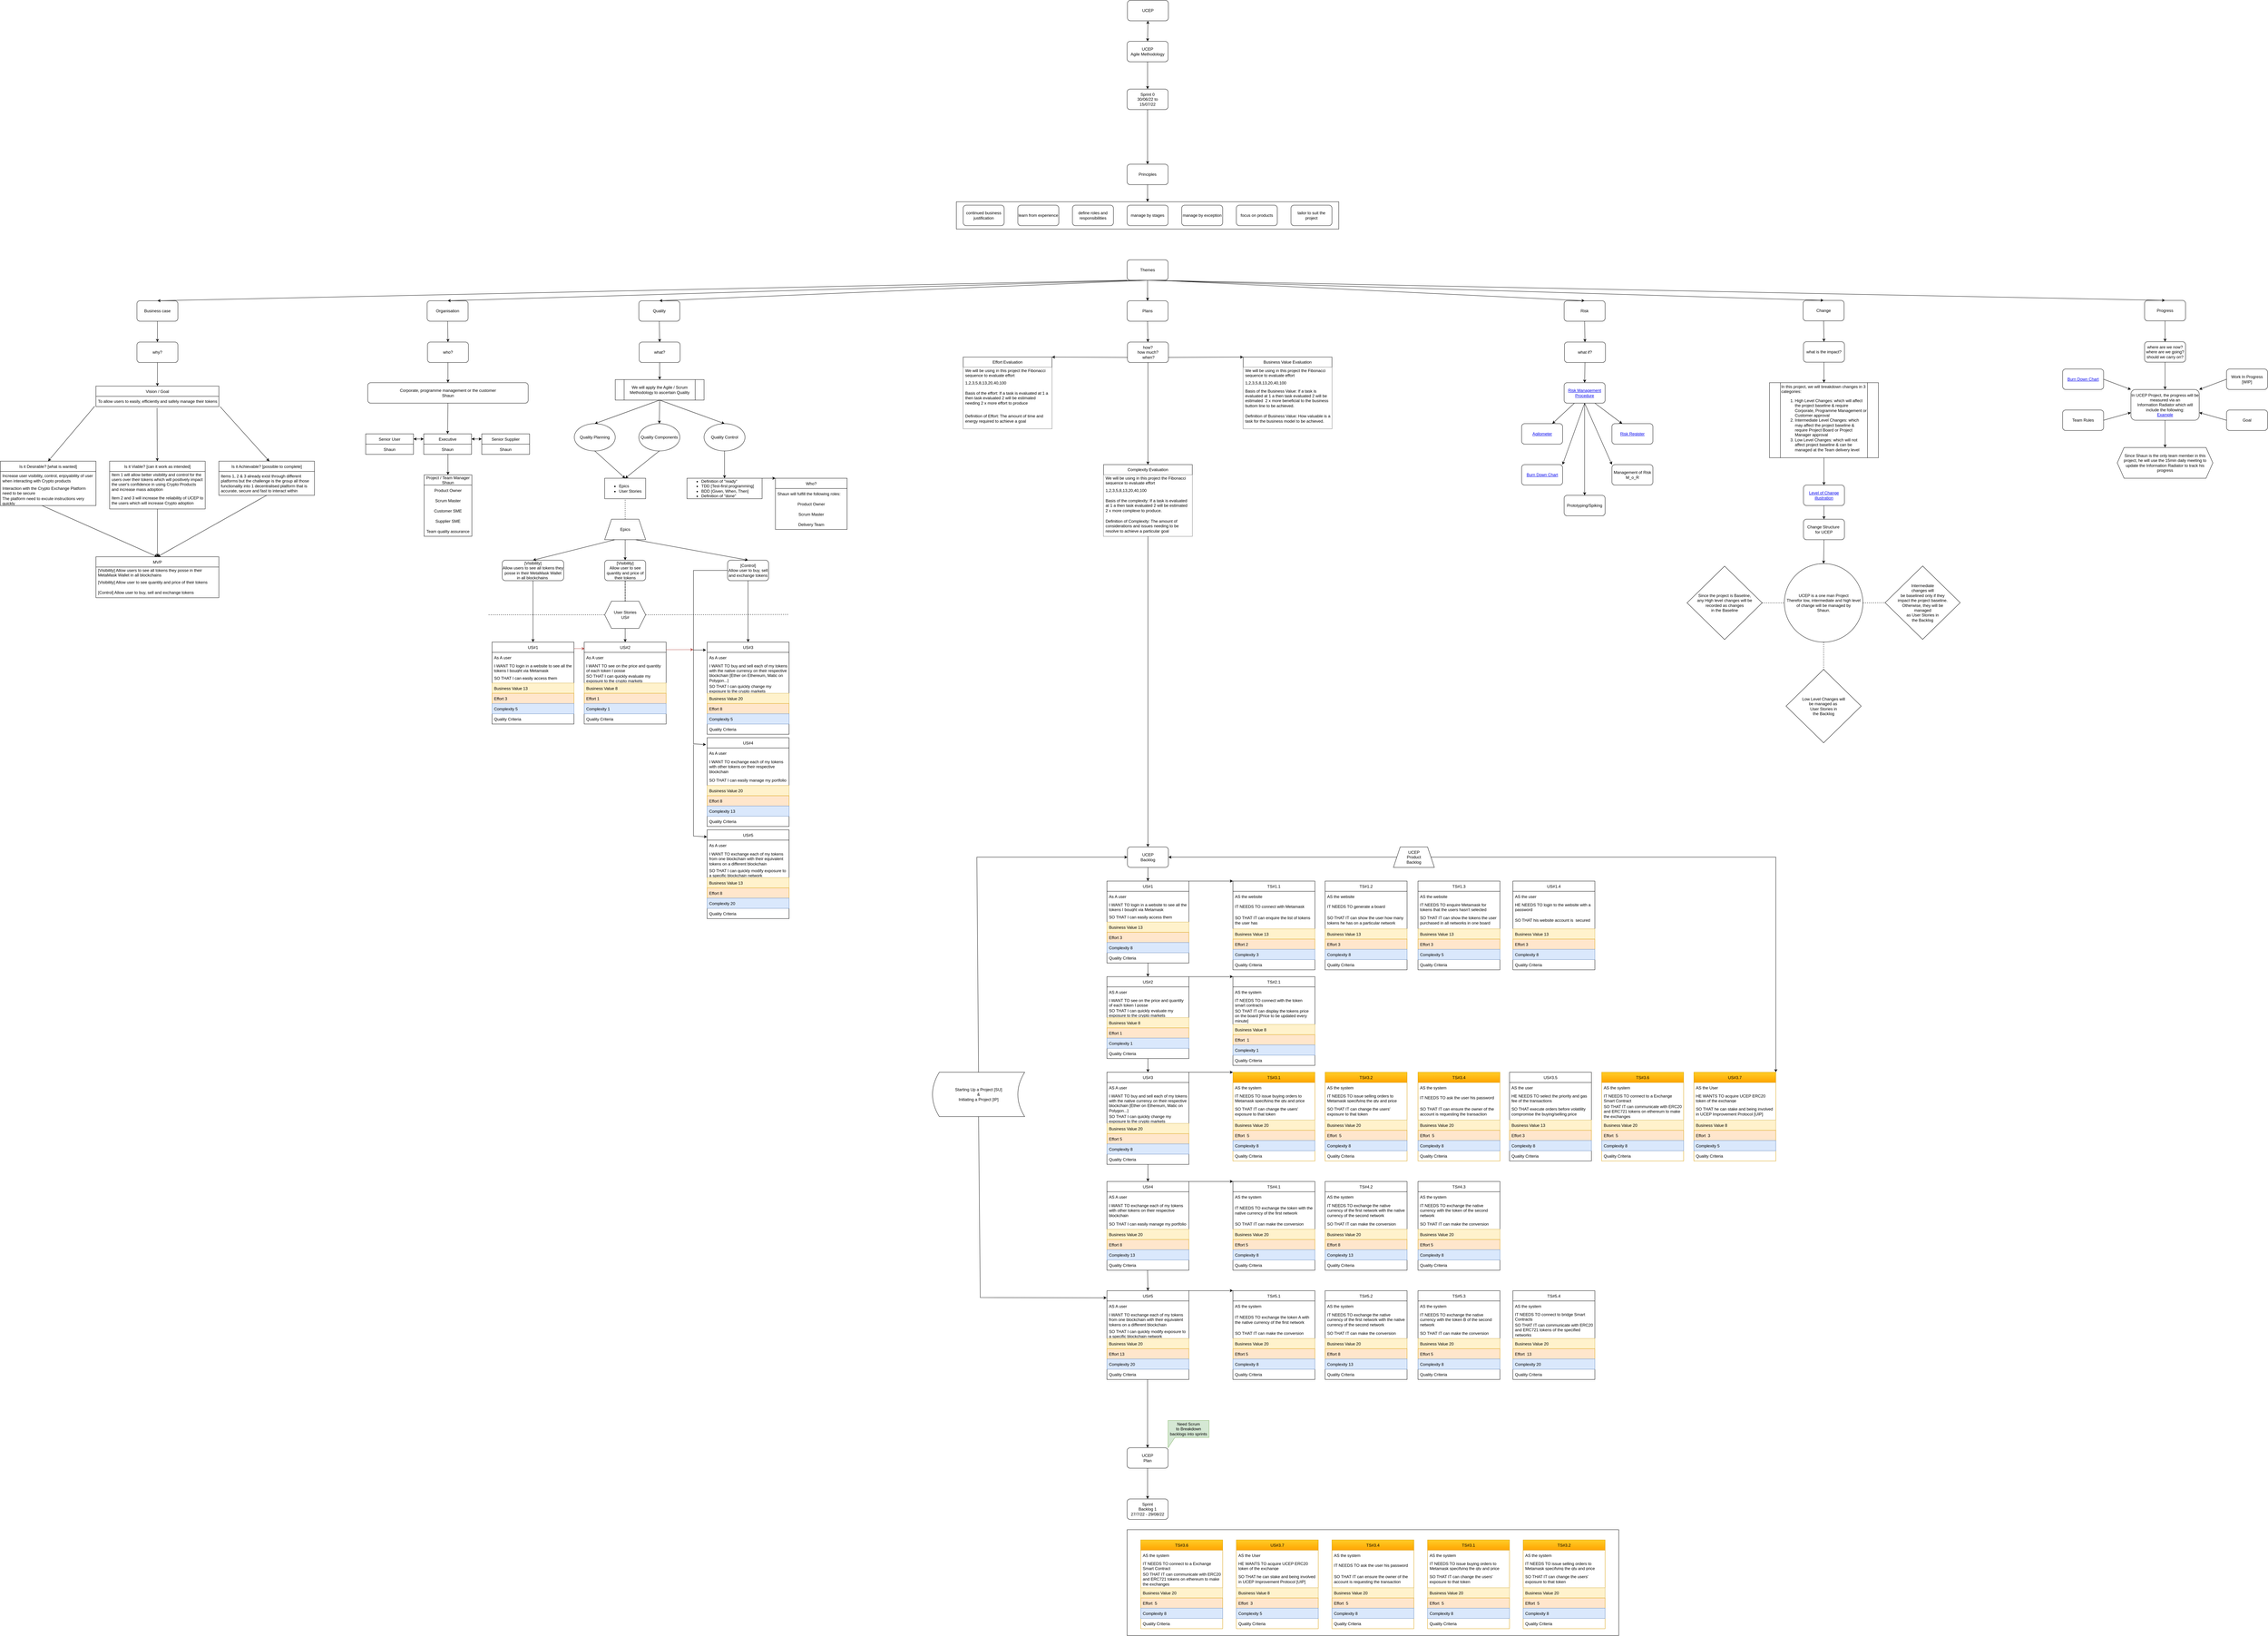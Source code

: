 <mxfile version="20.1.1" type="github">
  <diagram id="-xp2_UzYM689K54tnIvM" name="Page-1">
    <mxGraphModel dx="4538" dy="1449" grid="1" gridSize="10" guides="1" tooltips="1" connect="1" arrows="1" fold="1" page="1" pageScale="1" pageWidth="850" pageHeight="1100" math="0" shadow="0">
      <root>
        <mxCell id="0" />
        <mxCell id="1" parent="0" />
        <mxCell id="k1PRUhjrjEu_5gplpjs3-7" value="" style="endArrow=classic;html=1;rounded=0;exitX=0.5;exitY=1;exitDx=0;exitDy=0;entryX=0.5;entryY=0;entryDx=0;entryDy=0;" parent="1" source="XtWTOUynfwI3D9E_zNgG-32" target="k1PRUhjrjEu_5gplpjs3-6" edge="1">
          <mxGeometry width="50" height="50" relative="1" as="geometry">
            <mxPoint x="-220" y="1630" as="sourcePoint" />
            <mxPoint x="-170" y="1580" as="targetPoint" />
          </mxGeometry>
        </mxCell>
        <mxCell id="vRdH5xnazJ3HthhxBtj9-31" value="" style="endArrow=classic;html=1;rounded=0;exitX=0.5;exitY=1;exitDx=0;exitDy=0;" parent="1" source="vRdH5xnazJ3HthhxBtj9-3" target="vRdH5xnazJ3HthhxBtj9-25" edge="1">
          <mxGeometry width="50" height="50" relative="1" as="geometry">
            <mxPoint x="-1450" y="1800" as="sourcePoint" />
            <mxPoint x="-1400" y="1750" as="targetPoint" />
          </mxGeometry>
        </mxCell>
        <mxCell id="XtWTOUynfwI3D9E_zNgG-14" value="" style="rounded=0;whiteSpace=wrap;html=1;" parent="1" vertex="1">
          <mxGeometry x="-560" y="630" width="1120" height="80" as="geometry" />
        </mxCell>
        <mxCell id="XtWTOUynfwI3D9E_zNgG-5" value="Sprint 0&lt;br&gt;30/06/22 to&lt;br&gt;15/07/22" style="rounded=1;whiteSpace=wrap;html=1;" parent="1" vertex="1">
          <mxGeometry x="-60" y="300" width="120" height="60" as="geometry" />
        </mxCell>
        <mxCell id="XtWTOUynfwI3D9E_zNgG-6" value="Principles" style="rounded=1;whiteSpace=wrap;html=1;" parent="1" vertex="1">
          <mxGeometry x="-60" y="520" width="120" height="60" as="geometry" />
        </mxCell>
        <mxCell id="XtWTOUynfwI3D9E_zNgG-7" value="continued business justification" style="rounded=1;whiteSpace=wrap;html=1;" parent="1" vertex="1">
          <mxGeometry x="-540" y="640" width="120" height="60" as="geometry" />
        </mxCell>
        <mxCell id="XtWTOUynfwI3D9E_zNgG-8" value="learn from experience" style="rounded=1;whiteSpace=wrap;html=1;" parent="1" vertex="1">
          <mxGeometry x="-380" y="640" width="120" height="60" as="geometry" />
        </mxCell>
        <mxCell id="XtWTOUynfwI3D9E_zNgG-9" value="define roles and responsibilities" style="rounded=1;whiteSpace=wrap;html=1;" parent="1" vertex="1">
          <mxGeometry x="-220" y="640" width="120" height="60" as="geometry" />
        </mxCell>
        <mxCell id="XtWTOUynfwI3D9E_zNgG-10" value="manage by stages" style="rounded=1;whiteSpace=wrap;html=1;" parent="1" vertex="1">
          <mxGeometry x="-60" y="640" width="120" height="60" as="geometry" />
        </mxCell>
        <mxCell id="XtWTOUynfwI3D9E_zNgG-11" value="manage by exception" style="rounded=1;whiteSpace=wrap;html=1;" parent="1" vertex="1">
          <mxGeometry x="100" y="640" width="120" height="60" as="geometry" />
        </mxCell>
        <mxCell id="XtWTOUynfwI3D9E_zNgG-12" value="focus on products" style="rounded=1;whiteSpace=wrap;html=1;" parent="1" vertex="1">
          <mxGeometry x="260" y="640" width="120" height="60" as="geometry" />
        </mxCell>
        <mxCell id="XtWTOUynfwI3D9E_zNgG-13" value="tailor to suit the project" style="rounded=1;whiteSpace=wrap;html=1;" parent="1" vertex="1">
          <mxGeometry x="420" y="640" width="120" height="60" as="geometry" />
        </mxCell>
        <mxCell id="XtWTOUynfwI3D9E_zNgG-15" value="" style="endArrow=classic;html=1;rounded=0;entryX=0.5;entryY=0;entryDx=0;entryDy=0;exitX=0.5;exitY=1;exitDx=0;exitDy=0;" parent="1" source="XtWTOUynfwI3D9E_zNgG-6" target="XtWTOUynfwI3D9E_zNgG-14" edge="1">
          <mxGeometry width="50" height="50" relative="1" as="geometry">
            <mxPoint x="-320" y="530" as="sourcePoint" />
            <mxPoint x="-270" y="480" as="targetPoint" />
          </mxGeometry>
        </mxCell>
        <mxCell id="XtWTOUynfwI3D9E_zNgG-17" value="Themes" style="rounded=1;whiteSpace=wrap;html=1;" parent="1" vertex="1">
          <mxGeometry x="-60" y="800" width="120" height="60" as="geometry" />
        </mxCell>
        <mxCell id="XtWTOUynfwI3D9E_zNgG-18" value="Business case" style="rounded=1;whiteSpace=wrap;html=1;" parent="1" vertex="1">
          <mxGeometry x="-2960" y="920" width="120" height="60" as="geometry" />
        </mxCell>
        <mxCell id="XtWTOUynfwI3D9E_zNgG-19" value="Organisation" style="rounded=1;whiteSpace=wrap;html=1;" parent="1" vertex="1">
          <mxGeometry x="-2110" y="920" width="120" height="60" as="geometry" />
        </mxCell>
        <mxCell id="XtWTOUynfwI3D9E_zNgG-20" value="Quality" style="rounded=1;whiteSpace=wrap;html=1;" parent="1" vertex="1">
          <mxGeometry x="-1490" y="920" width="120" height="60" as="geometry" />
        </mxCell>
        <mxCell id="XtWTOUynfwI3D9E_zNgG-21" value="Plans" style="rounded=1;whiteSpace=wrap;html=1;" parent="1" vertex="1">
          <mxGeometry x="-60" y="920" width="120" height="60" as="geometry" />
        </mxCell>
        <mxCell id="XtWTOUynfwI3D9E_zNgG-22" value="Risk" style="rounded=1;whiteSpace=wrap;html=1;" parent="1" vertex="1">
          <mxGeometry x="1220" y="920" width="120" height="60" as="geometry" />
        </mxCell>
        <mxCell id="XtWTOUynfwI3D9E_zNgG-23" value="Change" style="rounded=1;whiteSpace=wrap;html=1;" parent="1" vertex="1">
          <mxGeometry x="1920" y="919" width="120" height="60" as="geometry" />
        </mxCell>
        <mxCell id="XtWTOUynfwI3D9E_zNgG-24" value="Progress" style="rounded=1;whiteSpace=wrap;html=1;" parent="1" vertex="1">
          <mxGeometry x="2920" y="919" width="120" height="60" as="geometry" />
        </mxCell>
        <mxCell id="XtWTOUynfwI3D9E_zNgG-25" value="Is it Desirable? [what is wanted]" style="swimlane;fontStyle=0;childLayout=stackLayout;horizontal=1;startSize=30;horizontalStack=0;resizeParent=1;resizeParentMax=0;resizeLast=0;collapsible=1;marginBottom=0;" parent="1" vertex="1">
          <mxGeometry x="-3360" y="1390" width="280" height="130" as="geometry">
            <mxRectangle x="-1600" y="1160" width="210" height="30" as="alternateBounds" />
          </mxGeometry>
        </mxCell>
        <mxCell id="XtWTOUynfwI3D9E_zNgG-26" value="Increase user visibility, control, enjoyability of user when interacting with Crypto products " style="text;strokeColor=none;fillColor=none;align=left;verticalAlign=middle;spacingLeft=4;spacingRight=4;overflow=hidden;points=[[0,0.5],[1,0.5]];portConstraint=eastwest;rotatable=0;whiteSpace=wrap;" parent="XtWTOUynfwI3D9E_zNgG-25" vertex="1">
          <mxGeometry y="30" width="280" height="40" as="geometry" />
        </mxCell>
        <mxCell id="XtWTOUynfwI3D9E_zNgG-27" value="Interaction with the Crypto Exchange Platform need to be secure" style="text;strokeColor=none;fillColor=none;align=left;verticalAlign=middle;spacingLeft=4;spacingRight=4;overflow=hidden;points=[[0,0.5],[1,0.5]];portConstraint=eastwest;rotatable=0;whiteSpace=wrap;" parent="XtWTOUynfwI3D9E_zNgG-25" vertex="1">
          <mxGeometry y="70" width="280" height="30" as="geometry" />
        </mxCell>
        <mxCell id="XtWTOUynfwI3D9E_zNgG-28" value="The platform need to excute instructions very quickly" style="text;strokeColor=none;fillColor=none;align=left;verticalAlign=middle;spacingLeft=4;spacingRight=4;overflow=hidden;points=[[0,0.5],[1,0.5]];portConstraint=eastwest;rotatable=0;whiteSpace=wrap;" parent="XtWTOUynfwI3D9E_zNgG-25" vertex="1">
          <mxGeometry y="100" width="280" height="30" as="geometry" />
        </mxCell>
        <mxCell id="XtWTOUynfwI3D9E_zNgG-29" value="why?" style="rounded=1;whiteSpace=wrap;html=1;" parent="1" vertex="1">
          <mxGeometry x="-2960" y="1041" width="120" height="60" as="geometry" />
        </mxCell>
        <mxCell id="XtWTOUynfwI3D9E_zNgG-30" value="who?" style="rounded=1;whiteSpace=wrap;html=1;" parent="1" vertex="1">
          <mxGeometry x="-2109" y="1041" width="120" height="60" as="geometry" />
        </mxCell>
        <mxCell id="XtWTOUynfwI3D9E_zNgG-31" value="what?" style="rounded=1;whiteSpace=wrap;html=1;" parent="1" vertex="1">
          <mxGeometry x="-1489" y="1041" width="120" height="60" as="geometry" />
        </mxCell>
        <mxCell id="XtWTOUynfwI3D9E_zNgG-32" value="how? &lt;br&gt;how much?&lt;br&gt;&amp;nbsp;when?" style="rounded=1;whiteSpace=wrap;html=1;" parent="1" vertex="1">
          <mxGeometry x="-59" y="1041" width="120" height="60" as="geometry" />
        </mxCell>
        <mxCell id="XtWTOUynfwI3D9E_zNgG-33" value="what if?" style="rounded=1;whiteSpace=wrap;html=1;" parent="1" vertex="1">
          <mxGeometry x="1221" y="1041" width="120" height="60" as="geometry" />
        </mxCell>
        <mxCell id="XtWTOUynfwI3D9E_zNgG-34" value="what is the impact?" style="rounded=1;whiteSpace=wrap;html=1;" parent="1" vertex="1">
          <mxGeometry x="1921" y="1040" width="120" height="60" as="geometry" />
        </mxCell>
        <mxCell id="XtWTOUynfwI3D9E_zNgG-35" value="where are we now?&lt;br&gt;where are we going?&lt;br&gt;should we carry on?" style="rounded=1;whiteSpace=wrap;html=1;" parent="1" vertex="1">
          <mxGeometry x="2920" y="1040" width="120" height="60" as="geometry" />
        </mxCell>
        <mxCell id="XtWTOUynfwI3D9E_zNgG-36" value="Is it Viable? [can it work as intended]" style="swimlane;fontStyle=0;childLayout=stackLayout;horizontal=1;startSize=30;horizontalStack=0;resizeParent=1;resizeParentMax=0;resizeLast=0;collapsible=1;marginBottom=0;" parent="1" vertex="1">
          <mxGeometry x="-3040" y="1390" width="280" height="140" as="geometry">
            <mxRectangle x="-1280" y="1160" width="240" height="30" as="alternateBounds" />
          </mxGeometry>
        </mxCell>
        <mxCell id="XtWTOUynfwI3D9E_zNgG-37" value="Item 1 will allow better visibility and control for the users over their tokens which will positively impact the user&#39;s confidence in using Crypto Products and increase mass adoption" style="text;strokeColor=none;fillColor=none;align=left;verticalAlign=middle;spacingLeft=4;spacingRight=4;overflow=hidden;points=[[0,0.5],[1,0.5]];portConstraint=eastwest;rotatable=0;whiteSpace=wrap;" parent="XtWTOUynfwI3D9E_zNgG-36" vertex="1">
          <mxGeometry y="30" width="280" height="60" as="geometry" />
        </mxCell>
        <mxCell id="XtWTOUynfwI3D9E_zNgG-38" value="Item 2 and 3 will increase the reliability of UCEP to the users which will increase Crypto adoption" style="text;strokeColor=none;fillColor=none;align=left;verticalAlign=middle;spacingLeft=4;spacingRight=4;overflow=hidden;points=[[0,0.5],[1,0.5]];portConstraint=eastwest;rotatable=0;whiteSpace=wrap;" parent="XtWTOUynfwI3D9E_zNgG-36" vertex="1">
          <mxGeometry y="90" width="280" height="50" as="geometry" />
        </mxCell>
        <mxCell id="XtWTOUynfwI3D9E_zNgG-40" value="Is it Achievable? [possible to complete]" style="swimlane;fontStyle=0;childLayout=stackLayout;horizontal=1;startSize=30;horizontalStack=0;resizeParent=1;resizeParentMax=0;resizeLast=0;collapsible=1;marginBottom=0;" parent="1" vertex="1">
          <mxGeometry x="-2720" y="1390" width="280" height="100" as="geometry">
            <mxRectangle x="-960" y="1160" width="250" height="30" as="alternateBounds" />
          </mxGeometry>
        </mxCell>
        <mxCell id="XtWTOUynfwI3D9E_zNgG-41" value="Items 1, 2 &amp; 3 already exist through different platforms but the challenge is the group all those functionality into 1 decentralised platform that is accurate, secure and fast to interact within " style="text;strokeColor=none;fillColor=none;align=left;verticalAlign=middle;spacingLeft=4;spacingRight=4;overflow=hidden;points=[[0,0.5],[1,0.5]];portConstraint=eastwest;rotatable=0;whiteSpace=wrap;" parent="XtWTOUynfwI3D9E_zNgG-40" vertex="1">
          <mxGeometry y="30" width="280" height="70" as="geometry" />
        </mxCell>
        <mxCell id="XtWTOUynfwI3D9E_zNgG-50" value="UCEP" style="rounded=1;whiteSpace=wrap;html=1;" parent="1" vertex="1">
          <mxGeometry x="-59" y="40" width="120" height="60" as="geometry" />
        </mxCell>
        <mxCell id="XtWTOUynfwI3D9E_zNgG-51" value="UCEP&lt;br&gt;Agile Methodology" style="rounded=1;whiteSpace=wrap;html=1;" parent="1" vertex="1">
          <mxGeometry x="-60" y="160" width="120" height="60" as="geometry" />
        </mxCell>
        <mxCell id="XtWTOUynfwI3D9E_zNgG-52" value="" style="endArrow=classic;html=1;rounded=0;entryX=0.5;entryY=0;entryDx=0;entryDy=0;exitX=0.5;exitY=1;exitDx=0;exitDy=0;" parent="1" source="XtWTOUynfwI3D9E_zNgG-51" target="XtWTOUynfwI3D9E_zNgG-5" edge="1">
          <mxGeometry width="50" height="50" relative="1" as="geometry">
            <mxPoint x="130" y="240" as="sourcePoint" />
            <mxPoint x="180" y="190" as="targetPoint" />
          </mxGeometry>
        </mxCell>
        <mxCell id="XtWTOUynfwI3D9E_zNgG-53" value="" style="endArrow=classic;startArrow=classic;html=1;rounded=0;entryX=0.5;entryY=1;entryDx=0;entryDy=0;exitX=0.5;exitY=0;exitDx=0;exitDy=0;" parent="1" source="XtWTOUynfwI3D9E_zNgG-51" target="XtWTOUynfwI3D9E_zNgG-50" edge="1">
          <mxGeometry width="50" height="50" relative="1" as="geometry">
            <mxPoint x="-120" y="150" as="sourcePoint" />
            <mxPoint x="-70" y="100" as="targetPoint" />
          </mxGeometry>
        </mxCell>
        <mxCell id="XtWTOUynfwI3D9E_zNgG-54" value="" style="endArrow=classic;html=1;rounded=0;exitX=0.5;exitY=1;exitDx=0;exitDy=0;" parent="1" source="XtWTOUynfwI3D9E_zNgG-5" target="XtWTOUynfwI3D9E_zNgG-6" edge="1">
          <mxGeometry width="50" height="50" relative="1" as="geometry">
            <mxPoint x="10" y="230.0" as="sourcePoint" />
            <mxPoint x="10" y="310.0" as="targetPoint" />
          </mxGeometry>
        </mxCell>
        <mxCell id="XtWTOUynfwI3D9E_zNgG-55" value="MVP" style="swimlane;fontStyle=0;childLayout=stackLayout;horizontal=1;startSize=30;horizontalStack=0;resizeParent=1;resizeParentMax=0;resizeLast=0;collapsible=1;marginBottom=0;" parent="1" vertex="1">
          <mxGeometry x="-3080" y="1670" width="360" height="120" as="geometry" />
        </mxCell>
        <mxCell id="iUvvFjzNi27CCmDbadeU-1" value="[Visibility] Allow users to see all tokens they posse in their MetaMask Wallet in all blockchains " style="text;strokeColor=none;fillColor=none;align=left;verticalAlign=middle;spacingLeft=4;spacingRight=4;overflow=hidden;points=[[0,0.5],[1,0.5]];portConstraint=eastwest;rotatable=0;whiteSpace=wrap;" parent="XtWTOUynfwI3D9E_zNgG-55" vertex="1">
          <mxGeometry y="30" width="360" height="30" as="geometry" />
        </mxCell>
        <mxCell id="iUvvFjzNi27CCmDbadeU-2" value="[Visibility] Allow user to see quantity and price of their tokens" style="text;strokeColor=none;fillColor=none;align=left;verticalAlign=middle;spacingLeft=4;spacingRight=4;overflow=hidden;points=[[0,0.5],[1,0.5]];portConstraint=eastwest;rotatable=0;whiteSpace=wrap;" parent="XtWTOUynfwI3D9E_zNgG-55" vertex="1">
          <mxGeometry y="60" width="360" height="30" as="geometry" />
        </mxCell>
        <mxCell id="iUvvFjzNi27CCmDbadeU-3" value="[Control] Allow user to buy, sell and exchange tokens" style="text;strokeColor=none;fillColor=none;align=left;verticalAlign=middle;spacingLeft=4;spacingRight=4;overflow=hidden;points=[[0,0.5],[1,0.5]];portConstraint=eastwest;rotatable=0;whiteSpace=wrap;" parent="XtWTOUynfwI3D9E_zNgG-55" vertex="1">
          <mxGeometry y="90" width="360" height="30" as="geometry" />
        </mxCell>
        <mxCell id="XtWTOUynfwI3D9E_zNgG-59" value="" style="endArrow=classic;html=1;rounded=0;entryX=0.5;entryY=0;entryDx=0;entryDy=0;exitX=-0.01;exitY=0.967;exitDx=0;exitDy=0;exitPerimeter=0;" parent="1" source="u2Ux1-ScnYIHnxnn0vt9-2" target="XtWTOUynfwI3D9E_zNgG-25" edge="1">
          <mxGeometry width="50" height="50" relative="1" as="geometry">
            <mxPoint x="-3160" y="1170" as="sourcePoint" />
            <mxPoint x="-3040" y="930" as="targetPoint" />
          </mxGeometry>
        </mxCell>
        <mxCell id="XtWTOUynfwI3D9E_zNgG-60" value="" style="endArrow=classic;html=1;rounded=0;exitX=0.497;exitY=1.124;exitDx=0;exitDy=0;exitPerimeter=0;" parent="1" source="u2Ux1-ScnYIHnxnn0vt9-2" target="XtWTOUynfwI3D9E_zNgG-36" edge="1">
          <mxGeometry width="50" height="50" relative="1" as="geometry">
            <mxPoint x="-2900" y="1280" as="sourcePoint" />
            <mxPoint x="-3210" y="1210" as="targetPoint" />
          </mxGeometry>
        </mxCell>
        <mxCell id="XtWTOUynfwI3D9E_zNgG-61" value="" style="endArrow=classic;html=1;rounded=0;entryX=0.527;entryY=0.001;entryDx=0;entryDy=0;entryPerimeter=0;exitX=1.01;exitY=1.006;exitDx=0;exitDy=0;exitPerimeter=0;" parent="1" source="u2Ux1-ScnYIHnxnn0vt9-2" target="XtWTOUynfwI3D9E_zNgG-40" edge="1">
          <mxGeometry width="50" height="50" relative="1" as="geometry">
            <mxPoint x="-2710" y="1240" as="sourcePoint" />
            <mxPoint x="-2890" y="1210" as="targetPoint" />
          </mxGeometry>
        </mxCell>
        <mxCell id="XtWTOUynfwI3D9E_zNgG-62" value="" style="endArrow=classic;html=1;rounded=0;entryX=0.5;entryY=0;entryDx=0;entryDy=0;exitX=0.438;exitY=1.006;exitDx=0;exitDy=0;exitPerimeter=0;" parent="1" source="XtWTOUynfwI3D9E_zNgG-28" target="XtWTOUynfwI3D9E_zNgG-55" edge="1">
          <mxGeometry width="50" height="50" relative="1" as="geometry">
            <mxPoint x="-3260" y="1420" as="sourcePoint" />
            <mxPoint x="-2880" y="1670" as="targetPoint" />
          </mxGeometry>
        </mxCell>
        <mxCell id="XtWTOUynfwI3D9E_zNgG-63" value="" style="endArrow=classic;html=1;rounded=0;entryX=0.5;entryY=0;entryDx=0;entryDy=0;exitX=0.5;exitY=1;exitDx=0;exitDy=0;" parent="1" source="XtWTOUynfwI3D9E_zNgG-36" target="XtWTOUynfwI3D9E_zNgG-55" edge="1">
          <mxGeometry width="50" height="50" relative="1" as="geometry">
            <mxPoint x="-2920" y="1430" as="sourcePoint" />
            <mxPoint x="-2890" y="1680" as="targetPoint" />
          </mxGeometry>
        </mxCell>
        <mxCell id="XtWTOUynfwI3D9E_zNgG-64" value="" style="endArrow=classic;html=1;rounded=0;exitX=0.5;exitY=1;exitDx=0;exitDy=0;entryX=0.5;entryY=0;entryDx=0;entryDy=0;" parent="1" source="XtWTOUynfwI3D9E_zNgG-40" target="XtWTOUynfwI3D9E_zNgG-55" edge="1">
          <mxGeometry width="50" height="50" relative="1" as="geometry">
            <mxPoint x="-2890" y="1540" as="sourcePoint" />
            <mxPoint x="-2830" y="1640" as="targetPoint" />
          </mxGeometry>
        </mxCell>
        <mxCell id="XtWTOUynfwI3D9E_zNgG-65" value="" style="endArrow=classic;html=1;rounded=0;entryX=0.5;entryY=0;entryDx=0;entryDy=0;exitX=0.5;exitY=1;exitDx=0;exitDy=0;" parent="1" source="XtWTOUynfwI3D9E_zNgG-18" target="XtWTOUynfwI3D9E_zNgG-29" edge="1">
          <mxGeometry width="50" height="50" relative="1" as="geometry">
            <mxPoint x="-3000" y="820" as="sourcePoint" />
            <mxPoint x="-2950" y="770" as="targetPoint" />
          </mxGeometry>
        </mxCell>
        <mxCell id="iUvvFjzNi27CCmDbadeU-4" value="" style="endArrow=classic;html=1;rounded=0;entryX=0.5;entryY=0;entryDx=0;entryDy=0;exitX=0;exitY=1;exitDx=0;exitDy=0;" parent="1" source="XtWTOUynfwI3D9E_zNgG-17" target="XtWTOUynfwI3D9E_zNgG-18" edge="1">
          <mxGeometry width="50" height="50" relative="1" as="geometry">
            <mxPoint x="-760" y="510" as="sourcePoint" />
            <mxPoint x="-710" y="460" as="targetPoint" />
          </mxGeometry>
        </mxCell>
        <mxCell id="iaCH7gc9dJWfAc2DTMmz-1" value="" style="endArrow=classic;html=1;rounded=0;entryX=0.5;entryY=0;entryDx=0;entryDy=0;exitX=0.25;exitY=1;exitDx=0;exitDy=0;" parent="1" source="XtWTOUynfwI3D9E_zNgG-17" target="XtWTOUynfwI3D9E_zNgG-19" edge="1">
          <mxGeometry width="50" height="50" relative="1" as="geometry">
            <mxPoint x="-550" y="1140" as="sourcePoint" />
            <mxPoint x="-500" y="1090" as="targetPoint" />
          </mxGeometry>
        </mxCell>
        <mxCell id="iaCH7gc9dJWfAc2DTMmz-2" value="" style="endArrow=classic;html=1;rounded=0;entryX=0.5;entryY=0;entryDx=0;entryDy=0;exitX=0.5;exitY=1;exitDx=0;exitDy=0;" parent="1" source="XtWTOUynfwI3D9E_zNgG-19" target="XtWTOUynfwI3D9E_zNgG-30" edge="1">
          <mxGeometry width="50" height="50" relative="1" as="geometry">
            <mxPoint x="-2050" y="990" as="sourcePoint" />
            <mxPoint x="-2240" y="980" as="targetPoint" />
          </mxGeometry>
        </mxCell>
        <mxCell id="iaCH7gc9dJWfAc2DTMmz-7" value="Senior User" style="swimlane;fontStyle=0;childLayout=stackLayout;horizontal=1;startSize=30;horizontalStack=0;resizeParent=1;resizeParentMax=0;resizeLast=0;collapsible=1;marginBottom=0;" parent="1" vertex="1">
          <mxGeometry x="-2290" y="1310" width="140" height="60" as="geometry" />
        </mxCell>
        <mxCell id="iaCH7gc9dJWfAc2DTMmz-8" value="Shaun" style="text;strokeColor=none;fillColor=none;align=center;verticalAlign=middle;spacingLeft=4;spacingRight=4;overflow=hidden;points=[[0,0.5],[1,0.5]];portConstraint=eastwest;rotatable=0;" parent="iaCH7gc9dJWfAc2DTMmz-7" vertex="1">
          <mxGeometry y="30" width="140" height="30" as="geometry" />
        </mxCell>
        <mxCell id="iaCH7gc9dJWfAc2DTMmz-11" value="Executive" style="swimlane;fontStyle=0;childLayout=stackLayout;horizontal=1;startSize=30;horizontalStack=0;resizeParent=1;resizeParentMax=0;resizeLast=0;collapsible=1;marginBottom=0;" parent="1" vertex="1">
          <mxGeometry x="-2120" y="1310" width="140" height="60" as="geometry" />
        </mxCell>
        <mxCell id="iaCH7gc9dJWfAc2DTMmz-12" value="Shaun" style="text;strokeColor=none;fillColor=none;align=center;verticalAlign=middle;spacingLeft=4;spacingRight=4;overflow=hidden;points=[[0,0.5],[1,0.5]];portConstraint=eastwest;rotatable=0;" parent="iaCH7gc9dJWfAc2DTMmz-11" vertex="1">
          <mxGeometry y="30" width="140" height="30" as="geometry" />
        </mxCell>
        <mxCell id="iaCH7gc9dJWfAc2DTMmz-13" value="Senior Supplier" style="swimlane;fontStyle=0;childLayout=stackLayout;horizontal=1;startSize=30;horizontalStack=0;resizeParent=1;resizeParentMax=0;resizeLast=0;collapsible=1;marginBottom=0;" parent="1" vertex="1">
          <mxGeometry x="-1950" y="1310" width="140" height="60" as="geometry" />
        </mxCell>
        <mxCell id="iaCH7gc9dJWfAc2DTMmz-14" value="Shaun" style="text;strokeColor=none;fillColor=none;align=center;verticalAlign=middle;spacingLeft=4;spacingRight=4;overflow=hidden;points=[[0,0.5],[1,0.5]];portConstraint=eastwest;rotatable=0;" parent="iaCH7gc9dJWfAc2DTMmz-13" vertex="1">
          <mxGeometry y="30" width="140" height="30" as="geometry" />
        </mxCell>
        <mxCell id="iaCH7gc9dJWfAc2DTMmz-15" value="Project / Team Manager&#xa;Shaun" style="swimlane;fontStyle=0;childLayout=stackLayout;horizontal=1;startSize=30;horizontalStack=0;resizeParent=1;resizeParentMax=0;resizeLast=0;collapsible=1;marginBottom=0;" parent="1" vertex="1">
          <mxGeometry x="-2119" y="1430" width="140" height="180" as="geometry" />
        </mxCell>
        <mxCell id="Typ8SdLC9rbJ4DN7pZdF-2" value="Product Owner" style="text;strokeColor=none;fillColor=none;align=center;verticalAlign=middle;spacingLeft=4;spacingRight=4;overflow=hidden;points=[[0,0.5],[1,0.5]];portConstraint=eastwest;rotatable=0;" parent="iaCH7gc9dJWfAc2DTMmz-15" vertex="1">
          <mxGeometry y="30" width="140" height="30" as="geometry" />
        </mxCell>
        <mxCell id="iaCH7gc9dJWfAc2DTMmz-18" value="Scrum Master" style="text;strokeColor=none;fillColor=none;align=center;verticalAlign=middle;spacingLeft=4;spacingRight=4;overflow=hidden;points=[[0,0.5],[1,0.5]];portConstraint=eastwest;rotatable=0;" parent="iaCH7gc9dJWfAc2DTMmz-15" vertex="1">
          <mxGeometry y="60" width="140" height="30" as="geometry" />
        </mxCell>
        <mxCell id="iaCH7gc9dJWfAc2DTMmz-16" value="Customer SME" style="text;strokeColor=none;fillColor=none;align=center;verticalAlign=middle;spacingLeft=4;spacingRight=4;overflow=hidden;points=[[0,0.5],[1,0.5]];portConstraint=eastwest;rotatable=0;" parent="iaCH7gc9dJWfAc2DTMmz-15" vertex="1">
          <mxGeometry y="90" width="140" height="30" as="geometry" />
        </mxCell>
        <mxCell id="iaCH7gc9dJWfAc2DTMmz-17" value="Supplier SME" style="text;strokeColor=none;fillColor=none;align=center;verticalAlign=middle;spacingLeft=4;spacingRight=4;overflow=hidden;points=[[0,0.5],[1,0.5]];portConstraint=eastwest;rotatable=0;" parent="iaCH7gc9dJWfAc2DTMmz-15" vertex="1">
          <mxGeometry y="120" width="140" height="30" as="geometry" />
        </mxCell>
        <mxCell id="Typ8SdLC9rbJ4DN7pZdF-1" value="Team quality assurance" style="text;strokeColor=none;fillColor=none;align=center;verticalAlign=middle;spacingLeft=4;spacingRight=4;overflow=hidden;points=[[0,0.5],[1,0.5]];portConstraint=eastwest;rotatable=0;" parent="iaCH7gc9dJWfAc2DTMmz-15" vertex="1">
          <mxGeometry y="150" width="140" height="30" as="geometry" />
        </mxCell>
        <mxCell id="iaCH7gc9dJWfAc2DTMmz-22" value="" style="endArrow=classic;html=1;rounded=0;entryX=0.5;entryY=0;entryDx=0;entryDy=0;exitX=0.507;exitY=0.967;exitDx=0;exitDy=0;exitPerimeter=0;" parent="1" source="iaCH7gc9dJWfAc2DTMmz-12" target="iaCH7gc9dJWfAc2DTMmz-15" edge="1">
          <mxGeometry width="50" height="50" relative="1" as="geometry">
            <mxPoint x="-2590" y="1430" as="sourcePoint" />
            <mxPoint x="-2050" y="1430" as="targetPoint" />
          </mxGeometry>
        </mxCell>
        <mxCell id="iaCH7gc9dJWfAc2DTMmz-23" value="" style="endArrow=classic;startArrow=classic;html=1;rounded=0;entryX=0;entryY=0.25;entryDx=0;entryDy=0;exitX=1;exitY=0.25;exitDx=0;exitDy=0;" parent="1" source="iaCH7gc9dJWfAc2DTMmz-7" target="iaCH7gc9dJWfAc2DTMmz-11" edge="1">
          <mxGeometry width="50" height="50" relative="1" as="geometry">
            <mxPoint x="-2410" y="1450" as="sourcePoint" />
            <mxPoint x="-2360" y="1400" as="targetPoint" />
          </mxGeometry>
        </mxCell>
        <mxCell id="iaCH7gc9dJWfAc2DTMmz-24" value="" style="endArrow=classic;startArrow=classic;html=1;rounded=0;entryX=0;entryY=0.25;entryDx=0;entryDy=0;exitX=1;exitY=0.25;exitDx=0;exitDy=0;" parent="1" source="iaCH7gc9dJWfAc2DTMmz-11" target="iaCH7gc9dJWfAc2DTMmz-13" edge="1">
          <mxGeometry width="50" height="50" relative="1" as="geometry">
            <mxPoint x="-2430" y="1460" as="sourcePoint" />
            <mxPoint x="-2380" y="1410" as="targetPoint" />
          </mxGeometry>
        </mxCell>
        <mxCell id="iaCH7gc9dJWfAc2DTMmz-25" value="Corporate, programme management or the customer&lt;br&gt;Shaun" style="rounded=1;whiteSpace=wrap;html=1;" parent="1" vertex="1">
          <mxGeometry x="-2284" y="1160" width="470" height="60" as="geometry" />
        </mxCell>
        <mxCell id="iaCH7gc9dJWfAc2DTMmz-26" value="" style="endArrow=classic;html=1;rounded=0;entryX=0.5;entryY=0;entryDx=0;entryDy=0;exitX=0.5;exitY=1;exitDx=0;exitDy=0;" parent="1" source="XtWTOUynfwI3D9E_zNgG-30" target="iaCH7gc9dJWfAc2DTMmz-25" edge="1">
          <mxGeometry width="50" height="50" relative="1" as="geometry">
            <mxPoint x="-2290" y="1100" as="sourcePoint" />
            <mxPoint x="-2240" y="1050" as="targetPoint" />
          </mxGeometry>
        </mxCell>
        <mxCell id="iaCH7gc9dJWfAc2DTMmz-27" value="" style="endArrow=classic;html=1;rounded=0;entryX=0.5;entryY=0;entryDx=0;entryDy=0;exitX=0.5;exitY=1;exitDx=0;exitDy=0;" parent="1" source="iaCH7gc9dJWfAc2DTMmz-25" target="iaCH7gc9dJWfAc2DTMmz-11" edge="1">
          <mxGeometry width="50" height="50" relative="1" as="geometry">
            <mxPoint x="-2240" y="1300" as="sourcePoint" />
            <mxPoint x="-2190" y="1250" as="targetPoint" />
          </mxGeometry>
        </mxCell>
        <mxCell id="Typ8SdLC9rbJ4DN7pZdF-3" value="" style="endArrow=classic;html=1;rounded=0;entryX=0.5;entryY=0;entryDx=0;entryDy=0;exitX=0.5;exitY=1;exitDx=0;exitDy=0;" parent="1" source="XtWTOUynfwI3D9E_zNgG-20" target="XtWTOUynfwI3D9E_zNgG-31" edge="1">
          <mxGeometry width="50" height="50" relative="1" as="geometry">
            <mxPoint x="-1620" y="1060" as="sourcePoint" />
            <mxPoint x="-1570" y="1010" as="targetPoint" />
          </mxGeometry>
        </mxCell>
        <mxCell id="Typ8SdLC9rbJ4DN7pZdF-4" value="" style="endArrow=classic;html=1;rounded=0;entryX=0.5;entryY=0;entryDx=0;entryDy=0;exitX=0.5;exitY=1;exitDx=0;exitDy=0;" parent="1" source="XtWTOUynfwI3D9E_zNgG-17" target="XtWTOUynfwI3D9E_zNgG-20" edge="1">
          <mxGeometry width="50" height="50" relative="1" as="geometry">
            <mxPoint x="-300" y="950" as="sourcePoint" />
            <mxPoint x="-250" y="900" as="targetPoint" />
          </mxGeometry>
        </mxCell>
        <mxCell id="Typ8SdLC9rbJ4DN7pZdF-5" value="We will apply the Agile / Scrum Methodology to ascertain Quality" style="shape=process;whiteSpace=wrap;html=1;backgroundOutline=1;" parent="1" vertex="1">
          <mxGeometry x="-1559" y="1151" width="260" height="60" as="geometry" />
        </mxCell>
        <mxCell id="Typ8SdLC9rbJ4DN7pZdF-6" value="" style="endArrow=classic;html=1;rounded=0;entryX=0.5;entryY=0;entryDx=0;entryDy=0;exitX=0.5;exitY=1;exitDx=0;exitDy=0;" parent="1" source="XtWTOUynfwI3D9E_zNgG-31" target="Typ8SdLC9rbJ4DN7pZdF-5" edge="1">
          <mxGeometry width="50" height="50" relative="1" as="geometry">
            <mxPoint x="-1720" y="1040" as="sourcePoint" />
            <mxPoint x="-1670" y="990" as="targetPoint" />
          </mxGeometry>
        </mxCell>
        <mxCell id="Typ8SdLC9rbJ4DN7pZdF-11" value="Quality Planning" style="ellipse;whiteSpace=wrap;html=1;" parent="1" vertex="1">
          <mxGeometry x="-1679" y="1280" width="120" height="80" as="geometry" />
        </mxCell>
        <mxCell id="Typ8SdLC9rbJ4DN7pZdF-12" value="Quality Components" style="ellipse;whiteSpace=wrap;html=1;" parent="1" vertex="1">
          <mxGeometry x="-1490" y="1280" width="120" height="80" as="geometry" />
        </mxCell>
        <mxCell id="Typ8SdLC9rbJ4DN7pZdF-13" value="Quality Control" style="ellipse;whiteSpace=wrap;html=1;" parent="1" vertex="1">
          <mxGeometry x="-1299" y="1280" width="120" height="80" as="geometry" />
        </mxCell>
        <mxCell id="Typ8SdLC9rbJ4DN7pZdF-14" value="" style="endArrow=classic;html=1;rounded=0;entryX=0.5;entryY=0;entryDx=0;entryDy=0;exitX=0.5;exitY=1;exitDx=0;exitDy=0;" parent="1" source="Typ8SdLC9rbJ4DN7pZdF-5" target="Typ8SdLC9rbJ4DN7pZdF-11" edge="1">
          <mxGeometry width="50" height="50" relative="1" as="geometry">
            <mxPoint x="-1530" y="1280" as="sourcePoint" />
            <mxPoint x="-1480" y="1230" as="targetPoint" />
          </mxGeometry>
        </mxCell>
        <mxCell id="Typ8SdLC9rbJ4DN7pZdF-15" value="" style="endArrow=classic;html=1;rounded=0;exitX=0.5;exitY=1;exitDx=0;exitDy=0;entryX=0.5;entryY=0;entryDx=0;entryDy=0;" parent="1" source="Typ8SdLC9rbJ4DN7pZdF-5" target="Typ8SdLC9rbJ4DN7pZdF-12" edge="1">
          <mxGeometry width="50" height="50" relative="1" as="geometry">
            <mxPoint x="-1350" y="1280" as="sourcePoint" />
            <mxPoint x="-1300" y="1230" as="targetPoint" />
          </mxGeometry>
        </mxCell>
        <mxCell id="Typ8SdLC9rbJ4DN7pZdF-16" value="" style="endArrow=classic;html=1;rounded=0;exitX=0.5;exitY=1;exitDx=0;exitDy=0;entryX=0.5;entryY=0;entryDx=0;entryDy=0;" parent="1" source="Typ8SdLC9rbJ4DN7pZdF-5" target="Typ8SdLC9rbJ4DN7pZdF-13" edge="1">
          <mxGeometry width="50" height="50" relative="1" as="geometry">
            <mxPoint x="-1419" y="1221" as="sourcePoint" />
            <mxPoint x="-1420" y="1290" as="targetPoint" />
          </mxGeometry>
        </mxCell>
        <mxCell id="Typ8SdLC9rbJ4DN7pZdF-17" value="&lt;blockquote style=&quot;margin: 0 0 0 40px; border: none; padding: 0px;&quot;&gt;&lt;/blockquote&gt;&lt;ul&gt;&lt;li&gt;&lt;span style=&quot;background-color: initial;&quot;&gt;Epics&lt;/span&gt;&lt;/li&gt;&lt;li&gt;&lt;span style=&quot;background-color: initial;&quot;&gt;User Stories&lt;/span&gt;&lt;/li&gt;&lt;/ul&gt;" style="rounded=0;whiteSpace=wrap;html=1;align=left;" parent="1" vertex="1">
          <mxGeometry x="-1590" y="1440" width="120" height="60" as="geometry" />
        </mxCell>
        <mxCell id="Typ8SdLC9rbJ4DN7pZdF-18" value="&lt;blockquote style=&quot;margin: 0 0 0 40px; border: none; padding: 0px;&quot;&gt;&lt;/blockquote&gt;&lt;ul&gt;&lt;li&gt;Definition of &quot;ready&quot;&lt;/li&gt;&lt;li&gt;TDD [Test-first programming]&lt;/li&gt;&lt;li&gt;BDD [Given, When, Then]&lt;/li&gt;&lt;li&gt;Definition of &quot;done&quot;&lt;/li&gt;&lt;/ul&gt;" style="rounded=0;whiteSpace=wrap;html=1;align=left;" parent="1" vertex="1">
          <mxGeometry x="-1349" y="1440" width="220" height="60" as="geometry" />
        </mxCell>
        <mxCell id="Typ8SdLC9rbJ4DN7pZdF-19" value="" style="endArrow=classic;html=1;rounded=0;exitX=0.5;exitY=1;exitDx=0;exitDy=0;entryX=0.5;entryY=0;entryDx=0;entryDy=0;" parent="1" source="Typ8SdLC9rbJ4DN7pZdF-11" target="Typ8SdLC9rbJ4DN7pZdF-17" edge="1">
          <mxGeometry width="50" height="50" relative="1" as="geometry">
            <mxPoint x="-1720" y="1490" as="sourcePoint" />
            <mxPoint x="-1550" y="1440" as="targetPoint" />
          </mxGeometry>
        </mxCell>
        <mxCell id="Typ8SdLC9rbJ4DN7pZdF-20" value="" style="endArrow=classic;html=1;rounded=0;exitX=0.5;exitY=1;exitDx=0;exitDy=0;entryX=0.5;entryY=0;entryDx=0;entryDy=0;" parent="1" source="Typ8SdLC9rbJ4DN7pZdF-12" target="Typ8SdLC9rbJ4DN7pZdF-17" edge="1">
          <mxGeometry width="50" height="50" relative="1" as="geometry">
            <mxPoint x="-1609" y="1370" as="sourcePoint" />
            <mxPoint x="-1540" y="1450" as="targetPoint" />
          </mxGeometry>
        </mxCell>
        <mxCell id="Typ8SdLC9rbJ4DN7pZdF-21" value="" style="endArrow=classic;html=1;rounded=0;exitX=0.5;exitY=1;exitDx=0;exitDy=0;entryX=0.5;entryY=0;entryDx=0;entryDy=0;" parent="1" source="Typ8SdLC9rbJ4DN7pZdF-13" target="Typ8SdLC9rbJ4DN7pZdF-18" edge="1">
          <mxGeometry width="50" height="50" relative="1" as="geometry">
            <mxPoint x="-1420" y="1370" as="sourcePoint" />
            <mxPoint x="-1520" y="1450" as="targetPoint" />
          </mxGeometry>
        </mxCell>
        <mxCell id="vRdH5xnazJ3HthhxBtj9-2" value="&lt;span style=&quot;text-align: left;&quot;&gt;[Visibility] &lt;br&gt;Allow users to see all tokens they posse in their MetaMask Wallet in all blockchains&amp;nbsp;&lt;/span&gt;" style="rounded=1;whiteSpace=wrap;html=1;" parent="1" vertex="1">
          <mxGeometry x="-1890" y="1680" width="180" height="60" as="geometry" />
        </mxCell>
        <mxCell id="vRdH5xnazJ3HthhxBtj9-3" value="&lt;span style=&quot;text-align: left;&quot;&gt;[Visibility] &lt;br&gt;Allow user to see quantity and price of their tokens&lt;/span&gt;" style="rounded=1;whiteSpace=wrap;html=1;" parent="1" vertex="1">
          <mxGeometry x="-1590" y="1680" width="120" height="60" as="geometry" />
        </mxCell>
        <mxCell id="vRdH5xnazJ3HthhxBtj9-4" value="&lt;span style=&quot;text-align: left;&quot;&gt;[Control] &lt;br&gt;Allow user to buy, sell and exchange tokens&lt;/span&gt;" style="rounded=1;whiteSpace=wrap;html=1;" parent="1" vertex="1">
          <mxGeometry x="-1230" y="1680" width="120" height="60" as="geometry" />
        </mxCell>
        <mxCell id="vRdH5xnazJ3HthhxBtj9-7" value="Epics" style="shape=trapezoid;perimeter=trapezoidPerimeter;whiteSpace=wrap;html=1;fixedSize=1;" parent="1" vertex="1">
          <mxGeometry x="-1590" y="1560" width="120" height="60" as="geometry" />
        </mxCell>
        <mxCell id="vRdH5xnazJ3HthhxBtj9-8" value="User Stories&lt;br&gt;US#" style="shape=hexagon;perimeter=hexagonPerimeter2;whiteSpace=wrap;html=1;fixedSize=1;" parent="1" vertex="1">
          <mxGeometry x="-1590" y="1800" width="120" height="80" as="geometry" />
        </mxCell>
        <mxCell id="vRdH5xnazJ3HthhxBtj9-9" value="" style="endArrow=classic;html=1;rounded=0;entryX=0.5;entryY=0;entryDx=0;entryDy=0;exitX=0.25;exitY=1;exitDx=0;exitDy=0;" parent="1" source="vRdH5xnazJ3HthhxBtj9-7" target="vRdH5xnazJ3HthhxBtj9-2" edge="1">
          <mxGeometry width="50" height="50" relative="1" as="geometry">
            <mxPoint x="-1800" y="1580" as="sourcePoint" />
            <mxPoint x="-1750" y="1530" as="targetPoint" />
          </mxGeometry>
        </mxCell>
        <mxCell id="vRdH5xnazJ3HthhxBtj9-10" value="" style="endArrow=classic;html=1;rounded=0;exitX=0.5;exitY=1;exitDx=0;exitDy=0;" parent="1" source="vRdH5xnazJ3HthhxBtj9-7" target="vRdH5xnazJ3HthhxBtj9-3" edge="1">
          <mxGeometry width="50" height="50" relative="1" as="geometry">
            <mxPoint x="-1550" y="1630.0" as="sourcePoint" />
            <mxPoint x="-1790" y="1690" as="targetPoint" />
          </mxGeometry>
        </mxCell>
        <mxCell id="vRdH5xnazJ3HthhxBtj9-11" value="" style="endArrow=classic;html=1;rounded=0;exitX=0.75;exitY=1;exitDx=0;exitDy=0;entryX=0.5;entryY=0;entryDx=0;entryDy=0;" parent="1" source="vRdH5xnazJ3HthhxBtj9-7" target="vRdH5xnazJ3HthhxBtj9-4" edge="1">
          <mxGeometry width="50" height="50" relative="1" as="geometry">
            <mxPoint x="-1520" y="1630.0" as="sourcePoint" />
            <mxPoint x="-1520" y="1690" as="targetPoint" />
          </mxGeometry>
        </mxCell>
        <mxCell id="vRdH5xnazJ3HthhxBtj9-14" value="" style="endArrow=none;dashed=1;html=1;dashPattern=1 3;strokeWidth=2;rounded=0;entryX=0.5;entryY=1;entryDx=0;entryDy=0;exitX=0.5;exitY=0;exitDx=0;exitDy=0;" parent="1" source="vRdH5xnazJ3HthhxBtj9-8" target="vRdH5xnazJ3HthhxBtj9-3" edge="1">
          <mxGeometry width="50" height="50" relative="1" as="geometry">
            <mxPoint x="-1430" y="1840" as="sourcePoint" />
            <mxPoint x="-1380" y="1790" as="targetPoint" />
          </mxGeometry>
        </mxCell>
        <mxCell id="vRdH5xnazJ3HthhxBtj9-16" value="" style="endArrow=none;dashed=1;html=1;rounded=0;" parent="1" target="vRdH5xnazJ3HthhxBtj9-8" edge="1">
          <mxGeometry width="50" height="50" relative="1" as="geometry">
            <mxPoint x="-1930" y="1840" as="sourcePoint" />
            <mxPoint x="-1820" y="1790" as="targetPoint" />
          </mxGeometry>
        </mxCell>
        <mxCell id="vRdH5xnazJ3HthhxBtj9-17" value="" style="endArrow=none;dashed=1;html=1;rounded=0;exitX=1;exitY=0.5;exitDx=0;exitDy=0;" parent="1" source="vRdH5xnazJ3HthhxBtj9-8" edge="1">
          <mxGeometry width="50" height="50" relative="1" as="geometry">
            <mxPoint x="-1440" y="1839.66" as="sourcePoint" />
            <mxPoint x="-1050" y="1839" as="targetPoint" />
          </mxGeometry>
        </mxCell>
        <mxCell id="vRdH5xnazJ3HthhxBtj9-18" value="" style="endArrow=classic;html=1;rounded=0;exitX=0.5;exitY=1;exitDx=0;exitDy=0;entryX=0.5;entryY=0;entryDx=0;entryDy=0;" parent="1" source="vRdH5xnazJ3HthhxBtj9-2" target="vRdH5xnazJ3HthhxBtj9-19" edge="1">
          <mxGeometry width="50" height="50" relative="1" as="geometry">
            <mxPoint x="-1850" y="1950" as="sourcePoint" />
            <mxPoint x="-1800" y="1900" as="targetPoint" />
          </mxGeometry>
        </mxCell>
        <mxCell id="vRdH5xnazJ3HthhxBtj9-19" value="US#1" style="swimlane;fontStyle=0;childLayout=stackLayout;horizontal=1;startSize=30;horizontalStack=0;resizeParent=1;resizeParentMax=0;resizeLast=0;collapsible=1;marginBottom=0;" parent="1" vertex="1">
          <mxGeometry x="-1920" y="1920" width="240" height="240" as="geometry">
            <mxRectangle x="-1190" y="1920" width="70" height="30" as="alternateBounds" />
          </mxGeometry>
        </mxCell>
        <mxCell id="vRdH5xnazJ3HthhxBtj9-20" value="As A user" style="text;strokeColor=none;fillColor=none;align=left;verticalAlign=middle;spacingLeft=4;spacingRight=4;overflow=hidden;points=[[0,0.5],[1,0.5]];portConstraint=eastwest;rotatable=0;" parent="vRdH5xnazJ3HthhxBtj9-19" vertex="1">
          <mxGeometry y="30" width="240" height="30" as="geometry" />
        </mxCell>
        <mxCell id="vRdH5xnazJ3HthhxBtj9-21" value="I WANT TO login in a website to see all the tokens I bought via Metamask" style="text;strokeColor=none;fillColor=none;align=left;verticalAlign=middle;spacingLeft=4;spacingRight=4;overflow=hidden;points=[[0,0.5],[1,0.5]];portConstraint=eastwest;rotatable=0;whiteSpace=wrap;" parent="vRdH5xnazJ3HthhxBtj9-19" vertex="1">
          <mxGeometry y="60" width="240" height="30" as="geometry" />
        </mxCell>
        <mxCell id="vRdH5xnazJ3HthhxBtj9-22" value="SO THAT I can easily access them" style="text;strokeColor=none;fillColor=none;align=left;verticalAlign=middle;spacingLeft=4;spacingRight=4;overflow=hidden;points=[[0,0.5],[1,0.5]];portConstraint=eastwest;rotatable=0;" parent="vRdH5xnazJ3HthhxBtj9-19" vertex="1">
          <mxGeometry y="90" width="240" height="30" as="geometry" />
        </mxCell>
        <mxCell id="vRdH5xnazJ3HthhxBtj9-23" value="Business Value 13" style="text;strokeColor=#d6b656;fillColor=#fff2cc;align=left;verticalAlign=middle;spacingLeft=4;spacingRight=4;overflow=hidden;points=[[0,0.5],[1,0.5]];portConstraint=eastwest;rotatable=0;" parent="vRdH5xnazJ3HthhxBtj9-19" vertex="1">
          <mxGeometry y="120" width="240" height="30" as="geometry" />
        </mxCell>
        <mxCell id="vRdH5xnazJ3HthhxBtj9-24" value="Effort 3" style="text;strokeColor=#d79b00;fillColor=#ffe6cc;align=left;verticalAlign=middle;spacingLeft=4;spacingRight=4;overflow=hidden;points=[[0,0.5],[1,0.5]];portConstraint=eastwest;rotatable=0;" parent="vRdH5xnazJ3HthhxBtj9-19" vertex="1">
          <mxGeometry y="150" width="240" height="30" as="geometry" />
        </mxCell>
        <mxCell id="k1PRUhjrjEu_5gplpjs3-1" value="Complexity 5" style="text;strokeColor=#6c8ebf;fillColor=#dae8fc;align=left;verticalAlign=middle;spacingLeft=4;spacingRight=4;overflow=hidden;points=[[0,0.5],[1,0.5]];portConstraint=eastwest;rotatable=0;" parent="vRdH5xnazJ3HthhxBtj9-19" vertex="1">
          <mxGeometry y="180" width="240" height="30" as="geometry" />
        </mxCell>
        <mxCell id="vRdH5xnazJ3HthhxBtj9-32" value="Quality Criteria" style="text;strokeColor=none;fillColor=none;align=left;verticalAlign=middle;spacingLeft=4;spacingRight=4;overflow=hidden;points=[[0,0.5],[1,0.5]];portConstraint=eastwest;rotatable=0;" parent="vRdH5xnazJ3HthhxBtj9-19" vertex="1">
          <mxGeometry y="210" width="240" height="30" as="geometry" />
        </mxCell>
        <mxCell id="vRdH5xnazJ3HthhxBtj9-25" value="US#2" style="swimlane;fontStyle=0;childLayout=stackLayout;horizontal=1;startSize=30;horizontalStack=0;resizeParent=1;resizeParentMax=0;resizeLast=0;collapsible=1;marginBottom=0;" parent="1" vertex="1">
          <mxGeometry x="-1650" y="1920" width="240" height="240" as="geometry">
            <mxRectangle x="-1190" y="1920" width="70" height="30" as="alternateBounds" />
          </mxGeometry>
        </mxCell>
        <mxCell id="vRdH5xnazJ3HthhxBtj9-26" value="As A user" style="text;strokeColor=none;fillColor=none;align=left;verticalAlign=middle;spacingLeft=4;spacingRight=4;overflow=hidden;points=[[0,0.5],[1,0.5]];portConstraint=eastwest;rotatable=0;" parent="vRdH5xnazJ3HthhxBtj9-25" vertex="1">
          <mxGeometry y="30" width="240" height="30" as="geometry" />
        </mxCell>
        <mxCell id="vRdH5xnazJ3HthhxBtj9-27" value="I WANT TO see on the price and quantity of each token I posse" style="text;strokeColor=none;fillColor=none;align=left;verticalAlign=middle;spacingLeft=4;spacingRight=4;overflow=hidden;points=[[0,0.5],[1,0.5]];portConstraint=eastwest;rotatable=0;whiteSpace=wrap;" parent="vRdH5xnazJ3HthhxBtj9-25" vertex="1">
          <mxGeometry y="60" width="240" height="30" as="geometry" />
        </mxCell>
        <mxCell id="vRdH5xnazJ3HthhxBtj9-28" value="SO THAT I can quickly evaluate my exposure to the crypto markets" style="text;strokeColor=none;fillColor=none;align=left;verticalAlign=middle;spacingLeft=4;spacingRight=4;overflow=hidden;points=[[0,0.5],[1,0.5]];portConstraint=eastwest;rotatable=0;whiteSpace=wrap;" parent="vRdH5xnazJ3HthhxBtj9-25" vertex="1">
          <mxGeometry y="90" width="240" height="30" as="geometry" />
        </mxCell>
        <mxCell id="vRdH5xnazJ3HthhxBtj9-29" value="Business Value 8" style="text;strokeColor=#d6b656;fillColor=#fff2cc;align=left;verticalAlign=middle;spacingLeft=4;spacingRight=4;overflow=hidden;points=[[0,0.5],[1,0.5]];portConstraint=eastwest;rotatable=0;" parent="vRdH5xnazJ3HthhxBtj9-25" vertex="1">
          <mxGeometry y="120" width="240" height="30" as="geometry" />
        </mxCell>
        <mxCell id="vRdH5xnazJ3HthhxBtj9-30" value="Effort 1" style="text;strokeColor=#d79b00;fillColor=#ffe6cc;align=left;verticalAlign=middle;spacingLeft=4;spacingRight=4;overflow=hidden;points=[[0,0.5],[1,0.5]];portConstraint=eastwest;rotatable=0;" parent="vRdH5xnazJ3HthhxBtj9-25" vertex="1">
          <mxGeometry y="150" width="240" height="30" as="geometry" />
        </mxCell>
        <mxCell id="k1PRUhjrjEu_5gplpjs3-2" value="Complexity 1" style="text;strokeColor=#6c8ebf;fillColor=#dae8fc;align=left;verticalAlign=middle;spacingLeft=4;spacingRight=4;overflow=hidden;points=[[0,0.5],[1,0.5]];portConstraint=eastwest;rotatable=0;" parent="vRdH5xnazJ3HthhxBtj9-25" vertex="1">
          <mxGeometry y="180" width="240" height="30" as="geometry" />
        </mxCell>
        <mxCell id="vRdH5xnazJ3HthhxBtj9-33" value="Quality Criteria" style="text;strokeColor=none;fillColor=none;align=left;verticalAlign=middle;spacingLeft=4;spacingRight=4;overflow=hidden;points=[[0,0.5],[1,0.5]];portConstraint=eastwest;rotatable=0;" parent="vRdH5xnazJ3HthhxBtj9-25" vertex="1">
          <mxGeometry y="210" width="240" height="30" as="geometry" />
        </mxCell>
        <mxCell id="vRdH5xnazJ3HthhxBtj9-34" value="US#3" style="swimlane;fontStyle=0;childLayout=stackLayout;horizontal=1;startSize=30;horizontalStack=0;resizeParent=1;resizeParentMax=0;resizeLast=0;collapsible=1;marginBottom=0;" parent="1" vertex="1">
          <mxGeometry x="-1290" y="1920" width="240" height="270" as="geometry">
            <mxRectangle x="-1190" y="1920" width="70" height="30" as="alternateBounds" />
          </mxGeometry>
        </mxCell>
        <mxCell id="vRdH5xnazJ3HthhxBtj9-35" value="As A user" style="text;strokeColor=none;fillColor=none;align=left;verticalAlign=middle;spacingLeft=4;spacingRight=4;overflow=hidden;points=[[0,0.5],[1,0.5]];portConstraint=eastwest;rotatable=0;" parent="vRdH5xnazJ3HthhxBtj9-34" vertex="1">
          <mxGeometry y="30" width="240" height="30" as="geometry" />
        </mxCell>
        <mxCell id="vRdH5xnazJ3HthhxBtj9-36" value="I WANT TO buy and sell each of my tokens with the native currency on their respective blockchain [Ether on Ethereum, Matic on Polygon...]" style="text;strokeColor=none;fillColor=none;align=left;verticalAlign=middle;spacingLeft=4;spacingRight=4;overflow=hidden;points=[[0,0.5],[1,0.5]];portConstraint=eastwest;rotatable=0;whiteSpace=wrap;" parent="vRdH5xnazJ3HthhxBtj9-34" vertex="1">
          <mxGeometry y="60" width="240" height="60" as="geometry" />
        </mxCell>
        <mxCell id="vRdH5xnazJ3HthhxBtj9-37" value="SO THAT I can quickly change my exposure to the crypto markets" style="text;strokeColor=none;fillColor=none;align=left;verticalAlign=middle;spacingLeft=4;spacingRight=4;overflow=hidden;points=[[0,0.5],[1,0.5]];portConstraint=eastwest;rotatable=0;whiteSpace=wrap;" parent="vRdH5xnazJ3HthhxBtj9-34" vertex="1">
          <mxGeometry y="120" width="240" height="30" as="geometry" />
        </mxCell>
        <mxCell id="vRdH5xnazJ3HthhxBtj9-38" value="Business Value 20" style="text;strokeColor=#d6b656;fillColor=#fff2cc;align=left;verticalAlign=middle;spacingLeft=4;spacingRight=4;overflow=hidden;points=[[0,0.5],[1,0.5]];portConstraint=eastwest;rotatable=0;" parent="vRdH5xnazJ3HthhxBtj9-34" vertex="1">
          <mxGeometry y="150" width="240" height="30" as="geometry" />
        </mxCell>
        <mxCell id="vRdH5xnazJ3HthhxBtj9-39" value="Effort 8" style="text;strokeColor=#d79b00;fillColor=#ffe6cc;align=left;verticalAlign=middle;spacingLeft=4;spacingRight=4;overflow=hidden;points=[[0,0.5],[1,0.5]];portConstraint=eastwest;rotatable=0;" parent="vRdH5xnazJ3HthhxBtj9-34" vertex="1">
          <mxGeometry y="180" width="240" height="30" as="geometry" />
        </mxCell>
        <mxCell id="k1PRUhjrjEu_5gplpjs3-3" value="Complexity 5" style="text;strokeColor=#6c8ebf;fillColor=#dae8fc;align=left;verticalAlign=middle;spacingLeft=4;spacingRight=4;overflow=hidden;points=[[0,0.5],[1,0.5]];portConstraint=eastwest;rotatable=0;" parent="vRdH5xnazJ3HthhxBtj9-34" vertex="1">
          <mxGeometry y="210" width="240" height="30" as="geometry" />
        </mxCell>
        <mxCell id="vRdH5xnazJ3HthhxBtj9-40" value="Quality Criteria" style="text;strokeColor=none;fillColor=none;align=left;verticalAlign=middle;spacingLeft=4;spacingRight=4;overflow=hidden;points=[[0,0.5],[1,0.5]];portConstraint=eastwest;rotatable=0;" parent="vRdH5xnazJ3HthhxBtj9-34" vertex="1">
          <mxGeometry y="240" width="240" height="30" as="geometry" />
        </mxCell>
        <mxCell id="vRdH5xnazJ3HthhxBtj9-41" value="US#4" style="swimlane;fontStyle=0;childLayout=stackLayout;horizontal=1;startSize=30;horizontalStack=0;resizeParent=1;resizeParentMax=0;resizeLast=0;collapsible=1;marginBottom=0;" parent="1" vertex="1">
          <mxGeometry x="-1290" y="2200" width="240" height="260" as="geometry">
            <mxRectangle x="-1190" y="1920" width="70" height="30" as="alternateBounds" />
          </mxGeometry>
        </mxCell>
        <mxCell id="vRdH5xnazJ3HthhxBtj9-42" value="As A user" style="text;strokeColor=none;fillColor=none;align=left;verticalAlign=middle;spacingLeft=4;spacingRight=4;overflow=hidden;points=[[0,0.5],[1,0.5]];portConstraint=eastwest;rotatable=0;" parent="vRdH5xnazJ3HthhxBtj9-41" vertex="1">
          <mxGeometry y="30" width="240" height="30" as="geometry" />
        </mxCell>
        <mxCell id="vRdH5xnazJ3HthhxBtj9-43" value="I WANT TO exchange each of my tokens with other tokens on their respective blockchain" style="text;strokeColor=none;fillColor=none;align=left;verticalAlign=middle;spacingLeft=4;spacingRight=4;overflow=hidden;points=[[0,0.5],[1,0.5]];portConstraint=eastwest;rotatable=0;whiteSpace=wrap;" parent="vRdH5xnazJ3HthhxBtj9-41" vertex="1">
          <mxGeometry y="60" width="240" height="50" as="geometry" />
        </mxCell>
        <mxCell id="vRdH5xnazJ3HthhxBtj9-44" value="SO THAT I can easily manage my portfolio" style="text;strokeColor=none;fillColor=none;align=left;verticalAlign=middle;spacingLeft=4;spacingRight=4;overflow=hidden;points=[[0,0.5],[1,0.5]];portConstraint=eastwest;rotatable=0;whiteSpace=wrap;" parent="vRdH5xnazJ3HthhxBtj9-41" vertex="1">
          <mxGeometry y="110" width="240" height="30" as="geometry" />
        </mxCell>
        <mxCell id="vRdH5xnazJ3HthhxBtj9-45" value="Business Value 20" style="text;strokeColor=#d6b656;fillColor=#fff2cc;align=left;verticalAlign=middle;spacingLeft=4;spacingRight=4;overflow=hidden;points=[[0,0.5],[1,0.5]];portConstraint=eastwest;rotatable=0;" parent="vRdH5xnazJ3HthhxBtj9-41" vertex="1">
          <mxGeometry y="140" width="240" height="30" as="geometry" />
        </mxCell>
        <mxCell id="vRdH5xnazJ3HthhxBtj9-46" value="Effort 8" style="text;strokeColor=#d79b00;fillColor=#ffe6cc;align=left;verticalAlign=middle;spacingLeft=4;spacingRight=4;overflow=hidden;points=[[0,0.5],[1,0.5]];portConstraint=eastwest;rotatable=0;" parent="vRdH5xnazJ3HthhxBtj9-41" vertex="1">
          <mxGeometry y="170" width="240" height="30" as="geometry" />
        </mxCell>
        <mxCell id="k1PRUhjrjEu_5gplpjs3-4" value="Complexity 13" style="text;strokeColor=#6c8ebf;fillColor=#dae8fc;align=left;verticalAlign=middle;spacingLeft=4;spacingRight=4;overflow=hidden;points=[[0,0.5],[1,0.5]];portConstraint=eastwest;rotatable=0;" parent="vRdH5xnazJ3HthhxBtj9-41" vertex="1">
          <mxGeometry y="200" width="240" height="30" as="geometry" />
        </mxCell>
        <mxCell id="vRdH5xnazJ3HthhxBtj9-47" value="Quality Criteria" style="text;strokeColor=none;fillColor=none;align=left;verticalAlign=middle;spacingLeft=4;spacingRight=4;overflow=hidden;points=[[0,0.5],[1,0.5]];portConstraint=eastwest;rotatable=0;" parent="vRdH5xnazJ3HthhxBtj9-41" vertex="1">
          <mxGeometry y="230" width="240" height="30" as="geometry" />
        </mxCell>
        <mxCell id="vRdH5xnazJ3HthhxBtj9-48" value="US#5" style="swimlane;fontStyle=0;childLayout=stackLayout;horizontal=1;startSize=30;horizontalStack=0;resizeParent=1;resizeParentMax=0;resizeLast=0;collapsible=1;marginBottom=0;" parent="1" vertex="1">
          <mxGeometry x="-1290" y="2470" width="240" height="260" as="geometry">
            <mxRectangle x="-1190" y="1920" width="70" height="30" as="alternateBounds" />
          </mxGeometry>
        </mxCell>
        <mxCell id="vRdH5xnazJ3HthhxBtj9-49" value="As A user" style="text;strokeColor=none;fillColor=none;align=left;verticalAlign=middle;spacingLeft=4;spacingRight=4;overflow=hidden;points=[[0,0.5],[1,0.5]];portConstraint=eastwest;rotatable=0;" parent="vRdH5xnazJ3HthhxBtj9-48" vertex="1">
          <mxGeometry y="30" width="240" height="30" as="geometry" />
        </mxCell>
        <mxCell id="vRdH5xnazJ3HthhxBtj9-50" value="I WANT TO exchange each of my tokens from one blockchain with their equivalent tokens on a different blockchain" style="text;strokeColor=none;fillColor=none;align=left;verticalAlign=middle;spacingLeft=4;spacingRight=4;overflow=hidden;points=[[0,0.5],[1,0.5]];portConstraint=eastwest;rotatable=0;whiteSpace=wrap;" parent="vRdH5xnazJ3HthhxBtj9-48" vertex="1">
          <mxGeometry y="60" width="240" height="50" as="geometry" />
        </mxCell>
        <mxCell id="vRdH5xnazJ3HthhxBtj9-51" value="SO THAT I can quickly modify exposure to a specific blockchain network" style="text;strokeColor=none;fillColor=none;align=left;verticalAlign=middle;spacingLeft=4;spacingRight=4;overflow=hidden;points=[[0,0.5],[1,0.5]];portConstraint=eastwest;rotatable=0;whiteSpace=wrap;" parent="vRdH5xnazJ3HthhxBtj9-48" vertex="1">
          <mxGeometry y="110" width="240" height="30" as="geometry" />
        </mxCell>
        <mxCell id="vRdH5xnazJ3HthhxBtj9-52" value="Business Value 13" style="text;strokeColor=#d6b656;fillColor=#fff2cc;align=left;verticalAlign=middle;spacingLeft=4;spacingRight=4;overflow=hidden;points=[[0,0.5],[1,0.5]];portConstraint=eastwest;rotatable=0;" parent="vRdH5xnazJ3HthhxBtj9-48" vertex="1">
          <mxGeometry y="140" width="240" height="30" as="geometry" />
        </mxCell>
        <mxCell id="vRdH5xnazJ3HthhxBtj9-53" value="Effort 8" style="text;strokeColor=#d79b00;fillColor=#ffe6cc;align=left;verticalAlign=middle;spacingLeft=4;spacingRight=4;overflow=hidden;points=[[0,0.5],[1,0.5]];portConstraint=eastwest;rotatable=0;" parent="vRdH5xnazJ3HthhxBtj9-48" vertex="1">
          <mxGeometry y="170" width="240" height="30" as="geometry" />
        </mxCell>
        <mxCell id="k1PRUhjrjEu_5gplpjs3-5" value="Complexity 20" style="text;strokeColor=#6c8ebf;fillColor=#dae8fc;align=left;verticalAlign=middle;spacingLeft=4;spacingRight=4;overflow=hidden;points=[[0,0.5],[1,0.5]];portConstraint=eastwest;rotatable=0;" parent="vRdH5xnazJ3HthhxBtj9-48" vertex="1">
          <mxGeometry y="200" width="240" height="30" as="geometry" />
        </mxCell>
        <mxCell id="vRdH5xnazJ3HthhxBtj9-54" value="Quality Criteria" style="text;strokeColor=none;fillColor=none;align=left;verticalAlign=middle;spacingLeft=4;spacingRight=4;overflow=hidden;points=[[0,0.5],[1,0.5]];portConstraint=eastwest;rotatable=0;" parent="vRdH5xnazJ3HthhxBtj9-48" vertex="1">
          <mxGeometry y="230" width="240" height="30" as="geometry" />
        </mxCell>
        <mxCell id="vRdH5xnazJ3HthhxBtj9-55" value="" style="endArrow=classic;html=1;rounded=0;exitX=0.5;exitY=1;exitDx=0;exitDy=0;entryX=0.5;entryY=0;entryDx=0;entryDy=0;" parent="1" source="vRdH5xnazJ3HthhxBtj9-4" target="vRdH5xnazJ3HthhxBtj9-34" edge="1">
          <mxGeometry width="50" height="50" relative="1" as="geometry">
            <mxPoint x="-1300" y="1850" as="sourcePoint" />
            <mxPoint x="-1250" y="1800" as="targetPoint" />
          </mxGeometry>
        </mxCell>
        <mxCell id="vRdH5xnazJ3HthhxBtj9-56" value="" style="endArrow=classic;html=1;rounded=0;exitX=0;exitY=0.5;exitDx=0;exitDy=0;entryX=-0.013;entryY=0.086;entryDx=0;entryDy=0;entryPerimeter=0;fillColor=#f8cecc;strokeColor=#000000;" parent="1" source="vRdH5xnazJ3HthhxBtj9-4" target="vRdH5xnazJ3HthhxBtj9-34" edge="1">
          <mxGeometry width="50" height="50" relative="1" as="geometry">
            <mxPoint x="-1360" y="1790" as="sourcePoint" />
            <mxPoint x="-1330" y="1710" as="targetPoint" />
            <Array as="points">
              <mxPoint x="-1330" y="1710" />
              <mxPoint x="-1330" y="1943" />
            </Array>
          </mxGeometry>
        </mxCell>
        <mxCell id="vRdH5xnazJ3HthhxBtj9-57" value="" style="endArrow=classic;html=1;rounded=0;entryX=-0.013;entryY=0.078;entryDx=0;entryDy=0;entryPerimeter=0;" parent="1" target="vRdH5xnazJ3HthhxBtj9-41" edge="1">
          <mxGeometry width="50" height="50" relative="1" as="geometry">
            <mxPoint x="-1330" y="1940" as="sourcePoint" />
            <mxPoint x="-1360" y="2200" as="targetPoint" />
            <Array as="points">
              <mxPoint x="-1330" y="2218" />
            </Array>
          </mxGeometry>
        </mxCell>
        <mxCell id="vRdH5xnazJ3HthhxBtj9-58" value="" style="endArrow=classic;html=1;rounded=0;entryX=-0.001;entryY=0.079;entryDx=0;entryDy=0;entryPerimeter=0;" parent="1" target="vRdH5xnazJ3HthhxBtj9-48" edge="1">
          <mxGeometry width="50" height="50" relative="1" as="geometry">
            <mxPoint x="-1330" y="2220" as="sourcePoint" />
            <mxPoint x="-1450" y="2360" as="targetPoint" />
            <Array as="points">
              <mxPoint x="-1330" y="2488" />
            </Array>
          </mxGeometry>
        </mxCell>
        <mxCell id="vRdH5xnazJ3HthhxBtj9-59" value="" style="endArrow=classic;html=1;rounded=0;exitX=1;exitY=0.079;exitDx=0;exitDy=0;exitPerimeter=0;entryX=0.007;entryY=0.079;entryDx=0;entryDy=0;entryPerimeter=0;fontColor=#CC0000;strokeColor=#b85450;fillColor=#f8cecc;" parent="1" source="vRdH5xnazJ3HthhxBtj9-19" target="vRdH5xnazJ3HthhxBtj9-25" edge="1">
          <mxGeometry width="50" height="50" relative="1" as="geometry">
            <mxPoint x="-1760" y="2250" as="sourcePoint" />
            <mxPoint x="-1710" y="2200" as="targetPoint" />
          </mxGeometry>
        </mxCell>
        <mxCell id="vRdH5xnazJ3HthhxBtj9-60" value="" style="endArrow=classic;html=1;rounded=0;exitX=0.996;exitY=0.092;exitDx=0;exitDy=0;exitPerimeter=0;strokeColor=#b85450;fillColor=#f8cecc;" parent="1" source="vRdH5xnazJ3HthhxBtj9-25" edge="1">
          <mxGeometry width="50" height="50" relative="1" as="geometry">
            <mxPoint x="-1650" y="2300" as="sourcePoint" />
            <mxPoint x="-1330" y="1942" as="targetPoint" />
          </mxGeometry>
        </mxCell>
        <mxCell id="vRdH5xnazJ3HthhxBtj9-62" value="" style="endArrow=none;dashed=1;html=1;rounded=0;fontColor=#CC0000;strokeColor=#000000;entryX=0.5;entryY=1;entryDx=0;entryDy=0;" parent="1" target="Typ8SdLC9rbJ4DN7pZdF-17" edge="1">
          <mxGeometry width="50" height="50" relative="1" as="geometry">
            <mxPoint x="-1530" y="1560" as="sourcePoint" />
            <mxPoint x="-1670" y="1510" as="targetPoint" />
          </mxGeometry>
        </mxCell>
        <mxCell id="vRdH5xnazJ3HthhxBtj9-65" value="Who?" style="swimlane;fontStyle=0;childLayout=stackLayout;horizontal=1;startSize=30;horizontalStack=0;resizeParent=1;resizeParentMax=0;resizeLast=0;collapsible=1;marginBottom=0;fontColor=#000000;" parent="1" vertex="1">
          <mxGeometry x="-1090" y="1440" width="210" height="150" as="geometry" />
        </mxCell>
        <mxCell id="vRdH5xnazJ3HthhxBtj9-66" value="Shaun will fulfill the following roles:" style="text;strokeColor=none;fillColor=none;align=left;verticalAlign=middle;spacingLeft=4;spacingRight=4;overflow=hidden;points=[[0,0.5],[1,0.5]];portConstraint=eastwest;rotatable=0;fontColor=#000000;" parent="vRdH5xnazJ3HthhxBtj9-65" vertex="1">
          <mxGeometry y="30" width="210" height="30" as="geometry" />
        </mxCell>
        <mxCell id="vRdH5xnazJ3HthhxBtj9-67" value="Product Owner" style="text;strokeColor=none;fillColor=none;align=center;verticalAlign=middle;spacingLeft=4;spacingRight=4;overflow=hidden;points=[[0,0.5],[1,0.5]];portConstraint=eastwest;rotatable=0;fontColor=#000000;" parent="vRdH5xnazJ3HthhxBtj9-65" vertex="1">
          <mxGeometry y="60" width="210" height="30" as="geometry" />
        </mxCell>
        <mxCell id="vRdH5xnazJ3HthhxBtj9-68" value="Scrum Master" style="text;strokeColor=none;fillColor=none;align=center;verticalAlign=middle;spacingLeft=4;spacingRight=4;overflow=hidden;points=[[0,0.5],[1,0.5]];portConstraint=eastwest;rotatable=0;fontColor=#000000;" parent="vRdH5xnazJ3HthhxBtj9-65" vertex="1">
          <mxGeometry y="90" width="210" height="30" as="geometry" />
        </mxCell>
        <mxCell id="vRdH5xnazJ3HthhxBtj9-69" value="Delivery Team" style="text;strokeColor=none;fillColor=none;align=center;verticalAlign=middle;spacingLeft=4;spacingRight=4;overflow=hidden;points=[[0,0.5],[1,0.5]];portConstraint=eastwest;rotatable=0;fontColor=#000000;" parent="vRdH5xnazJ3HthhxBtj9-65" vertex="1">
          <mxGeometry y="120" width="210" height="30" as="geometry" />
        </mxCell>
        <mxCell id="vRdH5xnazJ3HthhxBtj9-70" value="" style="endArrow=classic;html=1;rounded=0;fontColor=#000000;strokeColor=#000000;entryX=0;entryY=0;entryDx=0;entryDy=0;exitX=1;exitY=0;exitDx=0;exitDy=0;" parent="1" source="Typ8SdLC9rbJ4DN7pZdF-18" target="vRdH5xnazJ3HthhxBtj9-65" edge="1">
          <mxGeometry width="50" height="50" relative="1" as="geometry">
            <mxPoint x="-1280" y="1590" as="sourcePoint" />
            <mxPoint x="-1230" y="1540" as="targetPoint" />
          </mxGeometry>
        </mxCell>
        <mxCell id="hx6C-yntCGoD2sHFQmVH-1" value="" style="endArrow=classic;html=1;rounded=0;entryX=0.5;entryY=0;entryDx=0;entryDy=0;exitX=0.5;exitY=1;exitDx=0;exitDy=0;" parent="1" source="XtWTOUynfwI3D9E_zNgG-17" target="XtWTOUynfwI3D9E_zNgG-21" edge="1">
          <mxGeometry width="50" height="50" relative="1" as="geometry">
            <mxPoint x="-330" y="1120" as="sourcePoint" />
            <mxPoint x="-280" y="1070" as="targetPoint" />
          </mxGeometry>
        </mxCell>
        <mxCell id="hx6C-yntCGoD2sHFQmVH-2" value="" style="endArrow=classic;html=1;rounded=0;entryX=0.5;entryY=0;entryDx=0;entryDy=0;exitX=0.5;exitY=1;exitDx=0;exitDy=0;" parent="1" source="XtWTOUynfwI3D9E_zNgG-21" target="XtWTOUynfwI3D9E_zNgG-32" edge="1">
          <mxGeometry width="50" height="50" relative="1" as="geometry">
            <mxPoint x="-450" y="1050" as="sourcePoint" />
            <mxPoint x="-400" y="1000" as="targetPoint" />
          </mxGeometry>
        </mxCell>
        <mxCell id="hx6C-yntCGoD2sHFQmVH-18" value="Effort Evaluation" style="swimlane;fontStyle=0;childLayout=stackLayout;horizontal=1;startSize=30;horizontalStack=0;resizeParent=1;resizeParentMax=0;resizeLast=0;collapsible=1;marginBottom=0;whiteSpace=wrap;" parent="1" vertex="1">
          <mxGeometry x="-540" y="1085" width="260" height="210" as="geometry" />
        </mxCell>
        <mxCell id="hx6C-yntCGoD2sHFQmVH-19" value="We will be using in this project the Fibonacci sequence to evaluate effort " style="text;strokeColor=none;fillColor=default;align=left;verticalAlign=middle;spacingLeft=4;spacingRight=4;overflow=hidden;points=[[0,0.5],[1,0.5]];portConstraint=eastwest;rotatable=0;whiteSpace=wrap;" parent="hx6C-yntCGoD2sHFQmVH-18" vertex="1">
          <mxGeometry y="30" width="260" height="30" as="geometry" />
        </mxCell>
        <mxCell id="hx6C-yntCGoD2sHFQmVH-20" value="1,2,3,5,8,13,20,40,100" style="text;strokeColor=none;fillColor=default;align=left;verticalAlign=middle;spacingLeft=4;spacingRight=4;overflow=hidden;points=[[0,0.5],[1,0.5]];portConstraint=eastwest;rotatable=0;" parent="hx6C-yntCGoD2sHFQmVH-18" vertex="1">
          <mxGeometry y="60" width="260" height="30" as="geometry" />
        </mxCell>
        <mxCell id="hx6C-yntCGoD2sHFQmVH-21" value="Basis of the effort: If a task is evaluated at 1 a then task evaluated 2 will be estimated needing 2 x more effort to produce" style="text;strokeColor=none;fillColor=default;align=left;verticalAlign=middle;spacingLeft=4;spacingRight=4;overflow=hidden;points=[[0,0.5],[1,0.5]];portConstraint=eastwest;rotatable=0;whiteSpace=wrap;" parent="hx6C-yntCGoD2sHFQmVH-18" vertex="1">
          <mxGeometry y="90" width="260" height="60" as="geometry" />
        </mxCell>
        <mxCell id="hx6C-yntCGoD2sHFQmVH-27" value="Definition of Effort: The amount of time and energy required to achieve a goal " style="text;strokeColor=none;fillColor=default;align=left;verticalAlign=middle;spacingLeft=4;spacingRight=4;overflow=hidden;points=[[0,0.5],[1,0.5]];portConstraint=eastwest;rotatable=0;whiteSpace=wrap;" parent="hx6C-yntCGoD2sHFQmVH-18" vertex="1">
          <mxGeometry y="150" width="260" height="60" as="geometry" />
        </mxCell>
        <mxCell id="hx6C-yntCGoD2sHFQmVH-22" value="Complexity Evaluation" style="swimlane;fontStyle=0;childLayout=stackLayout;horizontal=1;startSize=30;horizontalStack=0;resizeParent=1;resizeParentMax=0;resizeLast=0;collapsible=1;marginBottom=0;whiteSpace=wrap;" parent="1" vertex="1">
          <mxGeometry x="-129" y="1400" width="260" height="210" as="geometry" />
        </mxCell>
        <mxCell id="hx6C-yntCGoD2sHFQmVH-23" value="We will be using in this project the Fibonacci sequence to evaluate effort " style="text;align=left;verticalAlign=middle;spacingLeft=4;spacingRight=4;overflow=hidden;points=[[0,0.5],[1,0.5]];portConstraint=eastwest;rotatable=0;whiteSpace=wrap;fillColor=default;" parent="hx6C-yntCGoD2sHFQmVH-22" vertex="1">
          <mxGeometry y="30" width="260" height="30" as="geometry" />
        </mxCell>
        <mxCell id="hx6C-yntCGoD2sHFQmVH-24" value="1,2,3,5,8,13,20,40,100" style="text;align=left;verticalAlign=middle;spacingLeft=4;spacingRight=4;overflow=hidden;points=[[0,0.5],[1,0.5]];portConstraint=eastwest;rotatable=0;fillColor=default;" parent="hx6C-yntCGoD2sHFQmVH-22" vertex="1">
          <mxGeometry y="60" width="260" height="30" as="geometry" />
        </mxCell>
        <mxCell id="hx6C-yntCGoD2sHFQmVH-25" value="Basis of the complexity: If a task is evaluated at 1 a then task evaluated 2 will be estimated  2 x more complexe to produce." style="text;align=left;verticalAlign=middle;spacingLeft=4;spacingRight=4;overflow=hidden;points=[[0,0.5],[1,0.5]];portConstraint=eastwest;rotatable=0;whiteSpace=wrap;fillColor=default;" parent="hx6C-yntCGoD2sHFQmVH-22" vertex="1">
          <mxGeometry y="90" width="260" height="60" as="geometry" />
        </mxCell>
        <mxCell id="hx6C-yntCGoD2sHFQmVH-26" value="Definition of Complexity: The amount of considerations and issues needing to be resolve to achieve a particular goal" style="text;align=left;verticalAlign=middle;spacingLeft=4;spacingRight=4;overflow=hidden;points=[[0,0.5],[1,0.5]];portConstraint=eastwest;rotatable=0;whiteSpace=wrap;fillColor=default;" parent="hx6C-yntCGoD2sHFQmVH-22" vertex="1">
          <mxGeometry y="150" width="260" height="60" as="geometry" />
        </mxCell>
        <mxCell id="hx6C-yntCGoD2sHFQmVH-28" value="" style="endArrow=classic;html=1;rounded=0;entryX=1;entryY=0;entryDx=0;entryDy=0;exitX=0;exitY=0.75;exitDx=0;exitDy=0;" parent="1" source="XtWTOUynfwI3D9E_zNgG-32" target="hx6C-yntCGoD2sHFQmVH-18" edge="1">
          <mxGeometry width="50" height="50" relative="1" as="geometry">
            <mxPoint x="-460" y="1050" as="sourcePoint" />
            <mxPoint x="-410" y="1000" as="targetPoint" />
          </mxGeometry>
        </mxCell>
        <mxCell id="hx6C-yntCGoD2sHFQmVH-29" value="" style="endArrow=classic;html=1;rounded=0;exitX=0.5;exitY=1;exitDx=0;exitDy=0;entryX=0.5;entryY=0;entryDx=0;entryDy=0;" parent="1" source="XtWTOUynfwI3D9E_zNgG-32" target="hx6C-yntCGoD2sHFQmVH-22" edge="1">
          <mxGeometry width="50" height="50" relative="1" as="geometry">
            <mxPoint x="160" y="1130" as="sourcePoint" />
            <mxPoint x="210" y="1080" as="targetPoint" />
          </mxGeometry>
        </mxCell>
        <mxCell id="hx6C-yntCGoD2sHFQmVH-30" value="Business Value Evaluation" style="swimlane;fontStyle=0;childLayout=stackLayout;horizontal=1;startSize=30;horizontalStack=0;resizeParent=1;resizeParentMax=0;resizeLast=0;collapsible=1;marginBottom=0;whiteSpace=wrap;" parent="1" vertex="1">
          <mxGeometry x="280" y="1085" width="260" height="210" as="geometry" />
        </mxCell>
        <mxCell id="hx6C-yntCGoD2sHFQmVH-31" value="We will be using in this project the Fibonacci sequence to evaluate effort " style="text;strokeColor=none;fillColor=default;align=left;verticalAlign=middle;spacingLeft=4;spacingRight=4;overflow=hidden;points=[[0,0.5],[1,0.5]];portConstraint=eastwest;rotatable=0;whiteSpace=wrap;" parent="hx6C-yntCGoD2sHFQmVH-30" vertex="1">
          <mxGeometry y="30" width="260" height="30" as="geometry" />
        </mxCell>
        <mxCell id="hx6C-yntCGoD2sHFQmVH-32" value="1,2,3,5,8,13,20,40,100" style="text;strokeColor=none;fillColor=default;align=left;verticalAlign=middle;spacingLeft=4;spacingRight=4;overflow=hidden;points=[[0,0.5],[1,0.5]];portConstraint=eastwest;rotatable=0;" parent="hx6C-yntCGoD2sHFQmVH-30" vertex="1">
          <mxGeometry y="60" width="260" height="30" as="geometry" />
        </mxCell>
        <mxCell id="hx6C-yntCGoD2sHFQmVH-33" value="Basis of the Business Value: If a task is evaluated at 1 a then task evaluated 2 will be estimated  2 x more beneficial to the business buttom line to be achieved." style="text;strokeColor=none;fillColor=default;align=left;verticalAlign=middle;spacingLeft=4;spacingRight=4;overflow=hidden;points=[[0,0.5],[1,0.5]];portConstraint=eastwest;rotatable=0;whiteSpace=wrap;" parent="hx6C-yntCGoD2sHFQmVH-30" vertex="1">
          <mxGeometry y="90" width="260" height="60" as="geometry" />
        </mxCell>
        <mxCell id="hx6C-yntCGoD2sHFQmVH-34" value="Definition of Business Value: How valuable is a task for the business model to be achieved." style="text;strokeColor=none;fillColor=default;align=left;verticalAlign=middle;spacingLeft=4;spacingRight=4;overflow=hidden;points=[[0,0.5],[1,0.5]];portConstraint=eastwest;rotatable=0;whiteSpace=wrap;" parent="hx6C-yntCGoD2sHFQmVH-30" vertex="1">
          <mxGeometry y="150" width="260" height="60" as="geometry" />
        </mxCell>
        <mxCell id="hx6C-yntCGoD2sHFQmVH-35" value="" style="endArrow=classic;html=1;rounded=0;entryX=0;entryY=0;entryDx=0;entryDy=0;exitX=1;exitY=0.75;exitDx=0;exitDy=0;" parent="1" source="XtWTOUynfwI3D9E_zNgG-32" target="hx6C-yntCGoD2sHFQmVH-30" edge="1">
          <mxGeometry width="50" height="50" relative="1" as="geometry">
            <mxPoint x="-80" y="1490" as="sourcePoint" />
            <mxPoint x="-30" y="1440" as="targetPoint" />
          </mxGeometry>
        </mxCell>
        <mxCell id="k1PRUhjrjEu_5gplpjs3-6" value="UCEP&lt;br&gt;Backlog" style="rounded=1;whiteSpace=wrap;html=1;" parent="1" vertex="1">
          <mxGeometry x="-59" y="2520" width="120" height="60" as="geometry" />
        </mxCell>
        <mxCell id="k1PRUhjrjEu_5gplpjs3-8" value="US#1" style="swimlane;fontStyle=0;childLayout=stackLayout;horizontal=1;startSize=30;horizontalStack=0;resizeParent=1;resizeParentMax=0;resizeLast=0;collapsible=1;marginBottom=0;" parent="1" vertex="1">
          <mxGeometry x="-119" y="2620" width="240" height="240" as="geometry">
            <mxRectangle x="-1190" y="1920" width="70" height="30" as="alternateBounds" />
          </mxGeometry>
        </mxCell>
        <mxCell id="k1PRUhjrjEu_5gplpjs3-9" value="As A user" style="text;strokeColor=none;fillColor=none;align=left;verticalAlign=middle;spacingLeft=4;spacingRight=4;overflow=hidden;points=[[0,0.5],[1,0.5]];portConstraint=eastwest;rotatable=0;" parent="k1PRUhjrjEu_5gplpjs3-8" vertex="1">
          <mxGeometry y="30" width="240" height="30" as="geometry" />
        </mxCell>
        <mxCell id="k1PRUhjrjEu_5gplpjs3-10" value="I WANT TO login in a website to see all the tokens I bought via Metamask" style="text;strokeColor=none;fillColor=none;align=left;verticalAlign=middle;spacingLeft=4;spacingRight=4;overflow=hidden;points=[[0,0.5],[1,0.5]];portConstraint=eastwest;rotatable=0;whiteSpace=wrap;" parent="k1PRUhjrjEu_5gplpjs3-8" vertex="1">
          <mxGeometry y="60" width="240" height="30" as="geometry" />
        </mxCell>
        <mxCell id="k1PRUhjrjEu_5gplpjs3-11" value="SO THAT I can easily access them" style="text;strokeColor=none;fillColor=none;align=left;verticalAlign=middle;spacingLeft=4;spacingRight=4;overflow=hidden;points=[[0,0.5],[1,0.5]];portConstraint=eastwest;rotatable=0;" parent="k1PRUhjrjEu_5gplpjs3-8" vertex="1">
          <mxGeometry y="90" width="240" height="30" as="geometry" />
        </mxCell>
        <mxCell id="k1PRUhjrjEu_5gplpjs3-12" value="Business Value 13" style="text;strokeColor=#d6b656;fillColor=#fff2cc;align=left;verticalAlign=middle;spacingLeft=4;spacingRight=4;overflow=hidden;points=[[0,0.5],[1,0.5]];portConstraint=eastwest;rotatable=0;" parent="k1PRUhjrjEu_5gplpjs3-8" vertex="1">
          <mxGeometry y="120" width="240" height="30" as="geometry" />
        </mxCell>
        <mxCell id="k1PRUhjrjEu_5gplpjs3-13" value="Effort 3" style="text;strokeColor=#d79b00;fillColor=#ffe6cc;align=left;verticalAlign=middle;spacingLeft=4;spacingRight=4;overflow=hidden;points=[[0,0.5],[1,0.5]];portConstraint=eastwest;rotatable=0;" parent="k1PRUhjrjEu_5gplpjs3-8" vertex="1">
          <mxGeometry y="150" width="240" height="30" as="geometry" />
        </mxCell>
        <mxCell id="k1PRUhjrjEu_5gplpjs3-14" value="Complexity 8" style="text;strokeColor=#6c8ebf;fillColor=#dae8fc;align=left;verticalAlign=middle;spacingLeft=4;spacingRight=4;overflow=hidden;points=[[0,0.5],[1,0.5]];portConstraint=eastwest;rotatable=0;" parent="k1PRUhjrjEu_5gplpjs3-8" vertex="1">
          <mxGeometry y="180" width="240" height="30" as="geometry" />
        </mxCell>
        <mxCell id="k1PRUhjrjEu_5gplpjs3-15" value="Quality Criteria" style="text;strokeColor=none;fillColor=none;align=left;verticalAlign=middle;spacingLeft=4;spacingRight=4;overflow=hidden;points=[[0,0.5],[1,0.5]];portConstraint=eastwest;rotatable=0;" parent="k1PRUhjrjEu_5gplpjs3-8" vertex="1">
          <mxGeometry y="210" width="240" height="30" as="geometry" />
        </mxCell>
        <mxCell id="k1PRUhjrjEu_5gplpjs3-16" value="US#2" style="swimlane;fontStyle=0;childLayout=stackLayout;horizontal=1;startSize=30;horizontalStack=0;resizeParent=1;resizeParentMax=0;resizeLast=0;collapsible=1;marginBottom=0;" parent="1" vertex="1">
          <mxGeometry x="-119" y="2900" width="240" height="240" as="geometry">
            <mxRectangle x="-1190" y="1920" width="70" height="30" as="alternateBounds" />
          </mxGeometry>
        </mxCell>
        <mxCell id="k1PRUhjrjEu_5gplpjs3-17" value="AS A user" style="text;strokeColor=none;fillColor=none;align=left;verticalAlign=middle;spacingLeft=4;spacingRight=4;overflow=hidden;points=[[0,0.5],[1,0.5]];portConstraint=eastwest;rotatable=0;" parent="k1PRUhjrjEu_5gplpjs3-16" vertex="1">
          <mxGeometry y="30" width="240" height="30" as="geometry" />
        </mxCell>
        <mxCell id="k1PRUhjrjEu_5gplpjs3-18" value="I WANT TO see on the price and quantity of each token I posse" style="text;strokeColor=none;fillColor=none;align=left;verticalAlign=middle;spacingLeft=4;spacingRight=4;overflow=hidden;points=[[0,0.5],[1,0.5]];portConstraint=eastwest;rotatable=0;whiteSpace=wrap;" parent="k1PRUhjrjEu_5gplpjs3-16" vertex="1">
          <mxGeometry y="60" width="240" height="30" as="geometry" />
        </mxCell>
        <mxCell id="k1PRUhjrjEu_5gplpjs3-19" value="SO THAT I can quickly evaluate my exposure to the crypto markets" style="text;strokeColor=none;fillColor=none;align=left;verticalAlign=middle;spacingLeft=4;spacingRight=4;overflow=hidden;points=[[0,0.5],[1,0.5]];portConstraint=eastwest;rotatable=0;whiteSpace=wrap;" parent="k1PRUhjrjEu_5gplpjs3-16" vertex="1">
          <mxGeometry y="90" width="240" height="30" as="geometry" />
        </mxCell>
        <mxCell id="k1PRUhjrjEu_5gplpjs3-20" value="Business Value 8" style="text;strokeColor=#d6b656;fillColor=#fff2cc;align=left;verticalAlign=middle;spacingLeft=4;spacingRight=4;overflow=hidden;points=[[0,0.5],[1,0.5]];portConstraint=eastwest;rotatable=0;" parent="k1PRUhjrjEu_5gplpjs3-16" vertex="1">
          <mxGeometry y="120" width="240" height="30" as="geometry" />
        </mxCell>
        <mxCell id="k1PRUhjrjEu_5gplpjs3-21" value="Effort 1" style="text;strokeColor=#d79b00;fillColor=#ffe6cc;align=left;verticalAlign=middle;spacingLeft=4;spacingRight=4;overflow=hidden;points=[[0,0.5],[1,0.5]];portConstraint=eastwest;rotatable=0;" parent="k1PRUhjrjEu_5gplpjs3-16" vertex="1">
          <mxGeometry y="150" width="240" height="30" as="geometry" />
        </mxCell>
        <mxCell id="k1PRUhjrjEu_5gplpjs3-22" value="Complexity 1" style="text;strokeColor=#6c8ebf;fillColor=#dae8fc;align=left;verticalAlign=middle;spacingLeft=4;spacingRight=4;overflow=hidden;points=[[0,0.5],[1,0.5]];portConstraint=eastwest;rotatable=0;" parent="k1PRUhjrjEu_5gplpjs3-16" vertex="1">
          <mxGeometry y="180" width="240" height="30" as="geometry" />
        </mxCell>
        <mxCell id="k1PRUhjrjEu_5gplpjs3-23" value="Quality Criteria" style="text;strokeColor=none;fillColor=none;align=left;verticalAlign=middle;spacingLeft=4;spacingRight=4;overflow=hidden;points=[[0,0.5],[1,0.5]];portConstraint=eastwest;rotatable=0;" parent="k1PRUhjrjEu_5gplpjs3-16" vertex="1">
          <mxGeometry y="210" width="240" height="30" as="geometry" />
        </mxCell>
        <mxCell id="k1PRUhjrjEu_5gplpjs3-24" value="US#3" style="swimlane;fontStyle=0;childLayout=stackLayout;horizontal=1;startSize=30;horizontalStack=0;resizeParent=1;resizeParentMax=0;resizeLast=0;collapsible=1;marginBottom=0;" parent="1" vertex="1">
          <mxGeometry x="-119" y="3180" width="240" height="270" as="geometry">
            <mxRectangle x="-1190" y="1920" width="70" height="30" as="alternateBounds" />
          </mxGeometry>
        </mxCell>
        <mxCell id="k1PRUhjrjEu_5gplpjs3-25" value="AS A user" style="text;strokeColor=none;fillColor=none;align=left;verticalAlign=middle;spacingLeft=4;spacingRight=4;overflow=hidden;points=[[0,0.5],[1,0.5]];portConstraint=eastwest;rotatable=0;" parent="k1PRUhjrjEu_5gplpjs3-24" vertex="1">
          <mxGeometry y="30" width="240" height="30" as="geometry" />
        </mxCell>
        <mxCell id="k1PRUhjrjEu_5gplpjs3-26" value="I WANT TO buy and sell each of my tokens with the native currency on their respective blockchain [Ether on Ethereum, Matic on Polygon...]" style="text;strokeColor=none;fillColor=none;align=left;verticalAlign=middle;spacingLeft=4;spacingRight=4;overflow=hidden;points=[[0,0.5],[1,0.5]];portConstraint=eastwest;rotatable=0;whiteSpace=wrap;" parent="k1PRUhjrjEu_5gplpjs3-24" vertex="1">
          <mxGeometry y="60" width="240" height="60" as="geometry" />
        </mxCell>
        <mxCell id="k1PRUhjrjEu_5gplpjs3-27" value="SO THAT I can quickly change my exposure to the crypto markets" style="text;strokeColor=none;fillColor=none;align=left;verticalAlign=middle;spacingLeft=4;spacingRight=4;overflow=hidden;points=[[0,0.5],[1,0.5]];portConstraint=eastwest;rotatable=0;whiteSpace=wrap;" parent="k1PRUhjrjEu_5gplpjs3-24" vertex="1">
          <mxGeometry y="120" width="240" height="30" as="geometry" />
        </mxCell>
        <mxCell id="k1PRUhjrjEu_5gplpjs3-28" value="Business Value 20" style="text;strokeColor=#d6b656;fillColor=#fff2cc;align=left;verticalAlign=middle;spacingLeft=4;spacingRight=4;overflow=hidden;points=[[0,0.5],[1,0.5]];portConstraint=eastwest;rotatable=0;" parent="k1PRUhjrjEu_5gplpjs3-24" vertex="1">
          <mxGeometry y="150" width="240" height="30" as="geometry" />
        </mxCell>
        <mxCell id="k1PRUhjrjEu_5gplpjs3-29" value="Effort 5" style="text;strokeColor=#d79b00;fillColor=#ffe6cc;align=left;verticalAlign=middle;spacingLeft=4;spacingRight=4;overflow=hidden;points=[[0,0.5],[1,0.5]];portConstraint=eastwest;rotatable=0;" parent="k1PRUhjrjEu_5gplpjs3-24" vertex="1">
          <mxGeometry y="180" width="240" height="30" as="geometry" />
        </mxCell>
        <mxCell id="k1PRUhjrjEu_5gplpjs3-30" value="Complexity 8" style="text;strokeColor=#6c8ebf;fillColor=#dae8fc;align=left;verticalAlign=middle;spacingLeft=4;spacingRight=4;overflow=hidden;points=[[0,0.5],[1,0.5]];portConstraint=eastwest;rotatable=0;" parent="k1PRUhjrjEu_5gplpjs3-24" vertex="1">
          <mxGeometry y="210" width="240" height="30" as="geometry" />
        </mxCell>
        <mxCell id="k1PRUhjrjEu_5gplpjs3-31" value="Quality Criteria" style="text;strokeColor=none;fillColor=none;align=left;verticalAlign=middle;spacingLeft=4;spacingRight=4;overflow=hidden;points=[[0,0.5],[1,0.5]];portConstraint=eastwest;rotatable=0;" parent="k1PRUhjrjEu_5gplpjs3-24" vertex="1">
          <mxGeometry y="240" width="240" height="30" as="geometry" />
        </mxCell>
        <mxCell id="k1PRUhjrjEu_5gplpjs3-32" value="US#4" style="swimlane;fontStyle=0;childLayout=stackLayout;horizontal=1;startSize=30;horizontalStack=0;resizeParent=1;resizeParentMax=0;resizeLast=0;collapsible=1;marginBottom=0;" parent="1" vertex="1">
          <mxGeometry x="-119" y="3500" width="240" height="260" as="geometry">
            <mxRectangle x="-1190" y="1920" width="70" height="30" as="alternateBounds" />
          </mxGeometry>
        </mxCell>
        <mxCell id="k1PRUhjrjEu_5gplpjs3-33" value="AS A user" style="text;strokeColor=none;fillColor=none;align=left;verticalAlign=middle;spacingLeft=4;spacingRight=4;overflow=hidden;points=[[0,0.5],[1,0.5]];portConstraint=eastwest;rotatable=0;" parent="k1PRUhjrjEu_5gplpjs3-32" vertex="1">
          <mxGeometry y="30" width="240" height="30" as="geometry" />
        </mxCell>
        <mxCell id="k1PRUhjrjEu_5gplpjs3-34" value="I WANT TO exchange each of my tokens with other tokens on their respective blockchain" style="text;strokeColor=none;fillColor=none;align=left;verticalAlign=middle;spacingLeft=4;spacingRight=4;overflow=hidden;points=[[0,0.5],[1,0.5]];portConstraint=eastwest;rotatable=0;whiteSpace=wrap;" parent="k1PRUhjrjEu_5gplpjs3-32" vertex="1">
          <mxGeometry y="60" width="240" height="50" as="geometry" />
        </mxCell>
        <mxCell id="k1PRUhjrjEu_5gplpjs3-35" value="SO THAT I can easily manage my portfolio" style="text;strokeColor=none;fillColor=none;align=left;verticalAlign=middle;spacingLeft=4;spacingRight=4;overflow=hidden;points=[[0,0.5],[1,0.5]];portConstraint=eastwest;rotatable=0;whiteSpace=wrap;" parent="k1PRUhjrjEu_5gplpjs3-32" vertex="1">
          <mxGeometry y="110" width="240" height="30" as="geometry" />
        </mxCell>
        <mxCell id="k1PRUhjrjEu_5gplpjs3-36" value="Business Value 20" style="text;strokeColor=#d6b656;fillColor=#fff2cc;align=left;verticalAlign=middle;spacingLeft=4;spacingRight=4;overflow=hidden;points=[[0,0.5],[1,0.5]];portConstraint=eastwest;rotatable=0;" parent="k1PRUhjrjEu_5gplpjs3-32" vertex="1">
          <mxGeometry y="140" width="240" height="30" as="geometry" />
        </mxCell>
        <mxCell id="k1PRUhjrjEu_5gplpjs3-37" value="Effort 8" style="text;strokeColor=#d79b00;fillColor=#ffe6cc;align=left;verticalAlign=middle;spacingLeft=4;spacingRight=4;overflow=hidden;points=[[0,0.5],[1,0.5]];portConstraint=eastwest;rotatable=0;" parent="k1PRUhjrjEu_5gplpjs3-32" vertex="1">
          <mxGeometry y="170" width="240" height="30" as="geometry" />
        </mxCell>
        <mxCell id="k1PRUhjrjEu_5gplpjs3-38" value="Complexity 13" style="text;strokeColor=#6c8ebf;fillColor=#dae8fc;align=left;verticalAlign=middle;spacingLeft=4;spacingRight=4;overflow=hidden;points=[[0,0.5],[1,0.5]];portConstraint=eastwest;rotatable=0;" parent="k1PRUhjrjEu_5gplpjs3-32" vertex="1">
          <mxGeometry y="200" width="240" height="30" as="geometry" />
        </mxCell>
        <mxCell id="k1PRUhjrjEu_5gplpjs3-39" value="Quality Criteria" style="text;strokeColor=none;fillColor=none;align=left;verticalAlign=middle;spacingLeft=4;spacingRight=4;overflow=hidden;points=[[0,0.5],[1,0.5]];portConstraint=eastwest;rotatable=0;" parent="k1PRUhjrjEu_5gplpjs3-32" vertex="1">
          <mxGeometry y="230" width="240" height="30" as="geometry" />
        </mxCell>
        <mxCell id="k1PRUhjrjEu_5gplpjs3-40" value="US#5" style="swimlane;fontStyle=0;childLayout=stackLayout;horizontal=1;startSize=30;horizontalStack=0;resizeParent=1;resizeParentMax=0;resizeLast=0;collapsible=1;marginBottom=0;" parent="1" vertex="1">
          <mxGeometry x="-119" y="3820" width="240" height="260" as="geometry">
            <mxRectangle x="-1190" y="1920" width="70" height="30" as="alternateBounds" />
          </mxGeometry>
        </mxCell>
        <mxCell id="k1PRUhjrjEu_5gplpjs3-41" value="AS A user" style="text;strokeColor=none;fillColor=none;align=left;verticalAlign=middle;spacingLeft=4;spacingRight=4;overflow=hidden;points=[[0,0.5],[1,0.5]];portConstraint=eastwest;rotatable=0;" parent="k1PRUhjrjEu_5gplpjs3-40" vertex="1">
          <mxGeometry y="30" width="240" height="30" as="geometry" />
        </mxCell>
        <mxCell id="k1PRUhjrjEu_5gplpjs3-42" value="I WANT TO exchange each of my tokens from one blockchain with their equivalent tokens on a different blockchain" style="text;strokeColor=none;fillColor=none;align=left;verticalAlign=middle;spacingLeft=4;spacingRight=4;overflow=hidden;points=[[0,0.5],[1,0.5]];portConstraint=eastwest;rotatable=0;whiteSpace=wrap;" parent="k1PRUhjrjEu_5gplpjs3-40" vertex="1">
          <mxGeometry y="60" width="240" height="50" as="geometry" />
        </mxCell>
        <mxCell id="k1PRUhjrjEu_5gplpjs3-43" value="SO THAT I can quickly modify exposure to a specific blockchain network" style="text;strokeColor=none;fillColor=none;align=left;verticalAlign=middle;spacingLeft=4;spacingRight=4;overflow=hidden;points=[[0,0.5],[1,0.5]];portConstraint=eastwest;rotatable=0;whiteSpace=wrap;" parent="k1PRUhjrjEu_5gplpjs3-40" vertex="1">
          <mxGeometry y="110" width="240" height="30" as="geometry" />
        </mxCell>
        <mxCell id="k1PRUhjrjEu_5gplpjs3-44" value="Business Value 20" style="text;strokeColor=#d6b656;fillColor=#fff2cc;align=left;verticalAlign=middle;spacingLeft=4;spacingRight=4;overflow=hidden;points=[[0,0.5],[1,0.5]];portConstraint=eastwest;rotatable=0;" parent="k1PRUhjrjEu_5gplpjs3-40" vertex="1">
          <mxGeometry y="140" width="240" height="30" as="geometry" />
        </mxCell>
        <mxCell id="k1PRUhjrjEu_5gplpjs3-45" value="Effort 13" style="text;strokeColor=#d79b00;fillColor=#ffe6cc;align=left;verticalAlign=middle;spacingLeft=4;spacingRight=4;overflow=hidden;points=[[0,0.5],[1,0.5]];portConstraint=eastwest;rotatable=0;" parent="k1PRUhjrjEu_5gplpjs3-40" vertex="1">
          <mxGeometry y="170" width="240" height="30" as="geometry" />
        </mxCell>
        <mxCell id="k1PRUhjrjEu_5gplpjs3-46" value="Complexity 20" style="text;strokeColor=#6c8ebf;fillColor=#dae8fc;align=left;verticalAlign=middle;spacingLeft=4;spacingRight=4;overflow=hidden;points=[[0,0.5],[1,0.5]];portConstraint=eastwest;rotatable=0;" parent="k1PRUhjrjEu_5gplpjs3-40" vertex="1">
          <mxGeometry y="200" width="240" height="30" as="geometry" />
        </mxCell>
        <mxCell id="k1PRUhjrjEu_5gplpjs3-47" value="Quality Criteria" style="text;strokeColor=none;fillColor=none;align=left;verticalAlign=middle;spacingLeft=4;spacingRight=4;overflow=hidden;points=[[0,0.5],[1,0.5]];portConstraint=eastwest;rotatable=0;" parent="k1PRUhjrjEu_5gplpjs3-40" vertex="1">
          <mxGeometry y="230" width="240" height="30" as="geometry" />
        </mxCell>
        <mxCell id="k1PRUhjrjEu_5gplpjs3-52" value="UCEP&lt;br&gt;Plan" style="rounded=1;whiteSpace=wrap;html=1;" parent="1" vertex="1">
          <mxGeometry x="-60" y="4280" width="120" height="60" as="geometry" />
        </mxCell>
        <mxCell id="k1PRUhjrjEu_5gplpjs3-53" value="" style="endArrow=classic;html=1;rounded=0;entryX=0.5;entryY=0;entryDx=0;entryDy=0;exitX=0.5;exitY=1;exitDx=0;exitDy=0;" parent="1" source="k1PRUhjrjEu_5gplpjs3-6" target="k1PRUhjrjEu_5gplpjs3-8" edge="1">
          <mxGeometry width="50" height="50" relative="1" as="geometry">
            <mxPoint x="-270" y="2430" as="sourcePoint" />
            <mxPoint x="-220" y="2380" as="targetPoint" />
          </mxGeometry>
        </mxCell>
        <mxCell id="k1PRUhjrjEu_5gplpjs3-54" value="" style="endArrow=classic;html=1;rounded=0;entryX=0.5;entryY=0;entryDx=0;entryDy=0;" parent="1" target="k1PRUhjrjEu_5gplpjs3-16" edge="1">
          <mxGeometry width="50" height="50" relative="1" as="geometry">
            <mxPoint x="1" y="2860" as="sourcePoint" />
            <mxPoint x="11" y="2630" as="targetPoint" />
          </mxGeometry>
        </mxCell>
        <mxCell id="k1PRUhjrjEu_5gplpjs3-55" value="" style="endArrow=classic;html=1;rounded=0;entryX=0.5;entryY=0;entryDx=0;entryDy=0;" parent="1" target="k1PRUhjrjEu_5gplpjs3-24" edge="1">
          <mxGeometry width="50" height="50" relative="1" as="geometry">
            <mxPoint x="1" y="3140" as="sourcePoint" />
            <mxPoint x="11" y="2910" as="targetPoint" />
          </mxGeometry>
        </mxCell>
        <mxCell id="k1PRUhjrjEu_5gplpjs3-56" value="" style="endArrow=classic;html=1;rounded=0;entryX=0.5;entryY=0;entryDx=0;entryDy=0;" parent="1" target="k1PRUhjrjEu_5gplpjs3-32" edge="1">
          <mxGeometry width="50" height="50" relative="1" as="geometry">
            <mxPoint x="1" y="3450" as="sourcePoint" />
            <mxPoint x="11" y="3190" as="targetPoint" />
          </mxGeometry>
        </mxCell>
        <mxCell id="k1PRUhjrjEu_5gplpjs3-57" value="" style="endArrow=classic;html=1;rounded=0;entryX=0.5;entryY=0;entryDx=0;entryDy=0;" parent="1" target="k1PRUhjrjEu_5gplpjs3-40" edge="1">
          <mxGeometry width="50" height="50" relative="1" as="geometry">
            <mxPoint y="3760" as="sourcePoint" />
            <mxPoint x="-10" y="3820" as="targetPoint" />
          </mxGeometry>
        </mxCell>
        <mxCell id="k1PRUhjrjEu_5gplpjs3-58" value="" style="endArrow=classic;html=1;rounded=0;entryX=0.5;entryY=0;entryDx=0;entryDy=0;" parent="1" target="k1PRUhjrjEu_5gplpjs3-52" edge="1">
          <mxGeometry width="50" height="50" relative="1" as="geometry">
            <mxPoint y="4080" as="sourcePoint" />
            <mxPoint x="11" y="3830" as="targetPoint" />
          </mxGeometry>
        </mxCell>
        <mxCell id="k1PRUhjrjEu_5gplpjs3-59" value="" style="endArrow=classic;html=1;rounded=0;exitX=0.75;exitY=1;exitDx=0;exitDy=0;entryX=0.5;entryY=0;entryDx=0;entryDy=0;" parent="1" source="XtWTOUynfwI3D9E_zNgG-17" target="XtWTOUynfwI3D9E_zNgG-22" edge="1">
          <mxGeometry width="50" height="50" relative="1" as="geometry">
            <mxPoint x="100" y="920" as="sourcePoint" />
            <mxPoint x="1020" y="990" as="targetPoint" />
          </mxGeometry>
        </mxCell>
        <mxCell id="k1PRUhjrjEu_5gplpjs3-60" value="" style="endArrow=classic;html=1;rounded=0;exitX=0.5;exitY=1;exitDx=0;exitDy=0;entryX=0.5;entryY=0;entryDx=0;entryDy=0;" parent="1" source="XtWTOUynfwI3D9E_zNgG-22" target="XtWTOUynfwI3D9E_zNgG-33" edge="1">
          <mxGeometry width="50" height="50" relative="1" as="geometry">
            <mxPoint x="1255" y="1207" as="sourcePoint" />
            <mxPoint x="1305" y="1157" as="targetPoint" />
          </mxGeometry>
        </mxCell>
        <mxCell id="k1PRUhjrjEu_5gplpjs3-64" value="Management of Risk&lt;br&gt;M_o_R" style="rounded=1;whiteSpace=wrap;html=1;fillColor=default;" parent="1" vertex="1">
          <mxGeometry x="1360" y="1400" width="120" height="60" as="geometry" />
        </mxCell>
        <mxCell id="k1PRUhjrjEu_5gplpjs3-66" value="Prototyping/Spiking" style="rounded=1;whiteSpace=wrap;html=1;fillColor=default;" parent="1" vertex="1">
          <mxGeometry x="1220" y="1490" width="120" height="60" as="geometry" />
        </mxCell>
        <mxCell id="k1PRUhjrjEu_5gplpjs3-68" value="Need Scrum&lt;br&gt;to Breakdown backlogs into sprints" style="shape=callout;whiteSpace=wrap;html=1;perimeter=calloutPerimeter;fillColor=#d5e8d4;size=30;position=0;position2=0;strokeColor=#82b366;" parent="1" vertex="1">
          <mxGeometry x="60" y="4200" width="120" height="80" as="geometry" />
        </mxCell>
        <mxCell id="o5IEWMfPLHSK6R93jNDo-14" value="&lt;a href=&quot;https://drive.google.com/file/d/1cet7AQ7Vf_5-I0kTatl1ZezCBSEvYZp7/view?usp=sharing&quot;&gt;Risk Management Procedure&lt;/a&gt;" style="rounded=1;whiteSpace=wrap;html=1;" parent="1" vertex="1">
          <mxGeometry x="1220" y="1160" width="120" height="60" as="geometry" />
        </mxCell>
        <mxCell id="o5IEWMfPLHSK6R93jNDo-15" value="&lt;a href=&quot;https://drive.google.com/file/d/18VNWYdvqrIJVhNzBTqq_2BzanB7jByoG/view?usp=sharing&quot;&gt;Risk Register&lt;/a&gt;" style="rounded=1;whiteSpace=wrap;html=1;" parent="1" vertex="1">
          <mxGeometry x="1360" y="1280" width="120" height="60" as="geometry" />
        </mxCell>
        <mxCell id="o5IEWMfPLHSK6R93jNDo-16" value="&lt;a href=&quot;https://drive.google.com/file/d/11XBhLTyuHNqBXtKSfv7aXtc3-fHZAzDR/view?usp=sharing&quot;&gt;Agilometer&lt;/a&gt;" style="rounded=1;whiteSpace=wrap;html=1;" parent="1" vertex="1">
          <mxGeometry x="1095.5" y="1280" width="120" height="60" as="geometry" />
        </mxCell>
        <mxCell id="o5IEWMfPLHSK6R93jNDo-17" value="&lt;a href=&quot;https://drive.google.com/file/d/1p-OGWlN7Gae8UdLYFOh4zx6h0b8HBk1S/view?usp=sharing&quot;&gt;Burn Down Chart&lt;/a&gt;" style="rounded=1;whiteSpace=wrap;html=1;" parent="1" vertex="1">
          <mxGeometry x="1095.5" y="1400" width="120" height="60" as="geometry" />
        </mxCell>
        <mxCell id="o5IEWMfPLHSK6R93jNDo-18" value="" style="endArrow=classic;html=1;rounded=0;entryX=0.5;entryY=0;entryDx=0;entryDy=0;exitX=0.5;exitY=1;exitDx=0;exitDy=0;" parent="1" source="XtWTOUynfwI3D9E_zNgG-33" target="o5IEWMfPLHSK6R93jNDo-14" edge="1">
          <mxGeometry width="50" height="50" relative="1" as="geometry">
            <mxPoint x="1040" y="1090" as="sourcePoint" />
            <mxPoint x="1090" y="1040" as="targetPoint" />
          </mxGeometry>
        </mxCell>
        <mxCell id="o5IEWMfPLHSK6R93jNDo-19" value="" style="endArrow=classic;html=1;rounded=0;exitX=0.25;exitY=1;exitDx=0;exitDy=0;entryX=0.75;entryY=0;entryDx=0;entryDy=0;" parent="1" source="o5IEWMfPLHSK6R93jNDo-14" target="o5IEWMfPLHSK6R93jNDo-16" edge="1">
          <mxGeometry width="50" height="50" relative="1" as="geometry">
            <mxPoint x="1280" y="1330" as="sourcePoint" />
            <mxPoint x="1330" y="1280" as="targetPoint" />
          </mxGeometry>
        </mxCell>
        <mxCell id="o5IEWMfPLHSK6R93jNDo-20" value="" style="endArrow=classic;html=1;rounded=0;exitX=0.75;exitY=1;exitDx=0;exitDy=0;entryX=0.25;entryY=0;entryDx=0;entryDy=0;" parent="1" source="o5IEWMfPLHSK6R93jNDo-14" target="o5IEWMfPLHSK6R93jNDo-15" edge="1">
          <mxGeometry width="50" height="50" relative="1" as="geometry">
            <mxPoint x="1260" y="1230" as="sourcePoint" />
            <mxPoint x="1195.5" y="1290" as="targetPoint" />
          </mxGeometry>
        </mxCell>
        <mxCell id="o5IEWMfPLHSK6R93jNDo-21" value="" style="endArrow=classic;html=1;rounded=0;exitX=0.5;exitY=1;exitDx=0;exitDy=0;entryX=1;entryY=0;entryDx=0;entryDy=0;" parent="1" source="o5IEWMfPLHSK6R93jNDo-14" target="o5IEWMfPLHSK6R93jNDo-17" edge="1">
          <mxGeometry width="50" height="50" relative="1" as="geometry">
            <mxPoint x="1320" y="1230" as="sourcePoint" />
            <mxPoint x="1400" y="1290" as="targetPoint" />
          </mxGeometry>
        </mxCell>
        <mxCell id="o5IEWMfPLHSK6R93jNDo-22" value="" style="endArrow=classic;html=1;rounded=0;exitX=0.5;exitY=1;exitDx=0;exitDy=0;entryX=0;entryY=0;entryDx=0;entryDy=0;" parent="1" source="o5IEWMfPLHSK6R93jNDo-14" target="k1PRUhjrjEu_5gplpjs3-64" edge="1">
          <mxGeometry width="50" height="50" relative="1" as="geometry">
            <mxPoint x="1290" y="1230" as="sourcePoint" />
            <mxPoint x="1225.5" y="1410" as="targetPoint" />
          </mxGeometry>
        </mxCell>
        <mxCell id="o5IEWMfPLHSK6R93jNDo-23" value="" style="endArrow=classic;html=1;rounded=0;exitX=0.5;exitY=1;exitDx=0;exitDy=0;entryX=0.5;entryY=0;entryDx=0;entryDy=0;" parent="1" source="o5IEWMfPLHSK6R93jNDo-14" target="k1PRUhjrjEu_5gplpjs3-66" edge="1">
          <mxGeometry width="50" height="50" relative="1" as="geometry">
            <mxPoint x="1290" y="1230" as="sourcePoint" />
            <mxPoint x="1370" y="1410" as="targetPoint" />
          </mxGeometry>
        </mxCell>
        <mxCell id="o5IEWMfPLHSK6R93jNDo-24" value="" style="endArrow=classic;html=1;rounded=0;exitX=0.5;exitY=1;exitDx=0;exitDy=0;entryX=0.5;entryY=0;entryDx=0;entryDy=0;" parent="1" source="XtWTOUynfwI3D9E_zNgG-17" target="XtWTOUynfwI3D9E_zNgG-23" edge="1">
          <mxGeometry width="50" height="50" relative="1" as="geometry">
            <mxPoint x="710" y="810" as="sourcePoint" />
            <mxPoint x="760" y="760" as="targetPoint" />
          </mxGeometry>
        </mxCell>
        <mxCell id="o5IEWMfPLHSK6R93jNDo-25" value="" style="endArrow=classic;html=1;rounded=0;entryX=0.5;entryY=0;entryDx=0;entryDy=0;exitX=0.5;exitY=1;exitDx=0;exitDy=0;" parent="1" source="XtWTOUynfwI3D9E_zNgG-23" target="XtWTOUynfwI3D9E_zNgG-34" edge="1">
          <mxGeometry width="50" height="50" relative="1" as="geometry">
            <mxPoint x="1500" y="830" as="sourcePoint" />
            <mxPoint x="1550" y="780" as="targetPoint" />
          </mxGeometry>
        </mxCell>
        <mxCell id="o5IEWMfPLHSK6R93jNDo-26" value="In this project, we will breakdown changes in 3 categories:&lt;br&gt;&lt;ol&gt;&lt;li&gt;High Level Changes: which will affect the project baseline &amp;amp; require&amp;nbsp; Corporate, Programme Management or Customer approval&lt;/li&gt;&lt;li&gt;Intermediate Level Changes: which may affect the project baseline &amp;amp; require Project Board or Project Manager approval&lt;/li&gt;&lt;li&gt;Low Level Changes: which will not affect project baseline &amp;amp; can be managed at the Team delivery level&lt;/li&gt;&lt;/ol&gt;" style="shape=process;whiteSpace=wrap;html=1;backgroundOutline=1;align=left;" parent="1" vertex="1">
          <mxGeometry x="1821.5" y="1160" width="319" height="220" as="geometry" />
        </mxCell>
        <mxCell id="o5IEWMfPLHSK6R93jNDo-29" value="&lt;a href=&quot;https://drive.google.com/file/d/184ReXQi2ReZrLzXkziREQrEBEkcVZHau/view?usp=sharing&quot;&gt;Level of Change illustration&lt;/a&gt;" style="rounded=1;whiteSpace=wrap;html=1;" parent="1" vertex="1">
          <mxGeometry x="1921" y="1460" width="120" height="60" as="geometry" />
        </mxCell>
        <mxCell id="o5IEWMfPLHSK6R93jNDo-30" value="" style="endArrow=classic;html=1;rounded=0;exitX=0.5;exitY=1;exitDx=0;exitDy=0;entryX=0.5;entryY=0;entryDx=0;entryDy=0;" parent="1" source="XtWTOUynfwI3D9E_zNgG-34" target="o5IEWMfPLHSK6R93jNDo-26" edge="1">
          <mxGeometry width="50" height="50" relative="1" as="geometry">
            <mxPoint x="2070" y="1150" as="sourcePoint" />
            <mxPoint x="2120" y="1100" as="targetPoint" />
          </mxGeometry>
        </mxCell>
        <mxCell id="o5IEWMfPLHSK6R93jNDo-31" value="" style="endArrow=classic;html=1;rounded=0;exitX=0.5;exitY=1;exitDx=0;exitDy=0;entryX=0.5;entryY=0;entryDx=0;entryDy=0;" parent="1" source="o5IEWMfPLHSK6R93jNDo-26" target="o5IEWMfPLHSK6R93jNDo-29" edge="1">
          <mxGeometry width="50" height="50" relative="1" as="geometry">
            <mxPoint x="1979.81" y="1390.0" as="sourcePoint" />
            <mxPoint x="1979.81" y="1450.0" as="targetPoint" />
          </mxGeometry>
        </mxCell>
        <mxCell id="utWg4M2H93-L9yyQu2mk-1" value="Change Structure&amp;nbsp;&lt;br&gt;for UCEP" style="rounded=1;whiteSpace=wrap;html=1;" parent="1" vertex="1">
          <mxGeometry x="1921" y="1560" width="120" height="60" as="geometry" />
        </mxCell>
        <mxCell id="utWg4M2H93-L9yyQu2mk-2" value="" style="endArrow=classic;html=1;rounded=0;entryX=0.5;entryY=0;entryDx=0;entryDy=0;exitX=0.5;exitY=1;exitDx=0;exitDy=0;" parent="1" source="o5IEWMfPLHSK6R93jNDo-29" target="utWg4M2H93-L9yyQu2mk-1" edge="1">
          <mxGeometry width="50" height="50" relative="1" as="geometry">
            <mxPoint x="1610" y="1470" as="sourcePoint" />
            <mxPoint x="1660" y="1420" as="targetPoint" />
          </mxGeometry>
        </mxCell>
        <mxCell id="utWg4M2H93-L9yyQu2mk-3" value="UCEP is a one man Project&lt;br&gt;Therefor low, intermediate and high level of change will be managed by &lt;br&gt;Shaun.&lt;br&gt;" style="ellipse;whiteSpace=wrap;html=1;aspect=fixed;" parent="1" vertex="1">
          <mxGeometry x="1865" y="1690" width="230" height="230" as="geometry" />
        </mxCell>
        <mxCell id="utWg4M2H93-L9yyQu2mk-6" value="Since the project is Baseline, &lt;br&gt;any High level changes will be &lt;br&gt;recorded as changes &lt;br&gt;in the Baseline" style="rhombus;whiteSpace=wrap;html=1;" parent="1" vertex="1">
          <mxGeometry x="1580" y="1697.5" width="220" height="215" as="geometry" />
        </mxCell>
        <mxCell id="utWg4M2H93-L9yyQu2mk-7" value="Intermediate &lt;br&gt;changes will &lt;br&gt;be baselined only if they &lt;br&gt;impact the project baseline.&lt;br&gt;Otherwise, they will be &lt;br&gt;managed&lt;br&gt;as User Stories in &lt;br&gt;the Backlog" style="rhombus;whiteSpace=wrap;html=1;" parent="1" vertex="1">
          <mxGeometry x="2160" y="1697" width="220" height="215" as="geometry" />
        </mxCell>
        <mxCell id="utWg4M2H93-L9yyQu2mk-8" value="Low Level Changes will&lt;br&gt;be managed as&amp;nbsp;&lt;br&gt;User Stories in&lt;br&gt;the Backlog" style="rhombus;whiteSpace=wrap;html=1;" parent="1" vertex="1">
          <mxGeometry x="1870" y="2000" width="220" height="215" as="geometry" />
        </mxCell>
        <mxCell id="utWg4M2H93-L9yyQu2mk-9" value="" style="endArrow=none;dashed=1;html=1;rounded=0;entryX=0;entryY=0.5;entryDx=0;entryDy=0;exitX=1;exitY=0.5;exitDx=0;exitDy=0;" parent="1" source="utWg4M2H93-L9yyQu2mk-6" target="utWg4M2H93-L9yyQu2mk-3" edge="1">
          <mxGeometry width="50" height="50" relative="1" as="geometry">
            <mxPoint x="1790" y="1710" as="sourcePoint" />
            <mxPoint x="1840" y="1660" as="targetPoint" />
          </mxGeometry>
        </mxCell>
        <mxCell id="utWg4M2H93-L9yyQu2mk-10" value="" style="endArrow=none;dashed=1;html=1;rounded=0;entryX=0;entryY=0.5;entryDx=0;entryDy=0;exitX=1;exitY=0.5;exitDx=0;exitDy=0;" parent="1" source="utWg4M2H93-L9yyQu2mk-3" target="utWg4M2H93-L9yyQu2mk-7" edge="1">
          <mxGeometry width="50" height="50" relative="1" as="geometry">
            <mxPoint x="2130" y="1900" as="sourcePoint" />
            <mxPoint x="2180" y="1850" as="targetPoint" />
          </mxGeometry>
        </mxCell>
        <mxCell id="utWg4M2H93-L9yyQu2mk-11" value="" style="endArrow=none;dashed=1;html=1;rounded=0;entryX=0.5;entryY=0;entryDx=0;entryDy=0;exitX=0.5;exitY=1;exitDx=0;exitDy=0;" parent="1" source="utWg4M2H93-L9yyQu2mk-3" target="utWg4M2H93-L9yyQu2mk-8" edge="1">
          <mxGeometry width="50" height="50" relative="1" as="geometry">
            <mxPoint x="1780" y="2040" as="sourcePoint" />
            <mxPoint x="1830" y="1990" as="targetPoint" />
          </mxGeometry>
        </mxCell>
        <mxCell id="utWg4M2H93-L9yyQu2mk-12" value="" style="endArrow=classic;html=1;rounded=0;entryX=0.5;entryY=0;entryDx=0;entryDy=0;exitX=0.5;exitY=1;exitDx=0;exitDy=0;" parent="1" source="utWg4M2H93-L9yyQu2mk-1" target="utWg4M2H93-L9yyQu2mk-3" edge="1">
          <mxGeometry width="50" height="50" relative="1" as="geometry">
            <mxPoint x="1800" y="1580" as="sourcePoint" />
            <mxPoint x="1850" y="1530" as="targetPoint" />
          </mxGeometry>
        </mxCell>
        <mxCell id="utWg4M2H93-L9yyQu2mk-13" value="" style="endArrow=classic;html=1;rounded=0;exitX=0.5;exitY=1;exitDx=0;exitDy=0;entryX=0.5;entryY=0;entryDx=0;entryDy=0;" parent="1" source="XtWTOUynfwI3D9E_zNgG-17" target="XtWTOUynfwI3D9E_zNgG-24" edge="1">
          <mxGeometry width="50" height="50" relative="1" as="geometry">
            <mxPoint y="860" as="sourcePoint" />
            <mxPoint x="2490" y="880" as="targetPoint" />
          </mxGeometry>
        </mxCell>
        <mxCell id="utWg4M2H93-L9yyQu2mk-14" value="" style="endArrow=classic;html=1;rounded=0;entryX=0.5;entryY=0;entryDx=0;entryDy=0;exitX=0.5;exitY=1;exitDx=0;exitDy=0;" parent="1" source="XtWTOUynfwI3D9E_zNgG-24" target="XtWTOUynfwI3D9E_zNgG-35" edge="1">
          <mxGeometry width="50" height="50" relative="1" as="geometry">
            <mxPoint x="2860" y="1020" as="sourcePoint" />
            <mxPoint x="2910" y="970" as="targetPoint" />
          </mxGeometry>
        </mxCell>
        <mxCell id="utWg4M2H93-L9yyQu2mk-15" value="In UCEP Project, the progress will be measured via an&lt;br&gt;Information Radiator which will include the following:&lt;br&gt;&lt;a href=&quot;https://drive.google.com/file/d/1ShPYzMAoQx3FQH0FvvUpc45PMzbWnm0T/view?usp=sharing&quot;&gt;Example&lt;/a&gt;" style="rounded=1;whiteSpace=wrap;html=1;" parent="1" vertex="1">
          <mxGeometry x="2880" y="1180" width="200" height="90" as="geometry" />
        </mxCell>
        <mxCell id="utWg4M2H93-L9yyQu2mk-16" value="" style="endArrow=classic;html=1;rounded=0;entryX=0.5;entryY=0;entryDx=0;entryDy=0;exitX=0.5;exitY=1;exitDx=0;exitDy=0;" parent="1" source="XtWTOUynfwI3D9E_zNgG-35" target="utWg4M2H93-L9yyQu2mk-15" edge="1">
          <mxGeometry width="50" height="50" relative="1" as="geometry">
            <mxPoint x="2730" y="1080" as="sourcePoint" />
            <mxPoint x="2780" y="1030" as="targetPoint" />
          </mxGeometry>
        </mxCell>
        <mxCell id="utWg4M2H93-L9yyQu2mk-17" value="&lt;a href=&quot;https://drive.google.com/file/d/1p-OGWlN7Gae8UdLYFOh4zx6h0b8HBk1S/view?usp=sharing&quot;&gt;Burn Down Chart&lt;/a&gt;" style="rounded=1;whiteSpace=wrap;html=1;" parent="1" vertex="1">
          <mxGeometry x="2680" y="1120" width="120" height="60" as="geometry" />
        </mxCell>
        <mxCell id="utWg4M2H93-L9yyQu2mk-18" value="Work In Progress&lt;br&gt;[WIP]" style="rounded=1;whiteSpace=wrap;html=1;" parent="1" vertex="1">
          <mxGeometry x="3160" y="1120" width="120" height="60" as="geometry" />
        </mxCell>
        <mxCell id="utWg4M2H93-L9yyQu2mk-19" value="Goal" style="rounded=1;whiteSpace=wrap;html=1;" parent="1" vertex="1">
          <mxGeometry x="3160" y="1240" width="120" height="60" as="geometry" />
        </mxCell>
        <mxCell id="utWg4M2H93-L9yyQu2mk-20" value="Team Rules" style="rounded=1;whiteSpace=wrap;html=1;" parent="1" vertex="1">
          <mxGeometry x="2680" y="1240" width="120" height="60" as="geometry" />
        </mxCell>
        <mxCell id="utWg4M2H93-L9yyQu2mk-21" value="" style="endArrow=classic;html=1;rounded=0;entryX=0;entryY=0;entryDx=0;entryDy=0;exitX=1;exitY=0.5;exitDx=0;exitDy=0;" parent="1" source="utWg4M2H93-L9yyQu2mk-17" target="utWg4M2H93-L9yyQu2mk-15" edge="1">
          <mxGeometry width="50" height="50" relative="1" as="geometry">
            <mxPoint x="2760" y="1060" as="sourcePoint" />
            <mxPoint x="2810" y="1010" as="targetPoint" />
          </mxGeometry>
        </mxCell>
        <mxCell id="utWg4M2H93-L9yyQu2mk-22" value="" style="endArrow=classic;html=1;rounded=0;entryX=1;entryY=0;entryDx=0;entryDy=0;exitX=0;exitY=0.5;exitDx=0;exitDy=0;" parent="1" source="utWg4M2H93-L9yyQu2mk-18" target="utWg4M2H93-L9yyQu2mk-15" edge="1">
          <mxGeometry width="50" height="50" relative="1" as="geometry">
            <mxPoint x="2810" y="1160" as="sourcePoint" />
            <mxPoint x="2890" y="1190" as="targetPoint" />
          </mxGeometry>
        </mxCell>
        <mxCell id="utWg4M2H93-L9yyQu2mk-23" value="" style="endArrow=classic;html=1;rounded=0;entryX=1;entryY=0.75;entryDx=0;entryDy=0;exitX=0;exitY=0.5;exitDx=0;exitDy=0;" parent="1" source="utWg4M2H93-L9yyQu2mk-19" target="utWg4M2H93-L9yyQu2mk-15" edge="1">
          <mxGeometry width="50" height="50" relative="1" as="geometry">
            <mxPoint x="3170" y="1160" as="sourcePoint" />
            <mxPoint x="3090" y="1190" as="targetPoint" />
          </mxGeometry>
        </mxCell>
        <mxCell id="utWg4M2H93-L9yyQu2mk-24" value="" style="endArrow=classic;html=1;rounded=0;entryX=0;entryY=0.75;entryDx=0;entryDy=0;exitX=1;exitY=0.5;exitDx=0;exitDy=0;" parent="1" source="utWg4M2H93-L9yyQu2mk-20" target="utWg4M2H93-L9yyQu2mk-15" edge="1">
          <mxGeometry width="50" height="50" relative="1" as="geometry">
            <mxPoint x="3170" y="1280" as="sourcePoint" />
            <mxPoint x="3090" y="1280" as="targetPoint" />
          </mxGeometry>
        </mxCell>
        <mxCell id="utWg4M2H93-L9yyQu2mk-25" value="Since Shaun is the only team member in this project, he will use the 15min daily meeting to update the Information Radiator to track his progress" style="shape=hexagon;perimeter=hexagonPerimeter2;whiteSpace=wrap;html=1;fixedSize=1;" parent="1" vertex="1">
          <mxGeometry x="2840" y="1350" width="280" height="90" as="geometry" />
        </mxCell>
        <mxCell id="utWg4M2H93-L9yyQu2mk-27" value="" style="endArrow=classic;html=1;rounded=0;entryX=0.5;entryY=0;entryDx=0;entryDy=0;exitX=0.5;exitY=1;exitDx=0;exitDy=0;" parent="1" source="utWg4M2H93-L9yyQu2mk-15" target="utWg4M2H93-L9yyQu2mk-25" edge="1">
          <mxGeometry width="50" height="50" relative="1" as="geometry">
            <mxPoint x="2830" y="1320" as="sourcePoint" />
            <mxPoint x="2880" y="1270" as="targetPoint" />
          </mxGeometry>
        </mxCell>
        <mxCell id="u2Ux1-ScnYIHnxnn0vt9-1" value="Vision / Goal" style="swimlane;fontStyle=0;childLayout=stackLayout;horizontal=1;startSize=30;horizontalStack=0;resizeParent=1;resizeParentMax=0;resizeLast=0;collapsible=1;marginBottom=0;" parent="1" vertex="1">
          <mxGeometry x="-3080" y="1170" width="360" height="60" as="geometry" />
        </mxCell>
        <mxCell id="u2Ux1-ScnYIHnxnn0vt9-2" value="To allow users to easily, efficiently and safely manage their tokens" style="text;strokeColor=none;fillColor=none;align=left;verticalAlign=middle;spacingLeft=4;spacingRight=4;overflow=hidden;points=[[0,0.5],[1,0.5]];portConstraint=eastwest;rotatable=0;whiteSpace=wrap;" parent="u2Ux1-ScnYIHnxnn0vt9-1" vertex="1">
          <mxGeometry y="30" width="360" height="30" as="geometry" />
        </mxCell>
        <mxCell id="u2Ux1-ScnYIHnxnn0vt9-5" value="" style="endArrow=classic;html=1;rounded=0;entryX=0.5;entryY=0;entryDx=0;entryDy=0;exitX=0.5;exitY=1;exitDx=0;exitDy=0;" parent="1" source="XtWTOUynfwI3D9E_zNgG-29" target="u2Ux1-ScnYIHnxnn0vt9-1" edge="1">
          <mxGeometry width="50" height="50" relative="1" as="geometry">
            <mxPoint x="-3220" y="1090" as="sourcePoint" />
            <mxPoint x="-3170" y="1040" as="targetPoint" />
          </mxGeometry>
        </mxCell>
        <mxCell id="u2Ux1-ScnYIHnxnn0vt9-6" value="TS#1.1" style="swimlane;fontStyle=0;childLayout=stackLayout;horizontal=1;startSize=30;horizontalStack=0;resizeParent=1;resizeParentMax=0;resizeLast=0;collapsible=1;marginBottom=0;" parent="1" vertex="1">
          <mxGeometry x="250" y="2620" width="240" height="260" as="geometry">
            <mxRectangle x="-1190" y="1920" width="70" height="30" as="alternateBounds" />
          </mxGeometry>
        </mxCell>
        <mxCell id="u2Ux1-ScnYIHnxnn0vt9-7" value="AS the website" style="text;strokeColor=none;fillColor=none;align=left;verticalAlign=middle;spacingLeft=4;spacingRight=4;overflow=hidden;points=[[0,0.5],[1,0.5]];portConstraint=eastwest;rotatable=0;" parent="u2Ux1-ScnYIHnxnn0vt9-6" vertex="1">
          <mxGeometry y="30" width="240" height="30" as="geometry" />
        </mxCell>
        <mxCell id="u2Ux1-ScnYIHnxnn0vt9-8" value="IT NEEDS TO connect with Metamask" style="text;strokeColor=none;fillColor=none;align=left;verticalAlign=middle;spacingLeft=4;spacingRight=4;overflow=hidden;points=[[0,0.5],[1,0.5]];portConstraint=eastwest;rotatable=0;whiteSpace=wrap;" parent="u2Ux1-ScnYIHnxnn0vt9-6" vertex="1">
          <mxGeometry y="60" width="240" height="30" as="geometry" />
        </mxCell>
        <mxCell id="u2Ux1-ScnYIHnxnn0vt9-9" value="SO THAT IT can enquire the list of tokens the user has " style="text;strokeColor=none;fillColor=none;align=left;verticalAlign=middle;spacingLeft=4;spacingRight=4;overflow=hidden;points=[[0,0.5],[1,0.5]];portConstraint=eastwest;rotatable=0;whiteSpace=wrap;" parent="u2Ux1-ScnYIHnxnn0vt9-6" vertex="1">
          <mxGeometry y="90" width="240" height="50" as="geometry" />
        </mxCell>
        <mxCell id="u2Ux1-ScnYIHnxnn0vt9-10" value="Business Value 13" style="text;strokeColor=#d6b656;fillColor=#fff2cc;align=left;verticalAlign=middle;spacingLeft=4;spacingRight=4;overflow=hidden;points=[[0,0.5],[1,0.5]];portConstraint=eastwest;rotatable=0;" parent="u2Ux1-ScnYIHnxnn0vt9-6" vertex="1">
          <mxGeometry y="140" width="240" height="30" as="geometry" />
        </mxCell>
        <mxCell id="u2Ux1-ScnYIHnxnn0vt9-11" value="Effort 2" style="text;strokeColor=#d79b00;fillColor=#ffe6cc;align=left;verticalAlign=middle;spacingLeft=4;spacingRight=4;overflow=hidden;points=[[0,0.5],[1,0.5]];portConstraint=eastwest;rotatable=0;" parent="u2Ux1-ScnYIHnxnn0vt9-6" vertex="1">
          <mxGeometry y="170" width="240" height="30" as="geometry" />
        </mxCell>
        <mxCell id="u2Ux1-ScnYIHnxnn0vt9-12" value="Complexity 3" style="text;strokeColor=#6c8ebf;fillColor=#dae8fc;align=left;verticalAlign=middle;spacingLeft=4;spacingRight=4;overflow=hidden;points=[[0,0.5],[1,0.5]];portConstraint=eastwest;rotatable=0;" parent="u2Ux1-ScnYIHnxnn0vt9-6" vertex="1">
          <mxGeometry y="200" width="240" height="30" as="geometry" />
        </mxCell>
        <mxCell id="u2Ux1-ScnYIHnxnn0vt9-13" value="Quality Criteria" style="text;strokeColor=none;fillColor=none;align=left;verticalAlign=middle;spacingLeft=4;spacingRight=4;overflow=hidden;points=[[0,0.5],[1,0.5]];portConstraint=eastwest;rotatable=0;" parent="u2Ux1-ScnYIHnxnn0vt9-6" vertex="1">
          <mxGeometry y="230" width="240" height="30" as="geometry" />
        </mxCell>
        <mxCell id="u2Ux1-ScnYIHnxnn0vt9-14" value="TS#1.2" style="swimlane;fontStyle=0;childLayout=stackLayout;horizontal=1;startSize=30;horizontalStack=0;resizeParent=1;resizeParentMax=0;resizeLast=0;collapsible=1;marginBottom=0;" parent="1" vertex="1">
          <mxGeometry x="520" y="2620" width="240" height="260" as="geometry">
            <mxRectangle x="-1190" y="1920" width="70" height="30" as="alternateBounds" />
          </mxGeometry>
        </mxCell>
        <mxCell id="u2Ux1-ScnYIHnxnn0vt9-15" value="AS the website" style="text;strokeColor=none;fillColor=none;align=left;verticalAlign=middle;spacingLeft=4;spacingRight=4;overflow=hidden;points=[[0,0.5],[1,0.5]];portConstraint=eastwest;rotatable=0;" parent="u2Ux1-ScnYIHnxnn0vt9-14" vertex="1">
          <mxGeometry y="30" width="240" height="30" as="geometry" />
        </mxCell>
        <mxCell id="u2Ux1-ScnYIHnxnn0vt9-16" value="IT NEEDS TO generate a board " style="text;strokeColor=none;fillColor=none;align=left;verticalAlign=middle;spacingLeft=4;spacingRight=4;overflow=hidden;points=[[0,0.5],[1,0.5]];portConstraint=eastwest;rotatable=0;whiteSpace=wrap;" parent="u2Ux1-ScnYIHnxnn0vt9-14" vertex="1">
          <mxGeometry y="60" width="240" height="30" as="geometry" />
        </mxCell>
        <mxCell id="u2Ux1-ScnYIHnxnn0vt9-17" value="SO THAT IT can show the user how many tokens he has on a particular network" style="text;strokeColor=none;fillColor=none;align=left;verticalAlign=middle;spacingLeft=4;spacingRight=4;overflow=hidden;points=[[0,0.5],[1,0.5]];portConstraint=eastwest;rotatable=0;whiteSpace=wrap;" parent="u2Ux1-ScnYIHnxnn0vt9-14" vertex="1">
          <mxGeometry y="90" width="240" height="50" as="geometry" />
        </mxCell>
        <mxCell id="u2Ux1-ScnYIHnxnn0vt9-18" value="Business Value 13" style="text;strokeColor=#d6b656;fillColor=#fff2cc;align=left;verticalAlign=middle;spacingLeft=4;spacingRight=4;overflow=hidden;points=[[0,0.5],[1,0.5]];portConstraint=eastwest;rotatable=0;" parent="u2Ux1-ScnYIHnxnn0vt9-14" vertex="1">
          <mxGeometry y="140" width="240" height="30" as="geometry" />
        </mxCell>
        <mxCell id="u2Ux1-ScnYIHnxnn0vt9-19" value="Effort 3" style="text;strokeColor=#d79b00;fillColor=#ffe6cc;align=left;verticalAlign=middle;spacingLeft=4;spacingRight=4;overflow=hidden;points=[[0,0.5],[1,0.5]];portConstraint=eastwest;rotatable=0;" parent="u2Ux1-ScnYIHnxnn0vt9-14" vertex="1">
          <mxGeometry y="170" width="240" height="30" as="geometry" />
        </mxCell>
        <mxCell id="u2Ux1-ScnYIHnxnn0vt9-20" value="Complexity 8" style="text;strokeColor=#6c8ebf;fillColor=#dae8fc;align=left;verticalAlign=middle;spacingLeft=4;spacingRight=4;overflow=hidden;points=[[0,0.5],[1,0.5]];portConstraint=eastwest;rotatable=0;" parent="u2Ux1-ScnYIHnxnn0vt9-14" vertex="1">
          <mxGeometry y="200" width="240" height="30" as="geometry" />
        </mxCell>
        <mxCell id="u2Ux1-ScnYIHnxnn0vt9-21" value="Quality Criteria" style="text;strokeColor=none;fillColor=none;align=left;verticalAlign=middle;spacingLeft=4;spacingRight=4;overflow=hidden;points=[[0,0.5],[1,0.5]];portConstraint=eastwest;rotatable=0;" parent="u2Ux1-ScnYIHnxnn0vt9-14" vertex="1">
          <mxGeometry y="230" width="240" height="30" as="geometry" />
        </mxCell>
        <mxCell id="u2Ux1-ScnYIHnxnn0vt9-22" value="TS#1.3" style="swimlane;fontStyle=0;childLayout=stackLayout;horizontal=1;startSize=30;horizontalStack=0;resizeParent=1;resizeParentMax=0;resizeLast=0;collapsible=1;marginBottom=0;" parent="1" vertex="1">
          <mxGeometry x="792" y="2620" width="240" height="260" as="geometry">
            <mxRectangle x="-1190" y="1920" width="70" height="30" as="alternateBounds" />
          </mxGeometry>
        </mxCell>
        <mxCell id="u2Ux1-ScnYIHnxnn0vt9-23" value="AS the website" style="text;strokeColor=none;fillColor=none;align=left;verticalAlign=middle;spacingLeft=4;spacingRight=4;overflow=hidden;points=[[0,0.5],[1,0.5]];portConstraint=eastwest;rotatable=0;" parent="u2Ux1-ScnYIHnxnn0vt9-22" vertex="1">
          <mxGeometry y="30" width="240" height="30" as="geometry" />
        </mxCell>
        <mxCell id="u2Ux1-ScnYIHnxnn0vt9-24" value="IT NEEDS TO enquire Metamask for tokens that the users hasn&#39;t selected" style="text;strokeColor=none;fillColor=none;align=left;verticalAlign=middle;spacingLeft=4;spacingRight=4;overflow=hidden;points=[[0,0.5],[1,0.5]];portConstraint=eastwest;rotatable=0;whiteSpace=wrap;" parent="u2Ux1-ScnYIHnxnn0vt9-22" vertex="1">
          <mxGeometry y="60" width="240" height="30" as="geometry" />
        </mxCell>
        <mxCell id="u2Ux1-ScnYIHnxnn0vt9-25" value="SO THAT IT can show the tokens the user purchased in all networks in one board" style="text;strokeColor=none;fillColor=none;align=left;verticalAlign=middle;spacingLeft=4;spacingRight=4;overflow=hidden;points=[[0,0.5],[1,0.5]];portConstraint=eastwest;rotatable=0;whiteSpace=wrap;" parent="u2Ux1-ScnYIHnxnn0vt9-22" vertex="1">
          <mxGeometry y="90" width="240" height="50" as="geometry" />
        </mxCell>
        <mxCell id="u2Ux1-ScnYIHnxnn0vt9-26" value="Business Value 13" style="text;strokeColor=#d6b656;fillColor=#fff2cc;align=left;verticalAlign=middle;spacingLeft=4;spacingRight=4;overflow=hidden;points=[[0,0.5],[1,0.5]];portConstraint=eastwest;rotatable=0;" parent="u2Ux1-ScnYIHnxnn0vt9-22" vertex="1">
          <mxGeometry y="140" width="240" height="30" as="geometry" />
        </mxCell>
        <mxCell id="u2Ux1-ScnYIHnxnn0vt9-27" value="Effort 3" style="text;strokeColor=#d79b00;fillColor=#ffe6cc;align=left;verticalAlign=middle;spacingLeft=4;spacingRight=4;overflow=hidden;points=[[0,0.5],[1,0.5]];portConstraint=eastwest;rotatable=0;" parent="u2Ux1-ScnYIHnxnn0vt9-22" vertex="1">
          <mxGeometry y="170" width="240" height="30" as="geometry" />
        </mxCell>
        <mxCell id="u2Ux1-ScnYIHnxnn0vt9-28" value="Complexity 5" style="text;strokeColor=#6c8ebf;fillColor=#dae8fc;align=left;verticalAlign=middle;spacingLeft=4;spacingRight=4;overflow=hidden;points=[[0,0.5],[1,0.5]];portConstraint=eastwest;rotatable=0;" parent="u2Ux1-ScnYIHnxnn0vt9-22" vertex="1">
          <mxGeometry y="200" width="240" height="30" as="geometry" />
        </mxCell>
        <mxCell id="u2Ux1-ScnYIHnxnn0vt9-29" value="Quality Criteria" style="text;strokeColor=none;fillColor=none;align=left;verticalAlign=middle;spacingLeft=4;spacingRight=4;overflow=hidden;points=[[0,0.5],[1,0.5]];portConstraint=eastwest;rotatable=0;" parent="u2Ux1-ScnYIHnxnn0vt9-22" vertex="1">
          <mxGeometry y="230" width="240" height="30" as="geometry" />
        </mxCell>
        <mxCell id="u2Ux1-ScnYIHnxnn0vt9-30" value="TS#2.1" style="swimlane;fontStyle=0;childLayout=stackLayout;horizontal=1;startSize=30;horizontalStack=0;resizeParent=1;resizeParentMax=0;resizeLast=0;collapsible=1;marginBottom=0;" parent="1" vertex="1">
          <mxGeometry x="250" y="2900" width="240" height="260" as="geometry">
            <mxRectangle x="-1190" y="1920" width="70" height="30" as="alternateBounds" />
          </mxGeometry>
        </mxCell>
        <mxCell id="u2Ux1-ScnYIHnxnn0vt9-31" value="AS the system" style="text;strokeColor=none;fillColor=none;align=left;verticalAlign=middle;spacingLeft=4;spacingRight=4;overflow=hidden;points=[[0,0.5],[1,0.5]];portConstraint=eastwest;rotatable=0;" parent="u2Ux1-ScnYIHnxnn0vt9-30" vertex="1">
          <mxGeometry y="30" width="240" height="30" as="geometry" />
        </mxCell>
        <mxCell id="u2Ux1-ScnYIHnxnn0vt9-32" value="IT NEEDS TO connect with the token smart contracts" style="text;strokeColor=none;fillColor=none;align=left;verticalAlign=middle;spacingLeft=4;spacingRight=4;overflow=hidden;points=[[0,0.5],[1,0.5]];portConstraint=eastwest;rotatable=0;whiteSpace=wrap;" parent="u2Ux1-ScnYIHnxnn0vt9-30" vertex="1">
          <mxGeometry y="60" width="240" height="30" as="geometry" />
        </mxCell>
        <mxCell id="u2Ux1-ScnYIHnxnn0vt9-33" value="SO THAT IT can display the tokens price on the board [Price to be updated every minute]" style="text;strokeColor=none;fillColor=none;align=left;verticalAlign=middle;spacingLeft=4;spacingRight=4;overflow=hidden;points=[[0,0.5],[1,0.5]];portConstraint=eastwest;rotatable=0;whiteSpace=wrap;" parent="u2Ux1-ScnYIHnxnn0vt9-30" vertex="1">
          <mxGeometry y="90" width="240" height="50" as="geometry" />
        </mxCell>
        <mxCell id="u2Ux1-ScnYIHnxnn0vt9-34" value="Business Value 8" style="text;strokeColor=#d6b656;fillColor=#fff2cc;align=left;verticalAlign=middle;spacingLeft=4;spacingRight=4;overflow=hidden;points=[[0,0.5],[1,0.5]];portConstraint=eastwest;rotatable=0;" parent="u2Ux1-ScnYIHnxnn0vt9-30" vertex="1">
          <mxGeometry y="140" width="240" height="30" as="geometry" />
        </mxCell>
        <mxCell id="u2Ux1-ScnYIHnxnn0vt9-35" value="Effort  1" style="text;strokeColor=#d79b00;fillColor=#ffe6cc;align=left;verticalAlign=middle;spacingLeft=4;spacingRight=4;overflow=hidden;points=[[0,0.5],[1,0.5]];portConstraint=eastwest;rotatable=0;" parent="u2Ux1-ScnYIHnxnn0vt9-30" vertex="1">
          <mxGeometry y="170" width="240" height="30" as="geometry" />
        </mxCell>
        <mxCell id="u2Ux1-ScnYIHnxnn0vt9-36" value="Complexity 1" style="text;strokeColor=#6c8ebf;fillColor=#dae8fc;align=left;verticalAlign=middle;spacingLeft=4;spacingRight=4;overflow=hidden;points=[[0,0.5],[1,0.5]];portConstraint=eastwest;rotatable=0;" parent="u2Ux1-ScnYIHnxnn0vt9-30" vertex="1">
          <mxGeometry y="200" width="240" height="30" as="geometry" />
        </mxCell>
        <mxCell id="u2Ux1-ScnYIHnxnn0vt9-37" value="Quality Criteria" style="text;strokeColor=none;fillColor=none;align=left;verticalAlign=middle;spacingLeft=4;spacingRight=4;overflow=hidden;points=[[0,0.5],[1,0.5]];portConstraint=eastwest;rotatable=0;" parent="u2Ux1-ScnYIHnxnn0vt9-30" vertex="1">
          <mxGeometry y="230" width="240" height="30" as="geometry" />
        </mxCell>
        <mxCell id="u2Ux1-ScnYIHnxnn0vt9-38" value="TS#3.1" style="swimlane;fontStyle=0;childLayout=stackLayout;horizontal=1;startSize=30;horizontalStack=0;resizeParent=1;resizeParentMax=0;resizeLast=0;collapsible=1;marginBottom=0;fillColor=#ffcd28;gradientColor=#ffa500;strokeColor=#d79b00;" parent="1" vertex="1">
          <mxGeometry x="250" y="3180" width="240" height="260" as="geometry">
            <mxRectangle x="-1190" y="1920" width="70" height="30" as="alternateBounds" />
          </mxGeometry>
        </mxCell>
        <mxCell id="u2Ux1-ScnYIHnxnn0vt9-39" value="AS the system" style="text;strokeColor=none;fillColor=none;align=left;verticalAlign=middle;spacingLeft=4;spacingRight=4;overflow=hidden;points=[[0,0.5],[1,0.5]];portConstraint=eastwest;rotatable=0;" parent="u2Ux1-ScnYIHnxnn0vt9-38" vertex="1">
          <mxGeometry y="30" width="240" height="30" as="geometry" />
        </mxCell>
        <mxCell id="u2Ux1-ScnYIHnxnn0vt9-40" value="IT NEEDS TO issue buying orders to Metamask specifying the qty and price" style="text;strokeColor=none;fillColor=none;align=left;verticalAlign=middle;spacingLeft=4;spacingRight=4;overflow=hidden;points=[[0,0.5],[1,0.5]];portConstraint=eastwest;rotatable=0;whiteSpace=wrap;" parent="u2Ux1-ScnYIHnxnn0vt9-38" vertex="1">
          <mxGeometry y="60" width="240" height="30" as="geometry" />
        </mxCell>
        <mxCell id="u2Ux1-ScnYIHnxnn0vt9-41" value="SO THAT IT can change the users&#39; exposure to that token" style="text;strokeColor=none;fillColor=none;align=left;verticalAlign=middle;spacingLeft=4;spacingRight=4;overflow=hidden;points=[[0,0.5],[1,0.5]];portConstraint=eastwest;rotatable=0;whiteSpace=wrap;" parent="u2Ux1-ScnYIHnxnn0vt9-38" vertex="1">
          <mxGeometry y="90" width="240" height="50" as="geometry" />
        </mxCell>
        <mxCell id="u2Ux1-ScnYIHnxnn0vt9-42" value="Business Value 20" style="text;strokeColor=#d6b656;fillColor=#fff2cc;align=left;verticalAlign=middle;spacingLeft=4;spacingRight=4;overflow=hidden;points=[[0,0.5],[1,0.5]];portConstraint=eastwest;rotatable=0;" parent="u2Ux1-ScnYIHnxnn0vt9-38" vertex="1">
          <mxGeometry y="140" width="240" height="30" as="geometry" />
        </mxCell>
        <mxCell id="u2Ux1-ScnYIHnxnn0vt9-43" value="Effort  5" style="text;strokeColor=#d79b00;fillColor=#ffe6cc;align=left;verticalAlign=middle;spacingLeft=4;spacingRight=4;overflow=hidden;points=[[0,0.5],[1,0.5]];portConstraint=eastwest;rotatable=0;" parent="u2Ux1-ScnYIHnxnn0vt9-38" vertex="1">
          <mxGeometry y="170" width="240" height="30" as="geometry" />
        </mxCell>
        <mxCell id="u2Ux1-ScnYIHnxnn0vt9-44" value="Complexity 8" style="text;strokeColor=#6c8ebf;fillColor=#dae8fc;align=left;verticalAlign=middle;spacingLeft=4;spacingRight=4;overflow=hidden;points=[[0,0.5],[1,0.5]];portConstraint=eastwest;rotatable=0;" parent="u2Ux1-ScnYIHnxnn0vt9-38" vertex="1">
          <mxGeometry y="200" width="240" height="30" as="geometry" />
        </mxCell>
        <mxCell id="u2Ux1-ScnYIHnxnn0vt9-45" value="Quality Criteria" style="text;strokeColor=none;fillColor=none;align=left;verticalAlign=middle;spacingLeft=4;spacingRight=4;overflow=hidden;points=[[0,0.5],[1,0.5]];portConstraint=eastwest;rotatable=0;" parent="u2Ux1-ScnYIHnxnn0vt9-38" vertex="1">
          <mxGeometry y="230" width="240" height="30" as="geometry" />
        </mxCell>
        <mxCell id="u2Ux1-ScnYIHnxnn0vt9-46" value="TS#3.2" style="swimlane;fontStyle=0;childLayout=stackLayout;horizontal=1;startSize=30;horizontalStack=0;resizeParent=1;resizeParentMax=0;resizeLast=0;collapsible=1;marginBottom=0;fillColor=#ffcd28;gradientColor=#ffa500;strokeColor=#d79b00;" parent="1" vertex="1">
          <mxGeometry x="520" y="3180" width="240" height="260" as="geometry">
            <mxRectangle x="-1190" y="1920" width="70" height="30" as="alternateBounds" />
          </mxGeometry>
        </mxCell>
        <mxCell id="u2Ux1-ScnYIHnxnn0vt9-47" value="AS the system" style="text;strokeColor=none;fillColor=none;align=left;verticalAlign=middle;spacingLeft=4;spacingRight=4;overflow=hidden;points=[[0,0.5],[1,0.5]];portConstraint=eastwest;rotatable=0;" parent="u2Ux1-ScnYIHnxnn0vt9-46" vertex="1">
          <mxGeometry y="30" width="240" height="30" as="geometry" />
        </mxCell>
        <mxCell id="u2Ux1-ScnYIHnxnn0vt9-48" value="IT NEEDS TO issue selling orders to Metamask specifying the qty and price" style="text;strokeColor=none;fillColor=none;align=left;verticalAlign=middle;spacingLeft=4;spacingRight=4;overflow=hidden;points=[[0,0.5],[1,0.5]];portConstraint=eastwest;rotatable=0;whiteSpace=wrap;" parent="u2Ux1-ScnYIHnxnn0vt9-46" vertex="1">
          <mxGeometry y="60" width="240" height="30" as="geometry" />
        </mxCell>
        <mxCell id="u2Ux1-ScnYIHnxnn0vt9-49" value="SO THAT IT can change the users&#39; exposure to that token" style="text;strokeColor=none;fillColor=none;align=left;verticalAlign=middle;spacingLeft=4;spacingRight=4;overflow=hidden;points=[[0,0.5],[1,0.5]];portConstraint=eastwest;rotatable=0;whiteSpace=wrap;" parent="u2Ux1-ScnYIHnxnn0vt9-46" vertex="1">
          <mxGeometry y="90" width="240" height="50" as="geometry" />
        </mxCell>
        <mxCell id="u2Ux1-ScnYIHnxnn0vt9-50" value="Business Value 20" style="text;strokeColor=#d6b656;fillColor=#fff2cc;align=left;verticalAlign=middle;spacingLeft=4;spacingRight=4;overflow=hidden;points=[[0,0.5],[1,0.5]];portConstraint=eastwest;rotatable=0;" parent="u2Ux1-ScnYIHnxnn0vt9-46" vertex="1">
          <mxGeometry y="140" width="240" height="30" as="geometry" />
        </mxCell>
        <mxCell id="u2Ux1-ScnYIHnxnn0vt9-51" value="Effort  5" style="text;strokeColor=#d79b00;fillColor=#ffe6cc;align=left;verticalAlign=middle;spacingLeft=4;spacingRight=4;overflow=hidden;points=[[0,0.5],[1,0.5]];portConstraint=eastwest;rotatable=0;" parent="u2Ux1-ScnYIHnxnn0vt9-46" vertex="1">
          <mxGeometry y="170" width="240" height="30" as="geometry" />
        </mxCell>
        <mxCell id="u2Ux1-ScnYIHnxnn0vt9-52" value="Complexity 8" style="text;strokeColor=#6c8ebf;fillColor=#dae8fc;align=left;verticalAlign=middle;spacingLeft=4;spacingRight=4;overflow=hidden;points=[[0,0.5],[1,0.5]];portConstraint=eastwest;rotatable=0;" parent="u2Ux1-ScnYIHnxnn0vt9-46" vertex="1">
          <mxGeometry y="200" width="240" height="30" as="geometry" />
        </mxCell>
        <mxCell id="u2Ux1-ScnYIHnxnn0vt9-53" value="Quality Criteria" style="text;strokeColor=none;fillColor=none;align=left;verticalAlign=middle;spacingLeft=4;spacingRight=4;overflow=hidden;points=[[0,0.5],[1,0.5]];portConstraint=eastwest;rotatable=0;" parent="u2Ux1-ScnYIHnxnn0vt9-46" vertex="1">
          <mxGeometry y="230" width="240" height="30" as="geometry" />
        </mxCell>
        <mxCell id="u2Ux1-ScnYIHnxnn0vt9-54" value="US#1.4" style="swimlane;fontStyle=0;childLayout=stackLayout;horizontal=1;startSize=30;horizontalStack=0;resizeParent=1;resizeParentMax=0;resizeLast=0;collapsible=1;marginBottom=0;" parent="1" vertex="1">
          <mxGeometry x="1070" y="2620" width="240" height="260" as="geometry">
            <mxRectangle x="-1190" y="1920" width="70" height="30" as="alternateBounds" />
          </mxGeometry>
        </mxCell>
        <mxCell id="u2Ux1-ScnYIHnxnn0vt9-55" value="AS the user" style="text;strokeColor=none;fillColor=none;align=left;verticalAlign=middle;spacingLeft=4;spacingRight=4;overflow=hidden;points=[[0,0.5],[1,0.5]];portConstraint=eastwest;rotatable=0;" parent="u2Ux1-ScnYIHnxnn0vt9-54" vertex="1">
          <mxGeometry y="30" width="240" height="30" as="geometry" />
        </mxCell>
        <mxCell id="u2Ux1-ScnYIHnxnn0vt9-56" value="HE NEEDS TO login to the website with a password" style="text;strokeColor=none;fillColor=none;align=left;verticalAlign=middle;spacingLeft=4;spacingRight=4;overflow=hidden;points=[[0,0.5],[1,0.5]];portConstraint=eastwest;rotatable=0;whiteSpace=wrap;" parent="u2Ux1-ScnYIHnxnn0vt9-54" vertex="1">
          <mxGeometry y="60" width="240" height="30" as="geometry" />
        </mxCell>
        <mxCell id="u2Ux1-ScnYIHnxnn0vt9-57" value="SO THAT his website account is  secured" style="text;strokeColor=none;fillColor=none;align=left;verticalAlign=middle;spacingLeft=4;spacingRight=4;overflow=hidden;points=[[0,0.5],[1,0.5]];portConstraint=eastwest;rotatable=0;whiteSpace=wrap;" parent="u2Ux1-ScnYIHnxnn0vt9-54" vertex="1">
          <mxGeometry y="90" width="240" height="50" as="geometry" />
        </mxCell>
        <mxCell id="u2Ux1-ScnYIHnxnn0vt9-58" value="Business Value 13" style="text;strokeColor=#d6b656;fillColor=#fff2cc;align=left;verticalAlign=middle;spacingLeft=4;spacingRight=4;overflow=hidden;points=[[0,0.5],[1,0.5]];portConstraint=eastwest;rotatable=0;" parent="u2Ux1-ScnYIHnxnn0vt9-54" vertex="1">
          <mxGeometry y="140" width="240" height="30" as="geometry" />
        </mxCell>
        <mxCell id="u2Ux1-ScnYIHnxnn0vt9-59" value="Effort 3" style="text;strokeColor=#d79b00;fillColor=#ffe6cc;align=left;verticalAlign=middle;spacingLeft=4;spacingRight=4;overflow=hidden;points=[[0,0.5],[1,0.5]];portConstraint=eastwest;rotatable=0;" parent="u2Ux1-ScnYIHnxnn0vt9-54" vertex="1">
          <mxGeometry y="170" width="240" height="30" as="geometry" />
        </mxCell>
        <mxCell id="u2Ux1-ScnYIHnxnn0vt9-60" value="Complexity 8" style="text;strokeColor=#6c8ebf;fillColor=#dae8fc;align=left;verticalAlign=middle;spacingLeft=4;spacingRight=4;overflow=hidden;points=[[0,0.5],[1,0.5]];portConstraint=eastwest;rotatable=0;" parent="u2Ux1-ScnYIHnxnn0vt9-54" vertex="1">
          <mxGeometry y="200" width="240" height="30" as="geometry" />
        </mxCell>
        <mxCell id="u2Ux1-ScnYIHnxnn0vt9-61" value="Quality Criteria" style="text;strokeColor=none;fillColor=none;align=left;verticalAlign=middle;spacingLeft=4;spacingRight=4;overflow=hidden;points=[[0,0.5],[1,0.5]];portConstraint=eastwest;rotatable=0;" parent="u2Ux1-ScnYIHnxnn0vt9-54" vertex="1">
          <mxGeometry y="230" width="240" height="30" as="geometry" />
        </mxCell>
        <mxCell id="u2Ux1-ScnYIHnxnn0vt9-62" value="TS#3.4" style="swimlane;fontStyle=0;childLayout=stackLayout;horizontal=1;startSize=30;horizontalStack=0;resizeParent=1;resizeParentMax=0;resizeLast=0;collapsible=1;marginBottom=0;fillColor=#ffcd28;gradientColor=#ffa500;strokeColor=#d79b00;" parent="1" vertex="1">
          <mxGeometry x="792" y="3180" width="240" height="260" as="geometry">
            <mxRectangle x="-1190" y="1920" width="70" height="30" as="alternateBounds" />
          </mxGeometry>
        </mxCell>
        <mxCell id="u2Ux1-ScnYIHnxnn0vt9-63" value="AS the system" style="text;strokeColor=none;fillColor=none;align=left;verticalAlign=middle;spacingLeft=4;spacingRight=4;overflow=hidden;points=[[0,0.5],[1,0.5]];portConstraint=eastwest;rotatable=0;" parent="u2Ux1-ScnYIHnxnn0vt9-62" vertex="1">
          <mxGeometry y="30" width="240" height="30" as="geometry" />
        </mxCell>
        <mxCell id="u2Ux1-ScnYIHnxnn0vt9-64" value="IT NEEDS TO ask the user his password" style="text;strokeColor=none;fillColor=none;align=left;verticalAlign=middle;spacingLeft=4;spacingRight=4;overflow=hidden;points=[[0,0.5],[1,0.5]];portConstraint=eastwest;rotatable=0;whiteSpace=wrap;" parent="u2Ux1-ScnYIHnxnn0vt9-62" vertex="1">
          <mxGeometry y="60" width="240" height="30" as="geometry" />
        </mxCell>
        <mxCell id="u2Ux1-ScnYIHnxnn0vt9-65" value="SO THAT IT can ensure the owner of the account is requesting the transaction" style="text;strokeColor=none;fillColor=none;align=left;verticalAlign=middle;spacingLeft=4;spacingRight=4;overflow=hidden;points=[[0,0.5],[1,0.5]];portConstraint=eastwest;rotatable=0;whiteSpace=wrap;" parent="u2Ux1-ScnYIHnxnn0vt9-62" vertex="1">
          <mxGeometry y="90" width="240" height="50" as="geometry" />
        </mxCell>
        <mxCell id="u2Ux1-ScnYIHnxnn0vt9-66" value="Business Value 20" style="text;strokeColor=#d6b656;fillColor=#fff2cc;align=left;verticalAlign=middle;spacingLeft=4;spacingRight=4;overflow=hidden;points=[[0,0.5],[1,0.5]];portConstraint=eastwest;rotatable=0;" parent="u2Ux1-ScnYIHnxnn0vt9-62" vertex="1">
          <mxGeometry y="140" width="240" height="30" as="geometry" />
        </mxCell>
        <mxCell id="u2Ux1-ScnYIHnxnn0vt9-67" value="Effort  5" style="text;strokeColor=#d79b00;fillColor=#ffe6cc;align=left;verticalAlign=middle;spacingLeft=4;spacingRight=4;overflow=hidden;points=[[0,0.5],[1,0.5]];portConstraint=eastwest;rotatable=0;" parent="u2Ux1-ScnYIHnxnn0vt9-62" vertex="1">
          <mxGeometry y="170" width="240" height="30" as="geometry" />
        </mxCell>
        <mxCell id="u2Ux1-ScnYIHnxnn0vt9-68" value="Complexity 8" style="text;strokeColor=#6c8ebf;fillColor=#dae8fc;align=left;verticalAlign=middle;spacingLeft=4;spacingRight=4;overflow=hidden;points=[[0,0.5],[1,0.5]];portConstraint=eastwest;rotatable=0;" parent="u2Ux1-ScnYIHnxnn0vt9-62" vertex="1">
          <mxGeometry y="200" width="240" height="30" as="geometry" />
        </mxCell>
        <mxCell id="u2Ux1-ScnYIHnxnn0vt9-69" value="Quality Criteria" style="text;strokeColor=none;fillColor=none;align=left;verticalAlign=middle;spacingLeft=4;spacingRight=4;overflow=hidden;points=[[0,0.5],[1,0.5]];portConstraint=eastwest;rotatable=0;" parent="u2Ux1-ScnYIHnxnn0vt9-62" vertex="1">
          <mxGeometry y="230" width="240" height="30" as="geometry" />
        </mxCell>
        <mxCell id="7Yq0cxZVf5I47nGyU1iZ-1" value="TS#4.1" style="swimlane;fontStyle=0;childLayout=stackLayout;horizontal=1;startSize=30;horizontalStack=0;resizeParent=1;resizeParentMax=0;resizeLast=0;collapsible=1;marginBottom=0;" vertex="1" parent="1">
          <mxGeometry x="250" y="3500" width="240" height="260" as="geometry">
            <mxRectangle x="-1190" y="1920" width="70" height="30" as="alternateBounds" />
          </mxGeometry>
        </mxCell>
        <mxCell id="7Yq0cxZVf5I47nGyU1iZ-2" value="AS the system" style="text;strokeColor=none;fillColor=none;align=left;verticalAlign=middle;spacingLeft=4;spacingRight=4;overflow=hidden;points=[[0,0.5],[1,0.5]];portConstraint=eastwest;rotatable=0;" vertex="1" parent="7Yq0cxZVf5I47nGyU1iZ-1">
          <mxGeometry y="30" width="240" height="30" as="geometry" />
        </mxCell>
        <mxCell id="7Yq0cxZVf5I47nGyU1iZ-3" value="IT NEEDS TO exchange the token with the native currency of the first network" style="text;strokeColor=none;fillColor=none;align=left;verticalAlign=middle;spacingLeft=4;spacingRight=4;overflow=hidden;points=[[0,0.5],[1,0.5]];portConstraint=eastwest;rotatable=0;whiteSpace=wrap;" vertex="1" parent="7Yq0cxZVf5I47nGyU1iZ-1">
          <mxGeometry y="60" width="240" height="50" as="geometry" />
        </mxCell>
        <mxCell id="7Yq0cxZVf5I47nGyU1iZ-4" value="SO THAT IT can make the conversion" style="text;strokeColor=none;fillColor=none;align=left;verticalAlign=middle;spacingLeft=4;spacingRight=4;overflow=hidden;points=[[0,0.5],[1,0.5]];portConstraint=eastwest;rotatable=0;whiteSpace=wrap;" vertex="1" parent="7Yq0cxZVf5I47nGyU1iZ-1">
          <mxGeometry y="110" width="240" height="30" as="geometry" />
        </mxCell>
        <mxCell id="7Yq0cxZVf5I47nGyU1iZ-5" value="Business Value 20" style="text;strokeColor=#d6b656;fillColor=#fff2cc;align=left;verticalAlign=middle;spacingLeft=4;spacingRight=4;overflow=hidden;points=[[0,0.5],[1,0.5]];portConstraint=eastwest;rotatable=0;" vertex="1" parent="7Yq0cxZVf5I47nGyU1iZ-1">
          <mxGeometry y="140" width="240" height="30" as="geometry" />
        </mxCell>
        <mxCell id="7Yq0cxZVf5I47nGyU1iZ-6" value="Effort 5" style="text;strokeColor=#d79b00;fillColor=#ffe6cc;align=left;verticalAlign=middle;spacingLeft=4;spacingRight=4;overflow=hidden;points=[[0,0.5],[1,0.5]];portConstraint=eastwest;rotatable=0;" vertex="1" parent="7Yq0cxZVf5I47nGyU1iZ-1">
          <mxGeometry y="170" width="240" height="30" as="geometry" />
        </mxCell>
        <mxCell id="7Yq0cxZVf5I47nGyU1iZ-7" value="Complexity 8" style="text;strokeColor=#6c8ebf;fillColor=#dae8fc;align=left;verticalAlign=middle;spacingLeft=4;spacingRight=4;overflow=hidden;points=[[0,0.5],[1,0.5]];portConstraint=eastwest;rotatable=0;" vertex="1" parent="7Yq0cxZVf5I47nGyU1iZ-1">
          <mxGeometry y="200" width="240" height="30" as="geometry" />
        </mxCell>
        <mxCell id="7Yq0cxZVf5I47nGyU1iZ-8" value="Quality Criteria" style="text;strokeColor=none;fillColor=none;align=left;verticalAlign=middle;spacingLeft=4;spacingRight=4;overflow=hidden;points=[[0,0.5],[1,0.5]];portConstraint=eastwest;rotatable=0;" vertex="1" parent="7Yq0cxZVf5I47nGyU1iZ-1">
          <mxGeometry y="230" width="240" height="30" as="geometry" />
        </mxCell>
        <mxCell id="7Yq0cxZVf5I47nGyU1iZ-9" value="TS#4.2" style="swimlane;fontStyle=0;childLayout=stackLayout;horizontal=1;startSize=30;horizontalStack=0;resizeParent=1;resizeParentMax=0;resizeLast=0;collapsible=1;marginBottom=0;" vertex="1" parent="1">
          <mxGeometry x="520" y="3500" width="240" height="260" as="geometry">
            <mxRectangle x="-1190" y="1920" width="70" height="30" as="alternateBounds" />
          </mxGeometry>
        </mxCell>
        <mxCell id="7Yq0cxZVf5I47nGyU1iZ-10" value="AS the system" style="text;strokeColor=none;fillColor=none;align=left;verticalAlign=middle;spacingLeft=4;spacingRight=4;overflow=hidden;points=[[0,0.5],[1,0.5]];portConstraint=eastwest;rotatable=0;" vertex="1" parent="7Yq0cxZVf5I47nGyU1iZ-9">
          <mxGeometry y="30" width="240" height="30" as="geometry" />
        </mxCell>
        <mxCell id="7Yq0cxZVf5I47nGyU1iZ-11" value="IT NEEDS TO exchange the native currency of the first network with the native currency of the second network" style="text;strokeColor=none;fillColor=none;align=left;verticalAlign=middle;spacingLeft=4;spacingRight=4;overflow=hidden;points=[[0,0.5],[1,0.5]];portConstraint=eastwest;rotatable=0;whiteSpace=wrap;" vertex="1" parent="7Yq0cxZVf5I47nGyU1iZ-9">
          <mxGeometry y="60" width="240" height="50" as="geometry" />
        </mxCell>
        <mxCell id="7Yq0cxZVf5I47nGyU1iZ-12" value="SO THAT IT can make the conversion" style="text;strokeColor=none;fillColor=none;align=left;verticalAlign=middle;spacingLeft=4;spacingRight=4;overflow=hidden;points=[[0,0.5],[1,0.5]];portConstraint=eastwest;rotatable=0;whiteSpace=wrap;" vertex="1" parent="7Yq0cxZVf5I47nGyU1iZ-9">
          <mxGeometry y="110" width="240" height="30" as="geometry" />
        </mxCell>
        <mxCell id="7Yq0cxZVf5I47nGyU1iZ-13" value="Business Value 20" style="text;strokeColor=#d6b656;fillColor=#fff2cc;align=left;verticalAlign=middle;spacingLeft=4;spacingRight=4;overflow=hidden;points=[[0,0.5],[1,0.5]];portConstraint=eastwest;rotatable=0;" vertex="1" parent="7Yq0cxZVf5I47nGyU1iZ-9">
          <mxGeometry y="140" width="240" height="30" as="geometry" />
        </mxCell>
        <mxCell id="7Yq0cxZVf5I47nGyU1iZ-14" value="Effort 8" style="text;strokeColor=#d79b00;fillColor=#ffe6cc;align=left;verticalAlign=middle;spacingLeft=4;spacingRight=4;overflow=hidden;points=[[0,0.5],[1,0.5]];portConstraint=eastwest;rotatable=0;" vertex="1" parent="7Yq0cxZVf5I47nGyU1iZ-9">
          <mxGeometry y="170" width="240" height="30" as="geometry" />
        </mxCell>
        <mxCell id="7Yq0cxZVf5I47nGyU1iZ-15" value="Complexity 13" style="text;strokeColor=#6c8ebf;fillColor=#dae8fc;align=left;verticalAlign=middle;spacingLeft=4;spacingRight=4;overflow=hidden;points=[[0,0.5],[1,0.5]];portConstraint=eastwest;rotatable=0;" vertex="1" parent="7Yq0cxZVf5I47nGyU1iZ-9">
          <mxGeometry y="200" width="240" height="30" as="geometry" />
        </mxCell>
        <mxCell id="7Yq0cxZVf5I47nGyU1iZ-16" value="Quality Criteria" style="text;strokeColor=none;fillColor=none;align=left;verticalAlign=middle;spacingLeft=4;spacingRight=4;overflow=hidden;points=[[0,0.5],[1,0.5]];portConstraint=eastwest;rotatable=0;" vertex="1" parent="7Yq0cxZVf5I47nGyU1iZ-9">
          <mxGeometry y="230" width="240" height="30" as="geometry" />
        </mxCell>
        <mxCell id="7Yq0cxZVf5I47nGyU1iZ-25" value="TS#4.3" style="swimlane;fontStyle=0;childLayout=stackLayout;horizontal=1;startSize=30;horizontalStack=0;resizeParent=1;resizeParentMax=0;resizeLast=0;collapsible=1;marginBottom=0;" vertex="1" parent="1">
          <mxGeometry x="792" y="3500" width="240" height="260" as="geometry">
            <mxRectangle x="-1190" y="1920" width="70" height="30" as="alternateBounds" />
          </mxGeometry>
        </mxCell>
        <mxCell id="7Yq0cxZVf5I47nGyU1iZ-26" value="AS the system" style="text;strokeColor=none;fillColor=none;align=left;verticalAlign=middle;spacingLeft=4;spacingRight=4;overflow=hidden;points=[[0,0.5],[1,0.5]];portConstraint=eastwest;rotatable=0;" vertex="1" parent="7Yq0cxZVf5I47nGyU1iZ-25">
          <mxGeometry y="30" width="240" height="30" as="geometry" />
        </mxCell>
        <mxCell id="7Yq0cxZVf5I47nGyU1iZ-27" value="IT NEEDS TO exchange the native currency with the token of the second network" style="text;strokeColor=none;fillColor=none;align=left;verticalAlign=middle;spacingLeft=4;spacingRight=4;overflow=hidden;points=[[0,0.5],[1,0.5]];portConstraint=eastwest;rotatable=0;whiteSpace=wrap;" vertex="1" parent="7Yq0cxZVf5I47nGyU1iZ-25">
          <mxGeometry y="60" width="240" height="50" as="geometry" />
        </mxCell>
        <mxCell id="7Yq0cxZVf5I47nGyU1iZ-28" value="SO THAT IT can make the conversion" style="text;strokeColor=none;fillColor=none;align=left;verticalAlign=middle;spacingLeft=4;spacingRight=4;overflow=hidden;points=[[0,0.5],[1,0.5]];portConstraint=eastwest;rotatable=0;whiteSpace=wrap;" vertex="1" parent="7Yq0cxZVf5I47nGyU1iZ-25">
          <mxGeometry y="110" width="240" height="30" as="geometry" />
        </mxCell>
        <mxCell id="7Yq0cxZVf5I47nGyU1iZ-29" value="Business Value 20" style="text;strokeColor=#d6b656;fillColor=#fff2cc;align=left;verticalAlign=middle;spacingLeft=4;spacingRight=4;overflow=hidden;points=[[0,0.5],[1,0.5]];portConstraint=eastwest;rotatable=0;" vertex="1" parent="7Yq0cxZVf5I47nGyU1iZ-25">
          <mxGeometry y="140" width="240" height="30" as="geometry" />
        </mxCell>
        <mxCell id="7Yq0cxZVf5I47nGyU1iZ-30" value="Effort 5" style="text;strokeColor=#d79b00;fillColor=#ffe6cc;align=left;verticalAlign=middle;spacingLeft=4;spacingRight=4;overflow=hidden;points=[[0,0.5],[1,0.5]];portConstraint=eastwest;rotatable=0;" vertex="1" parent="7Yq0cxZVf5I47nGyU1iZ-25">
          <mxGeometry y="170" width="240" height="30" as="geometry" />
        </mxCell>
        <mxCell id="7Yq0cxZVf5I47nGyU1iZ-31" value="Complexity 8" style="text;strokeColor=#6c8ebf;fillColor=#dae8fc;align=left;verticalAlign=middle;spacingLeft=4;spacingRight=4;overflow=hidden;points=[[0,0.5],[1,0.5]];portConstraint=eastwest;rotatable=0;" vertex="1" parent="7Yq0cxZVf5I47nGyU1iZ-25">
          <mxGeometry y="200" width="240" height="30" as="geometry" />
        </mxCell>
        <mxCell id="7Yq0cxZVf5I47nGyU1iZ-32" value="Quality Criteria" style="text;strokeColor=none;fillColor=none;align=left;verticalAlign=middle;spacingLeft=4;spacingRight=4;overflow=hidden;points=[[0,0.5],[1,0.5]];portConstraint=eastwest;rotatable=0;" vertex="1" parent="7Yq0cxZVf5I47nGyU1iZ-25">
          <mxGeometry y="230" width="240" height="30" as="geometry" />
        </mxCell>
        <mxCell id="7Yq0cxZVf5I47nGyU1iZ-33" value="TS#5.1" style="swimlane;fontStyle=0;childLayout=stackLayout;horizontal=1;startSize=30;horizontalStack=0;resizeParent=1;resizeParentMax=0;resizeLast=0;collapsible=1;marginBottom=0;" vertex="1" parent="1">
          <mxGeometry x="250" y="3820" width="240" height="260" as="geometry">
            <mxRectangle x="-1190" y="1920" width="70" height="30" as="alternateBounds" />
          </mxGeometry>
        </mxCell>
        <mxCell id="7Yq0cxZVf5I47nGyU1iZ-34" value="AS the system" style="text;strokeColor=none;fillColor=none;align=left;verticalAlign=middle;spacingLeft=4;spacingRight=4;overflow=hidden;points=[[0,0.5],[1,0.5]];portConstraint=eastwest;rotatable=0;" vertex="1" parent="7Yq0cxZVf5I47nGyU1iZ-33">
          <mxGeometry y="30" width="240" height="30" as="geometry" />
        </mxCell>
        <mxCell id="7Yq0cxZVf5I47nGyU1iZ-35" value="IT NEEDS TO exchange the token A with the native currency of the first network" style="text;strokeColor=none;fillColor=none;align=left;verticalAlign=middle;spacingLeft=4;spacingRight=4;overflow=hidden;points=[[0,0.5],[1,0.5]];portConstraint=eastwest;rotatable=0;whiteSpace=wrap;" vertex="1" parent="7Yq0cxZVf5I47nGyU1iZ-33">
          <mxGeometry y="60" width="240" height="50" as="geometry" />
        </mxCell>
        <mxCell id="7Yq0cxZVf5I47nGyU1iZ-36" value="SO THAT IT can make the conversion" style="text;strokeColor=none;fillColor=none;align=left;verticalAlign=middle;spacingLeft=4;spacingRight=4;overflow=hidden;points=[[0,0.5],[1,0.5]];portConstraint=eastwest;rotatable=0;whiteSpace=wrap;" vertex="1" parent="7Yq0cxZVf5I47nGyU1iZ-33">
          <mxGeometry y="110" width="240" height="30" as="geometry" />
        </mxCell>
        <mxCell id="7Yq0cxZVf5I47nGyU1iZ-37" value="Business Value 20" style="text;strokeColor=#d6b656;fillColor=#fff2cc;align=left;verticalAlign=middle;spacingLeft=4;spacingRight=4;overflow=hidden;points=[[0,0.5],[1,0.5]];portConstraint=eastwest;rotatable=0;" vertex="1" parent="7Yq0cxZVf5I47nGyU1iZ-33">
          <mxGeometry y="140" width="240" height="30" as="geometry" />
        </mxCell>
        <mxCell id="7Yq0cxZVf5I47nGyU1iZ-38" value="Effort 5" style="text;strokeColor=#d79b00;fillColor=#ffe6cc;align=left;verticalAlign=middle;spacingLeft=4;spacingRight=4;overflow=hidden;points=[[0,0.5],[1,0.5]];portConstraint=eastwest;rotatable=0;" vertex="1" parent="7Yq0cxZVf5I47nGyU1iZ-33">
          <mxGeometry y="170" width="240" height="30" as="geometry" />
        </mxCell>
        <mxCell id="7Yq0cxZVf5I47nGyU1iZ-39" value="Complexity 8" style="text;strokeColor=#6c8ebf;fillColor=#dae8fc;align=left;verticalAlign=middle;spacingLeft=4;spacingRight=4;overflow=hidden;points=[[0,0.5],[1,0.5]];portConstraint=eastwest;rotatable=0;" vertex="1" parent="7Yq0cxZVf5I47nGyU1iZ-33">
          <mxGeometry y="200" width="240" height="30" as="geometry" />
        </mxCell>
        <mxCell id="7Yq0cxZVf5I47nGyU1iZ-40" value="Quality Criteria" style="text;strokeColor=none;fillColor=none;align=left;verticalAlign=middle;spacingLeft=4;spacingRight=4;overflow=hidden;points=[[0,0.5],[1,0.5]];portConstraint=eastwest;rotatable=0;" vertex="1" parent="7Yq0cxZVf5I47nGyU1iZ-33">
          <mxGeometry y="230" width="240" height="30" as="geometry" />
        </mxCell>
        <mxCell id="7Yq0cxZVf5I47nGyU1iZ-41" value="TS#5.2" style="swimlane;fontStyle=0;childLayout=stackLayout;horizontal=1;startSize=30;horizontalStack=0;resizeParent=1;resizeParentMax=0;resizeLast=0;collapsible=1;marginBottom=0;" vertex="1" parent="1">
          <mxGeometry x="520" y="3820" width="240" height="260" as="geometry">
            <mxRectangle x="-1190" y="1920" width="70" height="30" as="alternateBounds" />
          </mxGeometry>
        </mxCell>
        <mxCell id="7Yq0cxZVf5I47nGyU1iZ-42" value="AS the system" style="text;strokeColor=none;fillColor=none;align=left;verticalAlign=middle;spacingLeft=4;spacingRight=4;overflow=hidden;points=[[0,0.5],[1,0.5]];portConstraint=eastwest;rotatable=0;" vertex="1" parent="7Yq0cxZVf5I47nGyU1iZ-41">
          <mxGeometry y="30" width="240" height="30" as="geometry" />
        </mxCell>
        <mxCell id="7Yq0cxZVf5I47nGyU1iZ-43" value="IT NEEDS TO exchange the native currency of the first network with the native currency of the second network" style="text;strokeColor=none;fillColor=none;align=left;verticalAlign=middle;spacingLeft=4;spacingRight=4;overflow=hidden;points=[[0,0.5],[1,0.5]];portConstraint=eastwest;rotatable=0;whiteSpace=wrap;" vertex="1" parent="7Yq0cxZVf5I47nGyU1iZ-41">
          <mxGeometry y="60" width="240" height="50" as="geometry" />
        </mxCell>
        <mxCell id="7Yq0cxZVf5I47nGyU1iZ-44" value="SO THAT IT can make the conversion" style="text;strokeColor=none;fillColor=none;align=left;verticalAlign=middle;spacingLeft=4;spacingRight=4;overflow=hidden;points=[[0,0.5],[1,0.5]];portConstraint=eastwest;rotatable=0;whiteSpace=wrap;" vertex="1" parent="7Yq0cxZVf5I47nGyU1iZ-41">
          <mxGeometry y="110" width="240" height="30" as="geometry" />
        </mxCell>
        <mxCell id="7Yq0cxZVf5I47nGyU1iZ-45" value="Business Value 20" style="text;strokeColor=#d6b656;fillColor=#fff2cc;align=left;verticalAlign=middle;spacingLeft=4;spacingRight=4;overflow=hidden;points=[[0,0.5],[1,0.5]];portConstraint=eastwest;rotatable=0;" vertex="1" parent="7Yq0cxZVf5I47nGyU1iZ-41">
          <mxGeometry y="140" width="240" height="30" as="geometry" />
        </mxCell>
        <mxCell id="7Yq0cxZVf5I47nGyU1iZ-46" value="Effort 8" style="text;strokeColor=#d79b00;fillColor=#ffe6cc;align=left;verticalAlign=middle;spacingLeft=4;spacingRight=4;overflow=hidden;points=[[0,0.5],[1,0.5]];portConstraint=eastwest;rotatable=0;" vertex="1" parent="7Yq0cxZVf5I47nGyU1iZ-41">
          <mxGeometry y="170" width="240" height="30" as="geometry" />
        </mxCell>
        <mxCell id="7Yq0cxZVf5I47nGyU1iZ-47" value="Complexity 13" style="text;strokeColor=#6c8ebf;fillColor=#dae8fc;align=left;verticalAlign=middle;spacingLeft=4;spacingRight=4;overflow=hidden;points=[[0,0.5],[1,0.5]];portConstraint=eastwest;rotatable=0;" vertex="1" parent="7Yq0cxZVf5I47nGyU1iZ-41">
          <mxGeometry y="200" width="240" height="30" as="geometry" />
        </mxCell>
        <mxCell id="7Yq0cxZVf5I47nGyU1iZ-48" value="Quality Criteria" style="text;strokeColor=none;fillColor=none;align=left;verticalAlign=middle;spacingLeft=4;spacingRight=4;overflow=hidden;points=[[0,0.5],[1,0.5]];portConstraint=eastwest;rotatable=0;" vertex="1" parent="7Yq0cxZVf5I47nGyU1iZ-41">
          <mxGeometry y="230" width="240" height="30" as="geometry" />
        </mxCell>
        <mxCell id="7Yq0cxZVf5I47nGyU1iZ-49" value="TS#5.3" style="swimlane;fontStyle=0;childLayout=stackLayout;horizontal=1;startSize=30;horizontalStack=0;resizeParent=1;resizeParentMax=0;resizeLast=0;collapsible=1;marginBottom=0;" vertex="1" parent="1">
          <mxGeometry x="792" y="3820" width="240" height="260" as="geometry">
            <mxRectangle x="-1190" y="1920" width="70" height="30" as="alternateBounds" />
          </mxGeometry>
        </mxCell>
        <mxCell id="7Yq0cxZVf5I47nGyU1iZ-50" value="AS the system" style="text;strokeColor=none;fillColor=none;align=left;verticalAlign=middle;spacingLeft=4;spacingRight=4;overflow=hidden;points=[[0,0.5],[1,0.5]];portConstraint=eastwest;rotatable=0;" vertex="1" parent="7Yq0cxZVf5I47nGyU1iZ-49">
          <mxGeometry y="30" width="240" height="30" as="geometry" />
        </mxCell>
        <mxCell id="7Yq0cxZVf5I47nGyU1iZ-51" value="IT NEEDS TO exchange the native currency with the token B of the second network" style="text;strokeColor=none;fillColor=none;align=left;verticalAlign=middle;spacingLeft=4;spacingRight=4;overflow=hidden;points=[[0,0.5],[1,0.5]];portConstraint=eastwest;rotatable=0;whiteSpace=wrap;" vertex="1" parent="7Yq0cxZVf5I47nGyU1iZ-49">
          <mxGeometry y="60" width="240" height="50" as="geometry" />
        </mxCell>
        <mxCell id="7Yq0cxZVf5I47nGyU1iZ-52" value="SO THAT IT can make the conversion" style="text;strokeColor=none;fillColor=none;align=left;verticalAlign=middle;spacingLeft=4;spacingRight=4;overflow=hidden;points=[[0,0.5],[1,0.5]];portConstraint=eastwest;rotatable=0;whiteSpace=wrap;" vertex="1" parent="7Yq0cxZVf5I47nGyU1iZ-49">
          <mxGeometry y="110" width="240" height="30" as="geometry" />
        </mxCell>
        <mxCell id="7Yq0cxZVf5I47nGyU1iZ-53" value="Business Value 20" style="text;strokeColor=#d6b656;fillColor=#fff2cc;align=left;verticalAlign=middle;spacingLeft=4;spacingRight=4;overflow=hidden;points=[[0,0.5],[1,0.5]];portConstraint=eastwest;rotatable=0;" vertex="1" parent="7Yq0cxZVf5I47nGyU1iZ-49">
          <mxGeometry y="140" width="240" height="30" as="geometry" />
        </mxCell>
        <mxCell id="7Yq0cxZVf5I47nGyU1iZ-54" value="Effort 5" style="text;strokeColor=#d79b00;fillColor=#ffe6cc;align=left;verticalAlign=middle;spacingLeft=4;spacingRight=4;overflow=hidden;points=[[0,0.5],[1,0.5]];portConstraint=eastwest;rotatable=0;" vertex="1" parent="7Yq0cxZVf5I47nGyU1iZ-49">
          <mxGeometry y="170" width="240" height="30" as="geometry" />
        </mxCell>
        <mxCell id="7Yq0cxZVf5I47nGyU1iZ-55" value="Complexity 8" style="text;strokeColor=#6c8ebf;fillColor=#dae8fc;align=left;verticalAlign=middle;spacingLeft=4;spacingRight=4;overflow=hidden;points=[[0,0.5],[1,0.5]];portConstraint=eastwest;rotatable=0;" vertex="1" parent="7Yq0cxZVf5I47nGyU1iZ-49">
          <mxGeometry y="200" width="240" height="30" as="geometry" />
        </mxCell>
        <mxCell id="7Yq0cxZVf5I47nGyU1iZ-56" value="Quality Criteria" style="text;strokeColor=none;fillColor=none;align=left;verticalAlign=middle;spacingLeft=4;spacingRight=4;overflow=hidden;points=[[0,0.5],[1,0.5]];portConstraint=eastwest;rotatable=0;" vertex="1" parent="7Yq0cxZVf5I47nGyU1iZ-49">
          <mxGeometry y="230" width="240" height="30" as="geometry" />
        </mxCell>
        <mxCell id="7Yq0cxZVf5I47nGyU1iZ-65" value="US#3.5" style="swimlane;fontStyle=0;childLayout=stackLayout;horizontal=1;startSize=30;horizontalStack=0;resizeParent=1;resizeParentMax=0;resizeLast=0;collapsible=1;marginBottom=0;" vertex="1" parent="1">
          <mxGeometry x="1060" y="3180" width="240" height="260" as="geometry">
            <mxRectangle x="-1190" y="1920" width="70" height="30" as="alternateBounds" />
          </mxGeometry>
        </mxCell>
        <mxCell id="7Yq0cxZVf5I47nGyU1iZ-66" value="AS the user" style="text;strokeColor=none;fillColor=none;align=left;verticalAlign=middle;spacingLeft=4;spacingRight=4;overflow=hidden;points=[[0,0.5],[1,0.5]];portConstraint=eastwest;rotatable=0;" vertex="1" parent="7Yq0cxZVf5I47nGyU1iZ-65">
          <mxGeometry y="30" width="240" height="30" as="geometry" />
        </mxCell>
        <mxCell id="7Yq0cxZVf5I47nGyU1iZ-67" value="HE NEEDS TO select the priority and gas fee of the transactions" style="text;strokeColor=none;fillColor=none;align=left;verticalAlign=middle;spacingLeft=4;spacingRight=4;overflow=hidden;points=[[0,0.5],[1,0.5]];portConstraint=eastwest;rotatable=0;whiteSpace=wrap;" vertex="1" parent="7Yq0cxZVf5I47nGyU1iZ-65">
          <mxGeometry y="60" width="240" height="30" as="geometry" />
        </mxCell>
        <mxCell id="7Yq0cxZVf5I47nGyU1iZ-68" value="SO THAT execute orders before volatility compromise the buying/selling price" style="text;strokeColor=none;fillColor=none;align=left;verticalAlign=middle;spacingLeft=4;spacingRight=4;overflow=hidden;points=[[0,0.5],[1,0.5]];portConstraint=eastwest;rotatable=0;whiteSpace=wrap;" vertex="1" parent="7Yq0cxZVf5I47nGyU1iZ-65">
          <mxGeometry y="90" width="240" height="50" as="geometry" />
        </mxCell>
        <mxCell id="7Yq0cxZVf5I47nGyU1iZ-69" value="Business Value 13" style="text;strokeColor=#d6b656;fillColor=#fff2cc;align=left;verticalAlign=middle;spacingLeft=4;spacingRight=4;overflow=hidden;points=[[0,0.5],[1,0.5]];portConstraint=eastwest;rotatable=0;" vertex="1" parent="7Yq0cxZVf5I47nGyU1iZ-65">
          <mxGeometry y="140" width="240" height="30" as="geometry" />
        </mxCell>
        <mxCell id="7Yq0cxZVf5I47nGyU1iZ-70" value="Effort 3" style="text;strokeColor=#d79b00;fillColor=#ffe6cc;align=left;verticalAlign=middle;spacingLeft=4;spacingRight=4;overflow=hidden;points=[[0,0.5],[1,0.5]];portConstraint=eastwest;rotatable=0;" vertex="1" parent="7Yq0cxZVf5I47nGyU1iZ-65">
          <mxGeometry y="170" width="240" height="30" as="geometry" />
        </mxCell>
        <mxCell id="7Yq0cxZVf5I47nGyU1iZ-71" value="Complexity 8" style="text;strokeColor=#6c8ebf;fillColor=#dae8fc;align=left;verticalAlign=middle;spacingLeft=4;spacingRight=4;overflow=hidden;points=[[0,0.5],[1,0.5]];portConstraint=eastwest;rotatable=0;" vertex="1" parent="7Yq0cxZVf5I47nGyU1iZ-65">
          <mxGeometry y="200" width="240" height="30" as="geometry" />
        </mxCell>
        <mxCell id="7Yq0cxZVf5I47nGyU1iZ-72" value="Quality Criteria" style="text;strokeColor=none;fillColor=none;align=left;verticalAlign=middle;spacingLeft=4;spacingRight=4;overflow=hidden;points=[[0,0.5],[1,0.5]];portConstraint=eastwest;rotatable=0;" vertex="1" parent="7Yq0cxZVf5I47nGyU1iZ-65">
          <mxGeometry y="230" width="240" height="30" as="geometry" />
        </mxCell>
        <mxCell id="7Yq0cxZVf5I47nGyU1iZ-73" value="UCEP&lt;br&gt;Product&lt;br&gt;Backlog" style="shape=trapezoid;perimeter=trapezoidPerimeter;whiteSpace=wrap;html=1;fixedSize=1;" vertex="1" parent="1">
          <mxGeometry x="720" y="2520" width="120" height="60" as="geometry" />
        </mxCell>
        <mxCell id="7Yq0cxZVf5I47nGyU1iZ-76" value="" style="endArrow=classic;html=1;rounded=0;entryX=1;entryY=0.5;entryDx=0;entryDy=0;exitX=0;exitY=0.5;exitDx=0;exitDy=0;" edge="1" parent="1" source="7Yq0cxZVf5I47nGyU1iZ-73" target="k1PRUhjrjEu_5gplpjs3-6">
          <mxGeometry width="50" height="50" relative="1" as="geometry">
            <mxPoint x="230" y="2540" as="sourcePoint" />
            <mxPoint x="280" y="2490" as="targetPoint" />
          </mxGeometry>
        </mxCell>
        <mxCell id="7Yq0cxZVf5I47nGyU1iZ-77" value="" style="endArrow=classic;html=1;rounded=0;exitX=1;exitY=0.5;exitDx=0;exitDy=0;entryX=1;entryY=0;entryDx=0;entryDy=0;" edge="1" parent="1" source="7Yq0cxZVf5I47nGyU1iZ-73" target="7Yq0cxZVf5I47nGyU1iZ-103">
          <mxGeometry width="50" height="50" relative="1" as="geometry">
            <mxPoint x="800" y="2530" as="sourcePoint" />
            <mxPoint x="850" y="2480" as="targetPoint" />
            <Array as="points">
              <mxPoint x="1840" y="2550" />
            </Array>
          </mxGeometry>
        </mxCell>
        <mxCell id="7Yq0cxZVf5I47nGyU1iZ-78" value="" style="endArrow=classic;html=1;rounded=0;exitX=1;exitY=0;exitDx=0;exitDy=0;entryX=0;entryY=0;entryDx=0;entryDy=0;" edge="1" parent="1" source="k1PRUhjrjEu_5gplpjs3-8" target="u2Ux1-ScnYIHnxnn0vt9-6">
          <mxGeometry width="50" height="50" relative="1" as="geometry">
            <mxPoint x="160" y="2660" as="sourcePoint" />
            <mxPoint x="210" y="2610" as="targetPoint" />
          </mxGeometry>
        </mxCell>
        <mxCell id="7Yq0cxZVf5I47nGyU1iZ-79" value="" style="endArrow=classic;html=1;rounded=0;exitX=1;exitY=0;exitDx=0;exitDy=0;entryX=0;entryY=0;entryDx=0;entryDy=0;" edge="1" parent="1">
          <mxGeometry width="50" height="50" relative="1" as="geometry">
            <mxPoint x="121" y="2900" as="sourcePoint" />
            <mxPoint x="250" y="2900" as="targetPoint" />
          </mxGeometry>
        </mxCell>
        <mxCell id="7Yq0cxZVf5I47nGyU1iZ-80" value="" style="endArrow=classic;html=1;rounded=0;exitX=1;exitY=0;exitDx=0;exitDy=0;entryX=0;entryY=0;entryDx=0;entryDy=0;" edge="1" parent="1">
          <mxGeometry width="50" height="50" relative="1" as="geometry">
            <mxPoint x="121" y="3180" as="sourcePoint" />
            <mxPoint x="250" y="3180" as="targetPoint" />
          </mxGeometry>
        </mxCell>
        <mxCell id="7Yq0cxZVf5I47nGyU1iZ-81" value="" style="endArrow=classic;html=1;rounded=0;exitX=1;exitY=0;exitDx=0;exitDy=0;entryX=0;entryY=0;entryDx=0;entryDy=0;" edge="1" parent="1">
          <mxGeometry width="50" height="50" relative="1" as="geometry">
            <mxPoint x="121" y="3500" as="sourcePoint" />
            <mxPoint x="250" y="3500" as="targetPoint" />
          </mxGeometry>
        </mxCell>
        <mxCell id="7Yq0cxZVf5I47nGyU1iZ-82" value="" style="endArrow=classic;html=1;rounded=0;exitX=1;exitY=0;exitDx=0;exitDy=0;entryX=0;entryY=0;entryDx=0;entryDy=0;" edge="1" parent="1">
          <mxGeometry width="50" height="50" relative="1" as="geometry">
            <mxPoint x="121" y="3819.82" as="sourcePoint" />
            <mxPoint x="250" y="3819.82" as="targetPoint" />
          </mxGeometry>
        </mxCell>
        <mxCell id="7Yq0cxZVf5I47nGyU1iZ-83" value="TS#3.6" style="swimlane;fontStyle=0;childLayout=stackLayout;horizontal=1;startSize=30;horizontalStack=0;resizeParent=1;resizeParentMax=0;resizeLast=0;collapsible=1;marginBottom=0;labelBackgroundColor=none;fillColor=#ffcd28;strokeColor=#d79b00;gradientColor=#ffa500;" vertex="1" parent="1">
          <mxGeometry x="1330" y="3180" width="240" height="260" as="geometry">
            <mxRectangle x="-1190" y="1920" width="70" height="30" as="alternateBounds" />
          </mxGeometry>
        </mxCell>
        <mxCell id="7Yq0cxZVf5I47nGyU1iZ-84" value="AS the system" style="text;strokeColor=none;fillColor=none;align=left;verticalAlign=middle;spacingLeft=4;spacingRight=4;overflow=hidden;points=[[0,0.5],[1,0.5]];portConstraint=eastwest;rotatable=0;" vertex="1" parent="7Yq0cxZVf5I47nGyU1iZ-83">
          <mxGeometry y="30" width="240" height="30" as="geometry" />
        </mxCell>
        <mxCell id="7Yq0cxZVf5I47nGyU1iZ-85" value="IT NEEDS TO connect to a Exchange Smart Contract" style="text;strokeColor=none;fillColor=none;align=left;verticalAlign=middle;spacingLeft=4;spacingRight=4;overflow=hidden;points=[[0,0.5],[1,0.5]];portConstraint=eastwest;rotatable=0;whiteSpace=wrap;" vertex="1" parent="7Yq0cxZVf5I47nGyU1iZ-83">
          <mxGeometry y="60" width="240" height="30" as="geometry" />
        </mxCell>
        <mxCell id="7Yq0cxZVf5I47nGyU1iZ-86" value="SO THAT IT can communicate with ERC20 and ERC721 tokens on ethereum to make the exchanges" style="text;strokeColor=none;fillColor=none;align=left;verticalAlign=middle;spacingLeft=4;spacingRight=4;overflow=hidden;points=[[0,0.5],[1,0.5]];portConstraint=eastwest;rotatable=0;whiteSpace=wrap;" vertex="1" parent="7Yq0cxZVf5I47nGyU1iZ-83">
          <mxGeometry y="90" width="240" height="50" as="geometry" />
        </mxCell>
        <mxCell id="7Yq0cxZVf5I47nGyU1iZ-87" value="Business Value 20" style="text;strokeColor=#d6b656;fillColor=#fff2cc;align=left;verticalAlign=middle;spacingLeft=4;spacingRight=4;overflow=hidden;points=[[0,0.5],[1,0.5]];portConstraint=eastwest;rotatable=0;" vertex="1" parent="7Yq0cxZVf5I47nGyU1iZ-83">
          <mxGeometry y="140" width="240" height="30" as="geometry" />
        </mxCell>
        <mxCell id="7Yq0cxZVf5I47nGyU1iZ-88" value="Effort  5" style="text;strokeColor=#d79b00;fillColor=#ffe6cc;align=left;verticalAlign=middle;spacingLeft=4;spacingRight=4;overflow=hidden;points=[[0,0.5],[1,0.5]];portConstraint=eastwest;rotatable=0;" vertex="1" parent="7Yq0cxZVf5I47nGyU1iZ-83">
          <mxGeometry y="170" width="240" height="30" as="geometry" />
        </mxCell>
        <mxCell id="7Yq0cxZVf5I47nGyU1iZ-89" value="Complexity 8" style="text;strokeColor=#6c8ebf;fillColor=#dae8fc;align=left;verticalAlign=middle;spacingLeft=4;spacingRight=4;overflow=hidden;points=[[0,0.5],[1,0.5]];portConstraint=eastwest;rotatable=0;" vertex="1" parent="7Yq0cxZVf5I47nGyU1iZ-83">
          <mxGeometry y="200" width="240" height="30" as="geometry" />
        </mxCell>
        <mxCell id="7Yq0cxZVf5I47nGyU1iZ-90" value="Quality Criteria" style="text;strokeColor=none;fillColor=none;align=left;verticalAlign=middle;spacingLeft=4;spacingRight=4;overflow=hidden;points=[[0,0.5],[1,0.5]];portConstraint=eastwest;rotatable=0;" vertex="1" parent="7Yq0cxZVf5I47nGyU1iZ-83">
          <mxGeometry y="230" width="240" height="30" as="geometry" />
        </mxCell>
        <mxCell id="7Yq0cxZVf5I47nGyU1iZ-91" value="TS#5.4" style="swimlane;fontStyle=0;childLayout=stackLayout;horizontal=1;startSize=30;horizontalStack=0;resizeParent=1;resizeParentMax=0;resizeLast=0;collapsible=1;marginBottom=0;" vertex="1" parent="1">
          <mxGeometry x="1070" y="3820" width="240" height="260" as="geometry">
            <mxRectangle x="-1190" y="1920" width="70" height="30" as="alternateBounds" />
          </mxGeometry>
        </mxCell>
        <mxCell id="7Yq0cxZVf5I47nGyU1iZ-92" value="AS the system" style="text;strokeColor=none;fillColor=none;align=left;verticalAlign=middle;spacingLeft=4;spacingRight=4;overflow=hidden;points=[[0,0.5],[1,0.5]];portConstraint=eastwest;rotatable=0;" vertex="1" parent="7Yq0cxZVf5I47nGyU1iZ-91">
          <mxGeometry y="30" width="240" height="30" as="geometry" />
        </mxCell>
        <mxCell id="7Yq0cxZVf5I47nGyU1iZ-93" value="IT NEEDS TO connect to bridge Smart Contracts" style="text;strokeColor=none;fillColor=none;align=left;verticalAlign=middle;spacingLeft=4;spacingRight=4;overflow=hidden;points=[[0,0.5],[1,0.5]];portConstraint=eastwest;rotatable=0;whiteSpace=wrap;" vertex="1" parent="7Yq0cxZVf5I47nGyU1iZ-91">
          <mxGeometry y="60" width="240" height="30" as="geometry" />
        </mxCell>
        <mxCell id="7Yq0cxZVf5I47nGyU1iZ-94" value="SO THAT IT can communicate with ERC20 and ERC721 tokens of the specified networks" style="text;strokeColor=none;fillColor=none;align=left;verticalAlign=middle;spacingLeft=4;spacingRight=4;overflow=hidden;points=[[0,0.5],[1,0.5]];portConstraint=eastwest;rotatable=0;whiteSpace=wrap;" vertex="1" parent="7Yq0cxZVf5I47nGyU1iZ-91">
          <mxGeometry y="90" width="240" height="50" as="geometry" />
        </mxCell>
        <mxCell id="7Yq0cxZVf5I47nGyU1iZ-95" value="Business Value 20" style="text;strokeColor=#d6b656;fillColor=#fff2cc;align=left;verticalAlign=middle;spacingLeft=4;spacingRight=4;overflow=hidden;points=[[0,0.5],[1,0.5]];portConstraint=eastwest;rotatable=0;" vertex="1" parent="7Yq0cxZVf5I47nGyU1iZ-91">
          <mxGeometry y="140" width="240" height="30" as="geometry" />
        </mxCell>
        <mxCell id="7Yq0cxZVf5I47nGyU1iZ-96" value="Effort  13" style="text;strokeColor=#d79b00;fillColor=#ffe6cc;align=left;verticalAlign=middle;spacingLeft=4;spacingRight=4;overflow=hidden;points=[[0,0.5],[1,0.5]];portConstraint=eastwest;rotatable=0;" vertex="1" parent="7Yq0cxZVf5I47nGyU1iZ-91">
          <mxGeometry y="170" width="240" height="30" as="geometry" />
        </mxCell>
        <mxCell id="7Yq0cxZVf5I47nGyU1iZ-97" value="Complexity 20" style="text;strokeColor=#6c8ebf;fillColor=#dae8fc;align=left;verticalAlign=middle;spacingLeft=4;spacingRight=4;overflow=hidden;points=[[0,0.5],[1,0.5]];portConstraint=eastwest;rotatable=0;" vertex="1" parent="7Yq0cxZVf5I47nGyU1iZ-91">
          <mxGeometry y="200" width="240" height="30" as="geometry" />
        </mxCell>
        <mxCell id="7Yq0cxZVf5I47nGyU1iZ-98" value="Quality Criteria" style="text;strokeColor=none;fillColor=none;align=left;verticalAlign=middle;spacingLeft=4;spacingRight=4;overflow=hidden;points=[[0,0.5],[1,0.5]];portConstraint=eastwest;rotatable=0;" vertex="1" parent="7Yq0cxZVf5I47nGyU1iZ-91">
          <mxGeometry y="230" width="240" height="30" as="geometry" />
        </mxCell>
        <mxCell id="7Yq0cxZVf5I47nGyU1iZ-99" value="Starting Up a Project [SU]&lt;br&gt;&amp;amp;&lt;br&gt;Initiating a Project [IP]" style="shape=dataStorage;whiteSpace=wrap;html=1;fixedSize=1;" vertex="1" parent="1">
          <mxGeometry x="-630" y="3180" width="270" height="130" as="geometry" />
        </mxCell>
        <mxCell id="7Yq0cxZVf5I47nGyU1iZ-100" value="" style="endArrow=classic;html=1;rounded=0;exitX=0.5;exitY=0;exitDx=0;exitDy=0;entryX=0;entryY=0.5;entryDx=0;entryDy=0;" edge="1" parent="1" source="7Yq0cxZVf5I47nGyU1iZ-99" target="k1PRUhjrjEu_5gplpjs3-6">
          <mxGeometry width="50" height="50" relative="1" as="geometry">
            <mxPoint x="-450" y="2950" as="sourcePoint" />
            <mxPoint x="-400" y="2900" as="targetPoint" />
            <Array as="points">
              <mxPoint x="-500" y="2550" />
            </Array>
          </mxGeometry>
        </mxCell>
        <mxCell id="7Yq0cxZVf5I47nGyU1iZ-101" value="" style="endArrow=classic;html=1;rounded=0;entryX=-0.004;entryY=0.08;entryDx=0;entryDy=0;entryPerimeter=0;exitX=0.5;exitY=1;exitDx=0;exitDy=0;" edge="1" parent="1" source="7Yq0cxZVf5I47nGyU1iZ-99" target="k1PRUhjrjEu_5gplpjs3-40">
          <mxGeometry width="50" height="50" relative="1" as="geometry">
            <mxPoint x="-500" y="3650" as="sourcePoint" />
            <mxPoint x="-450" y="3600" as="targetPoint" />
            <Array as="points">
              <mxPoint x="-490" y="3840" />
            </Array>
          </mxGeometry>
        </mxCell>
        <mxCell id="7Yq0cxZVf5I47nGyU1iZ-102" value="Sprint&lt;br&gt;Backlog 1&lt;br&gt;27/7/22 - 29/08/22" style="rounded=1;whiteSpace=wrap;html=1;" vertex="1" parent="1">
          <mxGeometry x="-60" y="4430" width="120" height="60" as="geometry" />
        </mxCell>
        <mxCell id="7Yq0cxZVf5I47nGyU1iZ-103" value="US#3.7" style="swimlane;fontStyle=0;childLayout=stackLayout;horizontal=1;startSize=30;horizontalStack=0;resizeParent=1;resizeParentMax=0;resizeLast=0;collapsible=1;marginBottom=0;fillColor=#ffcd28;strokeColor=#d79b00;gradientColor=#ffa500;" vertex="1" parent="1">
          <mxGeometry x="1600" y="3180" width="240" height="260" as="geometry">
            <mxRectangle x="-1190" y="1920" width="70" height="30" as="alternateBounds" />
          </mxGeometry>
        </mxCell>
        <mxCell id="7Yq0cxZVf5I47nGyU1iZ-104" value="AS the User" style="text;strokeColor=none;fillColor=none;align=left;verticalAlign=middle;spacingLeft=4;spacingRight=4;overflow=hidden;points=[[0,0.5],[1,0.5]];portConstraint=eastwest;rotatable=0;" vertex="1" parent="7Yq0cxZVf5I47nGyU1iZ-103">
          <mxGeometry y="30" width="240" height="30" as="geometry" />
        </mxCell>
        <mxCell id="7Yq0cxZVf5I47nGyU1iZ-105" value="HE WANTS TO acquire UCEP ERC20 token of the exchange" style="text;strokeColor=none;fillColor=none;align=left;verticalAlign=middle;spacingLeft=4;spacingRight=4;overflow=hidden;points=[[0,0.5],[1,0.5]];portConstraint=eastwest;rotatable=0;whiteSpace=wrap;" vertex="1" parent="7Yq0cxZVf5I47nGyU1iZ-103">
          <mxGeometry y="60" width="240" height="30" as="geometry" />
        </mxCell>
        <mxCell id="7Yq0cxZVf5I47nGyU1iZ-106" value="SO THAT he can stake and being involved in UCEP Improvement Protocol [UIP]" style="text;strokeColor=none;fillColor=none;align=left;verticalAlign=middle;spacingLeft=4;spacingRight=4;overflow=hidden;points=[[0,0.5],[1,0.5]];portConstraint=eastwest;rotatable=0;whiteSpace=wrap;" vertex="1" parent="7Yq0cxZVf5I47nGyU1iZ-103">
          <mxGeometry y="90" width="240" height="50" as="geometry" />
        </mxCell>
        <mxCell id="7Yq0cxZVf5I47nGyU1iZ-107" value="Business Value 8" style="text;strokeColor=#d6b656;fillColor=#fff2cc;align=left;verticalAlign=middle;spacingLeft=4;spacingRight=4;overflow=hidden;points=[[0,0.5],[1,0.5]];portConstraint=eastwest;rotatable=0;" vertex="1" parent="7Yq0cxZVf5I47nGyU1iZ-103">
          <mxGeometry y="140" width="240" height="30" as="geometry" />
        </mxCell>
        <mxCell id="7Yq0cxZVf5I47nGyU1iZ-108" value="Effort  3" style="text;strokeColor=#d79b00;fillColor=#ffe6cc;align=left;verticalAlign=middle;spacingLeft=4;spacingRight=4;overflow=hidden;points=[[0,0.5],[1,0.5]];portConstraint=eastwest;rotatable=0;" vertex="1" parent="7Yq0cxZVf5I47nGyU1iZ-103">
          <mxGeometry y="170" width="240" height="30" as="geometry" />
        </mxCell>
        <mxCell id="7Yq0cxZVf5I47nGyU1iZ-109" value="Complexity 5" style="text;strokeColor=#6c8ebf;fillColor=#dae8fc;align=left;verticalAlign=middle;spacingLeft=4;spacingRight=4;overflow=hidden;points=[[0,0.5],[1,0.5]];portConstraint=eastwest;rotatable=0;" vertex="1" parent="7Yq0cxZVf5I47nGyU1iZ-103">
          <mxGeometry y="200" width="240" height="30" as="geometry" />
        </mxCell>
        <mxCell id="7Yq0cxZVf5I47nGyU1iZ-110" value="Quality Criteria" style="text;strokeColor=none;fillColor=none;align=left;verticalAlign=middle;spacingLeft=4;spacingRight=4;overflow=hidden;points=[[0,0.5],[1,0.5]];portConstraint=eastwest;rotatable=0;" vertex="1" parent="7Yq0cxZVf5I47nGyU1iZ-103">
          <mxGeometry y="230" width="240" height="30" as="geometry" />
        </mxCell>
        <mxCell id="7Yq0cxZVf5I47nGyU1iZ-111" value="" style="endArrow=classic;html=1;rounded=0;entryX=0.5;entryY=0;entryDx=0;entryDy=0;exitX=0.5;exitY=1;exitDx=0;exitDy=0;" edge="1" parent="1" source="k1PRUhjrjEu_5gplpjs3-52" target="7Yq0cxZVf5I47nGyU1iZ-102">
          <mxGeometry width="50" height="50" relative="1" as="geometry">
            <mxPoint x="-170" y="4400" as="sourcePoint" />
            <mxPoint x="-120" y="4350" as="targetPoint" />
          </mxGeometry>
        </mxCell>
        <mxCell id="7Yq0cxZVf5I47nGyU1iZ-156" value="" style="swimlane;startSize=0;fillColor=none;" vertex="1" parent="1">
          <mxGeometry x="-60" y="4520" width="1440" height="310" as="geometry">
            <mxRectangle x="-60" y="4520" width="50" height="40" as="alternateBounds" />
          </mxGeometry>
        </mxCell>
        <mxCell id="7Yq0cxZVf5I47nGyU1iZ-121" value="US#3.7" style="swimlane;fontStyle=0;childLayout=stackLayout;horizontal=1;startSize=30;horizontalStack=0;resizeParent=1;resizeParentMax=0;resizeLast=0;collapsible=1;marginBottom=0;fillColor=#ffcd28;gradientColor=#ffa500;strokeColor=#d79b00;" vertex="1" parent="7Yq0cxZVf5I47nGyU1iZ-156">
          <mxGeometry x="320" y="30" width="240" height="260" as="geometry">
            <mxRectangle x="-1190" y="1920" width="70" height="30" as="alternateBounds" />
          </mxGeometry>
        </mxCell>
        <mxCell id="7Yq0cxZVf5I47nGyU1iZ-122" value="AS the User" style="text;strokeColor=none;fillColor=none;align=left;verticalAlign=middle;spacingLeft=4;spacingRight=4;overflow=hidden;points=[[0,0.5],[1,0.5]];portConstraint=eastwest;rotatable=0;" vertex="1" parent="7Yq0cxZVf5I47nGyU1iZ-121">
          <mxGeometry y="30" width="240" height="30" as="geometry" />
        </mxCell>
        <mxCell id="7Yq0cxZVf5I47nGyU1iZ-123" value="HE WANTS TO acquire UCEP ERC20 token of the exchange" style="text;strokeColor=none;fillColor=none;align=left;verticalAlign=middle;spacingLeft=4;spacingRight=4;overflow=hidden;points=[[0,0.5],[1,0.5]];portConstraint=eastwest;rotatable=0;whiteSpace=wrap;" vertex="1" parent="7Yq0cxZVf5I47nGyU1iZ-121">
          <mxGeometry y="60" width="240" height="30" as="geometry" />
        </mxCell>
        <mxCell id="7Yq0cxZVf5I47nGyU1iZ-124" value="SO THAT he can stake and being involved in UCEP Improvement Protocol [UIP]" style="text;strokeColor=none;fillColor=none;align=left;verticalAlign=middle;spacingLeft=4;spacingRight=4;overflow=hidden;points=[[0,0.5],[1,0.5]];portConstraint=eastwest;rotatable=0;whiteSpace=wrap;" vertex="1" parent="7Yq0cxZVf5I47nGyU1iZ-121">
          <mxGeometry y="90" width="240" height="50" as="geometry" />
        </mxCell>
        <mxCell id="7Yq0cxZVf5I47nGyU1iZ-125" value="Business Value 8" style="text;strokeColor=#d6b656;fillColor=#fff2cc;align=left;verticalAlign=middle;spacingLeft=4;spacingRight=4;overflow=hidden;points=[[0,0.5],[1,0.5]];portConstraint=eastwest;rotatable=0;" vertex="1" parent="7Yq0cxZVf5I47nGyU1iZ-121">
          <mxGeometry y="140" width="240" height="30" as="geometry" />
        </mxCell>
        <mxCell id="7Yq0cxZVf5I47nGyU1iZ-126" value="Effort  3" style="text;strokeColor=#d79b00;fillColor=#ffe6cc;align=left;verticalAlign=middle;spacingLeft=4;spacingRight=4;overflow=hidden;points=[[0,0.5],[1,0.5]];portConstraint=eastwest;rotatable=0;" vertex="1" parent="7Yq0cxZVf5I47nGyU1iZ-121">
          <mxGeometry y="170" width="240" height="30" as="geometry" />
        </mxCell>
        <mxCell id="7Yq0cxZVf5I47nGyU1iZ-127" value="Complexity 5" style="text;strokeColor=#6c8ebf;fillColor=#dae8fc;align=left;verticalAlign=middle;spacingLeft=4;spacingRight=4;overflow=hidden;points=[[0,0.5],[1,0.5]];portConstraint=eastwest;rotatable=0;" vertex="1" parent="7Yq0cxZVf5I47nGyU1iZ-121">
          <mxGeometry y="200" width="240" height="30" as="geometry" />
        </mxCell>
        <mxCell id="7Yq0cxZVf5I47nGyU1iZ-128" value="Quality Criteria" style="text;strokeColor=none;fillColor=none;align=left;verticalAlign=middle;spacingLeft=4;spacingRight=4;overflow=hidden;points=[[0,0.5],[1,0.5]];portConstraint=eastwest;rotatable=0;" vertex="1" parent="7Yq0cxZVf5I47nGyU1iZ-121">
          <mxGeometry y="230" width="240" height="30" as="geometry" />
        </mxCell>
        <mxCell id="7Yq0cxZVf5I47nGyU1iZ-145" value="TS#3.4" style="swimlane;fontStyle=0;childLayout=stackLayout;horizontal=1;startSize=30;horizontalStack=0;resizeParent=1;resizeParentMax=0;resizeLast=0;collapsible=1;marginBottom=0;fillColor=#ffcd28;gradientColor=#ffa500;strokeColor=#d79b00;" vertex="1" parent="7Yq0cxZVf5I47nGyU1iZ-156">
          <mxGeometry x="600" y="30" width="240" height="260" as="geometry">
            <mxRectangle x="-1190" y="1920" width="70" height="30" as="alternateBounds" />
          </mxGeometry>
        </mxCell>
        <mxCell id="7Yq0cxZVf5I47nGyU1iZ-146" value="AS the system" style="text;strokeColor=none;fillColor=none;align=left;verticalAlign=middle;spacingLeft=4;spacingRight=4;overflow=hidden;points=[[0,0.5],[1,0.5]];portConstraint=eastwest;rotatable=0;" vertex="1" parent="7Yq0cxZVf5I47nGyU1iZ-145">
          <mxGeometry y="30" width="240" height="30" as="geometry" />
        </mxCell>
        <mxCell id="7Yq0cxZVf5I47nGyU1iZ-147" value="IT NEEDS TO ask the user his password" style="text;strokeColor=none;fillColor=none;align=left;verticalAlign=middle;spacingLeft=4;spacingRight=4;overflow=hidden;points=[[0,0.5],[1,0.5]];portConstraint=eastwest;rotatable=0;whiteSpace=wrap;" vertex="1" parent="7Yq0cxZVf5I47nGyU1iZ-145">
          <mxGeometry y="60" width="240" height="30" as="geometry" />
        </mxCell>
        <mxCell id="7Yq0cxZVf5I47nGyU1iZ-148" value="SO THAT IT can ensure the owner of the account is requesting the transaction" style="text;strokeColor=none;fillColor=none;align=left;verticalAlign=middle;spacingLeft=4;spacingRight=4;overflow=hidden;points=[[0,0.5],[1,0.5]];portConstraint=eastwest;rotatable=0;whiteSpace=wrap;" vertex="1" parent="7Yq0cxZVf5I47nGyU1iZ-145">
          <mxGeometry y="90" width="240" height="50" as="geometry" />
        </mxCell>
        <mxCell id="7Yq0cxZVf5I47nGyU1iZ-149" value="Business Value 20" style="text;strokeColor=#d6b656;fillColor=#fff2cc;align=left;verticalAlign=middle;spacingLeft=4;spacingRight=4;overflow=hidden;points=[[0,0.5],[1,0.5]];portConstraint=eastwest;rotatable=0;" vertex="1" parent="7Yq0cxZVf5I47nGyU1iZ-145">
          <mxGeometry y="140" width="240" height="30" as="geometry" />
        </mxCell>
        <mxCell id="7Yq0cxZVf5I47nGyU1iZ-150" value="Effort  5" style="text;strokeColor=#d79b00;fillColor=#ffe6cc;align=left;verticalAlign=middle;spacingLeft=4;spacingRight=4;overflow=hidden;points=[[0,0.5],[1,0.5]];portConstraint=eastwest;rotatable=0;" vertex="1" parent="7Yq0cxZVf5I47nGyU1iZ-145">
          <mxGeometry y="170" width="240" height="30" as="geometry" />
        </mxCell>
        <mxCell id="7Yq0cxZVf5I47nGyU1iZ-151" value="Complexity 8" style="text;strokeColor=#6c8ebf;fillColor=#dae8fc;align=left;verticalAlign=middle;spacingLeft=4;spacingRight=4;overflow=hidden;points=[[0,0.5],[1,0.5]];portConstraint=eastwest;rotatable=0;" vertex="1" parent="7Yq0cxZVf5I47nGyU1iZ-145">
          <mxGeometry y="200" width="240" height="30" as="geometry" />
        </mxCell>
        <mxCell id="7Yq0cxZVf5I47nGyU1iZ-152" value="Quality Criteria" style="text;strokeColor=none;fillColor=none;align=left;verticalAlign=middle;spacingLeft=4;spacingRight=4;overflow=hidden;points=[[0,0.5],[1,0.5]];portConstraint=eastwest;rotatable=0;" vertex="1" parent="7Yq0cxZVf5I47nGyU1iZ-145">
          <mxGeometry y="230" width="240" height="30" as="geometry" />
        </mxCell>
        <mxCell id="7Yq0cxZVf5I47nGyU1iZ-129" value="TS#3.1" style="swimlane;fontStyle=0;childLayout=stackLayout;horizontal=1;startSize=30;horizontalStack=0;resizeParent=1;resizeParentMax=0;resizeLast=0;collapsible=1;marginBottom=0;fillColor=#ffcd28;gradientColor=#ffa500;strokeColor=#d79b00;" vertex="1" parent="7Yq0cxZVf5I47nGyU1iZ-156">
          <mxGeometry x="880" y="30" width="240" height="260" as="geometry">
            <mxRectangle x="-1190" y="1920" width="70" height="30" as="alternateBounds" />
          </mxGeometry>
        </mxCell>
        <mxCell id="7Yq0cxZVf5I47nGyU1iZ-130" value="AS the system" style="text;strokeColor=none;fillColor=none;align=left;verticalAlign=middle;spacingLeft=4;spacingRight=4;overflow=hidden;points=[[0,0.5],[1,0.5]];portConstraint=eastwest;rotatable=0;" vertex="1" parent="7Yq0cxZVf5I47nGyU1iZ-129">
          <mxGeometry y="30" width="240" height="30" as="geometry" />
        </mxCell>
        <mxCell id="7Yq0cxZVf5I47nGyU1iZ-131" value="IT NEEDS TO issue buying orders to Metamask specifying the qty and price" style="text;strokeColor=none;fillColor=none;align=left;verticalAlign=middle;spacingLeft=4;spacingRight=4;overflow=hidden;points=[[0,0.5],[1,0.5]];portConstraint=eastwest;rotatable=0;whiteSpace=wrap;" vertex="1" parent="7Yq0cxZVf5I47nGyU1iZ-129">
          <mxGeometry y="60" width="240" height="30" as="geometry" />
        </mxCell>
        <mxCell id="7Yq0cxZVf5I47nGyU1iZ-132" value="SO THAT IT can change the users&#39; exposure to that token" style="text;strokeColor=none;fillColor=none;align=left;verticalAlign=middle;spacingLeft=4;spacingRight=4;overflow=hidden;points=[[0,0.5],[1,0.5]];portConstraint=eastwest;rotatable=0;whiteSpace=wrap;" vertex="1" parent="7Yq0cxZVf5I47nGyU1iZ-129">
          <mxGeometry y="90" width="240" height="50" as="geometry" />
        </mxCell>
        <mxCell id="7Yq0cxZVf5I47nGyU1iZ-133" value="Business Value 20" style="text;strokeColor=#d6b656;fillColor=#fff2cc;align=left;verticalAlign=middle;spacingLeft=4;spacingRight=4;overflow=hidden;points=[[0,0.5],[1,0.5]];portConstraint=eastwest;rotatable=0;" vertex="1" parent="7Yq0cxZVf5I47nGyU1iZ-129">
          <mxGeometry y="140" width="240" height="30" as="geometry" />
        </mxCell>
        <mxCell id="7Yq0cxZVf5I47nGyU1iZ-134" value="Effort  5" style="text;strokeColor=#d79b00;fillColor=#ffe6cc;align=left;verticalAlign=middle;spacingLeft=4;spacingRight=4;overflow=hidden;points=[[0,0.5],[1,0.5]];portConstraint=eastwest;rotatable=0;" vertex="1" parent="7Yq0cxZVf5I47nGyU1iZ-129">
          <mxGeometry y="170" width="240" height="30" as="geometry" />
        </mxCell>
        <mxCell id="7Yq0cxZVf5I47nGyU1iZ-135" value="Complexity 8" style="text;strokeColor=#6c8ebf;fillColor=#dae8fc;align=left;verticalAlign=middle;spacingLeft=4;spacingRight=4;overflow=hidden;points=[[0,0.5],[1,0.5]];portConstraint=eastwest;rotatable=0;" vertex="1" parent="7Yq0cxZVf5I47nGyU1iZ-129">
          <mxGeometry y="200" width="240" height="30" as="geometry" />
        </mxCell>
        <mxCell id="7Yq0cxZVf5I47nGyU1iZ-136" value="Quality Criteria" style="text;strokeColor=none;fillColor=none;align=left;verticalAlign=middle;spacingLeft=4;spacingRight=4;overflow=hidden;points=[[0,0.5],[1,0.5]];portConstraint=eastwest;rotatable=0;" vertex="1" parent="7Yq0cxZVf5I47nGyU1iZ-129">
          <mxGeometry y="230" width="240" height="30" as="geometry" />
        </mxCell>
        <mxCell id="7Yq0cxZVf5I47nGyU1iZ-137" value="TS#3.2" style="swimlane;fontStyle=0;childLayout=stackLayout;horizontal=1;startSize=30;horizontalStack=0;resizeParent=1;resizeParentMax=0;resizeLast=0;collapsible=1;marginBottom=0;fillColor=#ffcd28;gradientColor=#ffa500;strokeColor=#d79b00;" vertex="1" parent="7Yq0cxZVf5I47nGyU1iZ-156">
          <mxGeometry x="1160" y="30" width="240" height="260" as="geometry">
            <mxRectangle x="-1190" y="1920" width="70" height="30" as="alternateBounds" />
          </mxGeometry>
        </mxCell>
        <mxCell id="7Yq0cxZVf5I47nGyU1iZ-138" value="AS the system" style="text;strokeColor=none;fillColor=none;align=left;verticalAlign=middle;spacingLeft=4;spacingRight=4;overflow=hidden;points=[[0,0.5],[1,0.5]];portConstraint=eastwest;rotatable=0;" vertex="1" parent="7Yq0cxZVf5I47nGyU1iZ-137">
          <mxGeometry y="30" width="240" height="30" as="geometry" />
        </mxCell>
        <mxCell id="7Yq0cxZVf5I47nGyU1iZ-139" value="IT NEEDS TO issue selling orders to Metamask specifying the qty and price" style="text;strokeColor=none;fillColor=none;align=left;verticalAlign=middle;spacingLeft=4;spacingRight=4;overflow=hidden;points=[[0,0.5],[1,0.5]];portConstraint=eastwest;rotatable=0;whiteSpace=wrap;" vertex="1" parent="7Yq0cxZVf5I47nGyU1iZ-137">
          <mxGeometry y="60" width="240" height="30" as="geometry" />
        </mxCell>
        <mxCell id="7Yq0cxZVf5I47nGyU1iZ-140" value="SO THAT IT can change the users&#39; exposure to that token" style="text;strokeColor=none;fillColor=none;align=left;verticalAlign=middle;spacingLeft=4;spacingRight=4;overflow=hidden;points=[[0,0.5],[1,0.5]];portConstraint=eastwest;rotatable=0;whiteSpace=wrap;" vertex="1" parent="7Yq0cxZVf5I47nGyU1iZ-137">
          <mxGeometry y="90" width="240" height="50" as="geometry" />
        </mxCell>
        <mxCell id="7Yq0cxZVf5I47nGyU1iZ-141" value="Business Value 20" style="text;strokeColor=#d6b656;fillColor=#fff2cc;align=left;verticalAlign=middle;spacingLeft=4;spacingRight=4;overflow=hidden;points=[[0,0.5],[1,0.5]];portConstraint=eastwest;rotatable=0;" vertex="1" parent="7Yq0cxZVf5I47nGyU1iZ-137">
          <mxGeometry y="140" width="240" height="30" as="geometry" />
        </mxCell>
        <mxCell id="7Yq0cxZVf5I47nGyU1iZ-142" value="Effort  5" style="text;strokeColor=#d79b00;fillColor=#ffe6cc;align=left;verticalAlign=middle;spacingLeft=4;spacingRight=4;overflow=hidden;points=[[0,0.5],[1,0.5]];portConstraint=eastwest;rotatable=0;" vertex="1" parent="7Yq0cxZVf5I47nGyU1iZ-137">
          <mxGeometry y="170" width="240" height="30" as="geometry" />
        </mxCell>
        <mxCell id="7Yq0cxZVf5I47nGyU1iZ-143" value="Complexity 8" style="text;strokeColor=#6c8ebf;fillColor=#dae8fc;align=left;verticalAlign=middle;spacingLeft=4;spacingRight=4;overflow=hidden;points=[[0,0.5],[1,0.5]];portConstraint=eastwest;rotatable=0;" vertex="1" parent="7Yq0cxZVf5I47nGyU1iZ-137">
          <mxGeometry y="200" width="240" height="30" as="geometry" />
        </mxCell>
        <mxCell id="7Yq0cxZVf5I47nGyU1iZ-144" value="Quality Criteria" style="text;strokeColor=none;fillColor=none;align=left;verticalAlign=middle;spacingLeft=4;spacingRight=4;overflow=hidden;points=[[0,0.5],[1,0.5]];portConstraint=eastwest;rotatable=0;" vertex="1" parent="7Yq0cxZVf5I47nGyU1iZ-137">
          <mxGeometry y="230" width="240" height="30" as="geometry" />
        </mxCell>
        <mxCell id="7Yq0cxZVf5I47nGyU1iZ-113" value="TS#3.6" style="swimlane;fontStyle=0;childLayout=stackLayout;horizontal=1;startSize=30;horizontalStack=0;resizeParent=1;resizeParentMax=0;resizeLast=0;collapsible=1;marginBottom=0;fillColor=#ffcd28;gradientColor=#ffa500;strokeColor=#d79b00;" vertex="1" parent="7Yq0cxZVf5I47nGyU1iZ-156">
          <mxGeometry x="40" y="30" width="240" height="260" as="geometry">
            <mxRectangle x="-1190" y="1920" width="70" height="30" as="alternateBounds" />
          </mxGeometry>
        </mxCell>
        <mxCell id="7Yq0cxZVf5I47nGyU1iZ-114" value="AS the system" style="text;strokeColor=none;fillColor=none;align=left;verticalAlign=middle;spacingLeft=4;spacingRight=4;overflow=hidden;points=[[0,0.5],[1,0.5]];portConstraint=eastwest;rotatable=0;" vertex="1" parent="7Yq0cxZVf5I47nGyU1iZ-113">
          <mxGeometry y="30" width="240" height="30" as="geometry" />
        </mxCell>
        <mxCell id="7Yq0cxZVf5I47nGyU1iZ-115" value="IT NEEDS TO connect to a Exchange Smart Contract" style="text;strokeColor=none;fillColor=none;align=left;verticalAlign=middle;spacingLeft=4;spacingRight=4;overflow=hidden;points=[[0,0.5],[1,0.5]];portConstraint=eastwest;rotatable=0;whiteSpace=wrap;" vertex="1" parent="7Yq0cxZVf5I47nGyU1iZ-113">
          <mxGeometry y="60" width="240" height="30" as="geometry" />
        </mxCell>
        <mxCell id="7Yq0cxZVf5I47nGyU1iZ-116" value="SO THAT IT can communicate with ERC20 and ERC721 tokens on ethereum to make the exchanges" style="text;strokeColor=none;fillColor=none;align=left;verticalAlign=middle;spacingLeft=4;spacingRight=4;overflow=hidden;points=[[0,0.5],[1,0.5]];portConstraint=eastwest;rotatable=0;whiteSpace=wrap;" vertex="1" parent="7Yq0cxZVf5I47nGyU1iZ-113">
          <mxGeometry y="90" width="240" height="50" as="geometry" />
        </mxCell>
        <mxCell id="7Yq0cxZVf5I47nGyU1iZ-117" value="Business Value 20" style="text;strokeColor=#d6b656;fillColor=#fff2cc;align=left;verticalAlign=middle;spacingLeft=4;spacingRight=4;overflow=hidden;points=[[0,0.5],[1,0.5]];portConstraint=eastwest;rotatable=0;" vertex="1" parent="7Yq0cxZVf5I47nGyU1iZ-113">
          <mxGeometry y="140" width="240" height="30" as="geometry" />
        </mxCell>
        <mxCell id="7Yq0cxZVf5I47nGyU1iZ-118" value="Effort  5" style="text;strokeColor=#d79b00;fillColor=#ffe6cc;align=left;verticalAlign=middle;spacingLeft=4;spacingRight=4;overflow=hidden;points=[[0,0.5],[1,0.5]];portConstraint=eastwest;rotatable=0;" vertex="1" parent="7Yq0cxZVf5I47nGyU1iZ-113">
          <mxGeometry y="170" width="240" height="30" as="geometry" />
        </mxCell>
        <mxCell id="7Yq0cxZVf5I47nGyU1iZ-119" value="Complexity 8" style="text;strokeColor=#6c8ebf;fillColor=#dae8fc;align=left;verticalAlign=middle;spacingLeft=4;spacingRight=4;overflow=hidden;points=[[0,0.5],[1,0.5]];portConstraint=eastwest;rotatable=0;" vertex="1" parent="7Yq0cxZVf5I47nGyU1iZ-113">
          <mxGeometry y="200" width="240" height="30" as="geometry" />
        </mxCell>
        <mxCell id="7Yq0cxZVf5I47nGyU1iZ-120" value="Quality Criteria" style="text;strokeColor=none;fillColor=none;align=left;verticalAlign=middle;spacingLeft=4;spacingRight=4;overflow=hidden;points=[[0,0.5],[1,0.5]];portConstraint=eastwest;rotatable=0;" vertex="1" parent="7Yq0cxZVf5I47nGyU1iZ-113">
          <mxGeometry y="230" width="240" height="30" as="geometry" />
        </mxCell>
      </root>
    </mxGraphModel>
  </diagram>
</mxfile>
